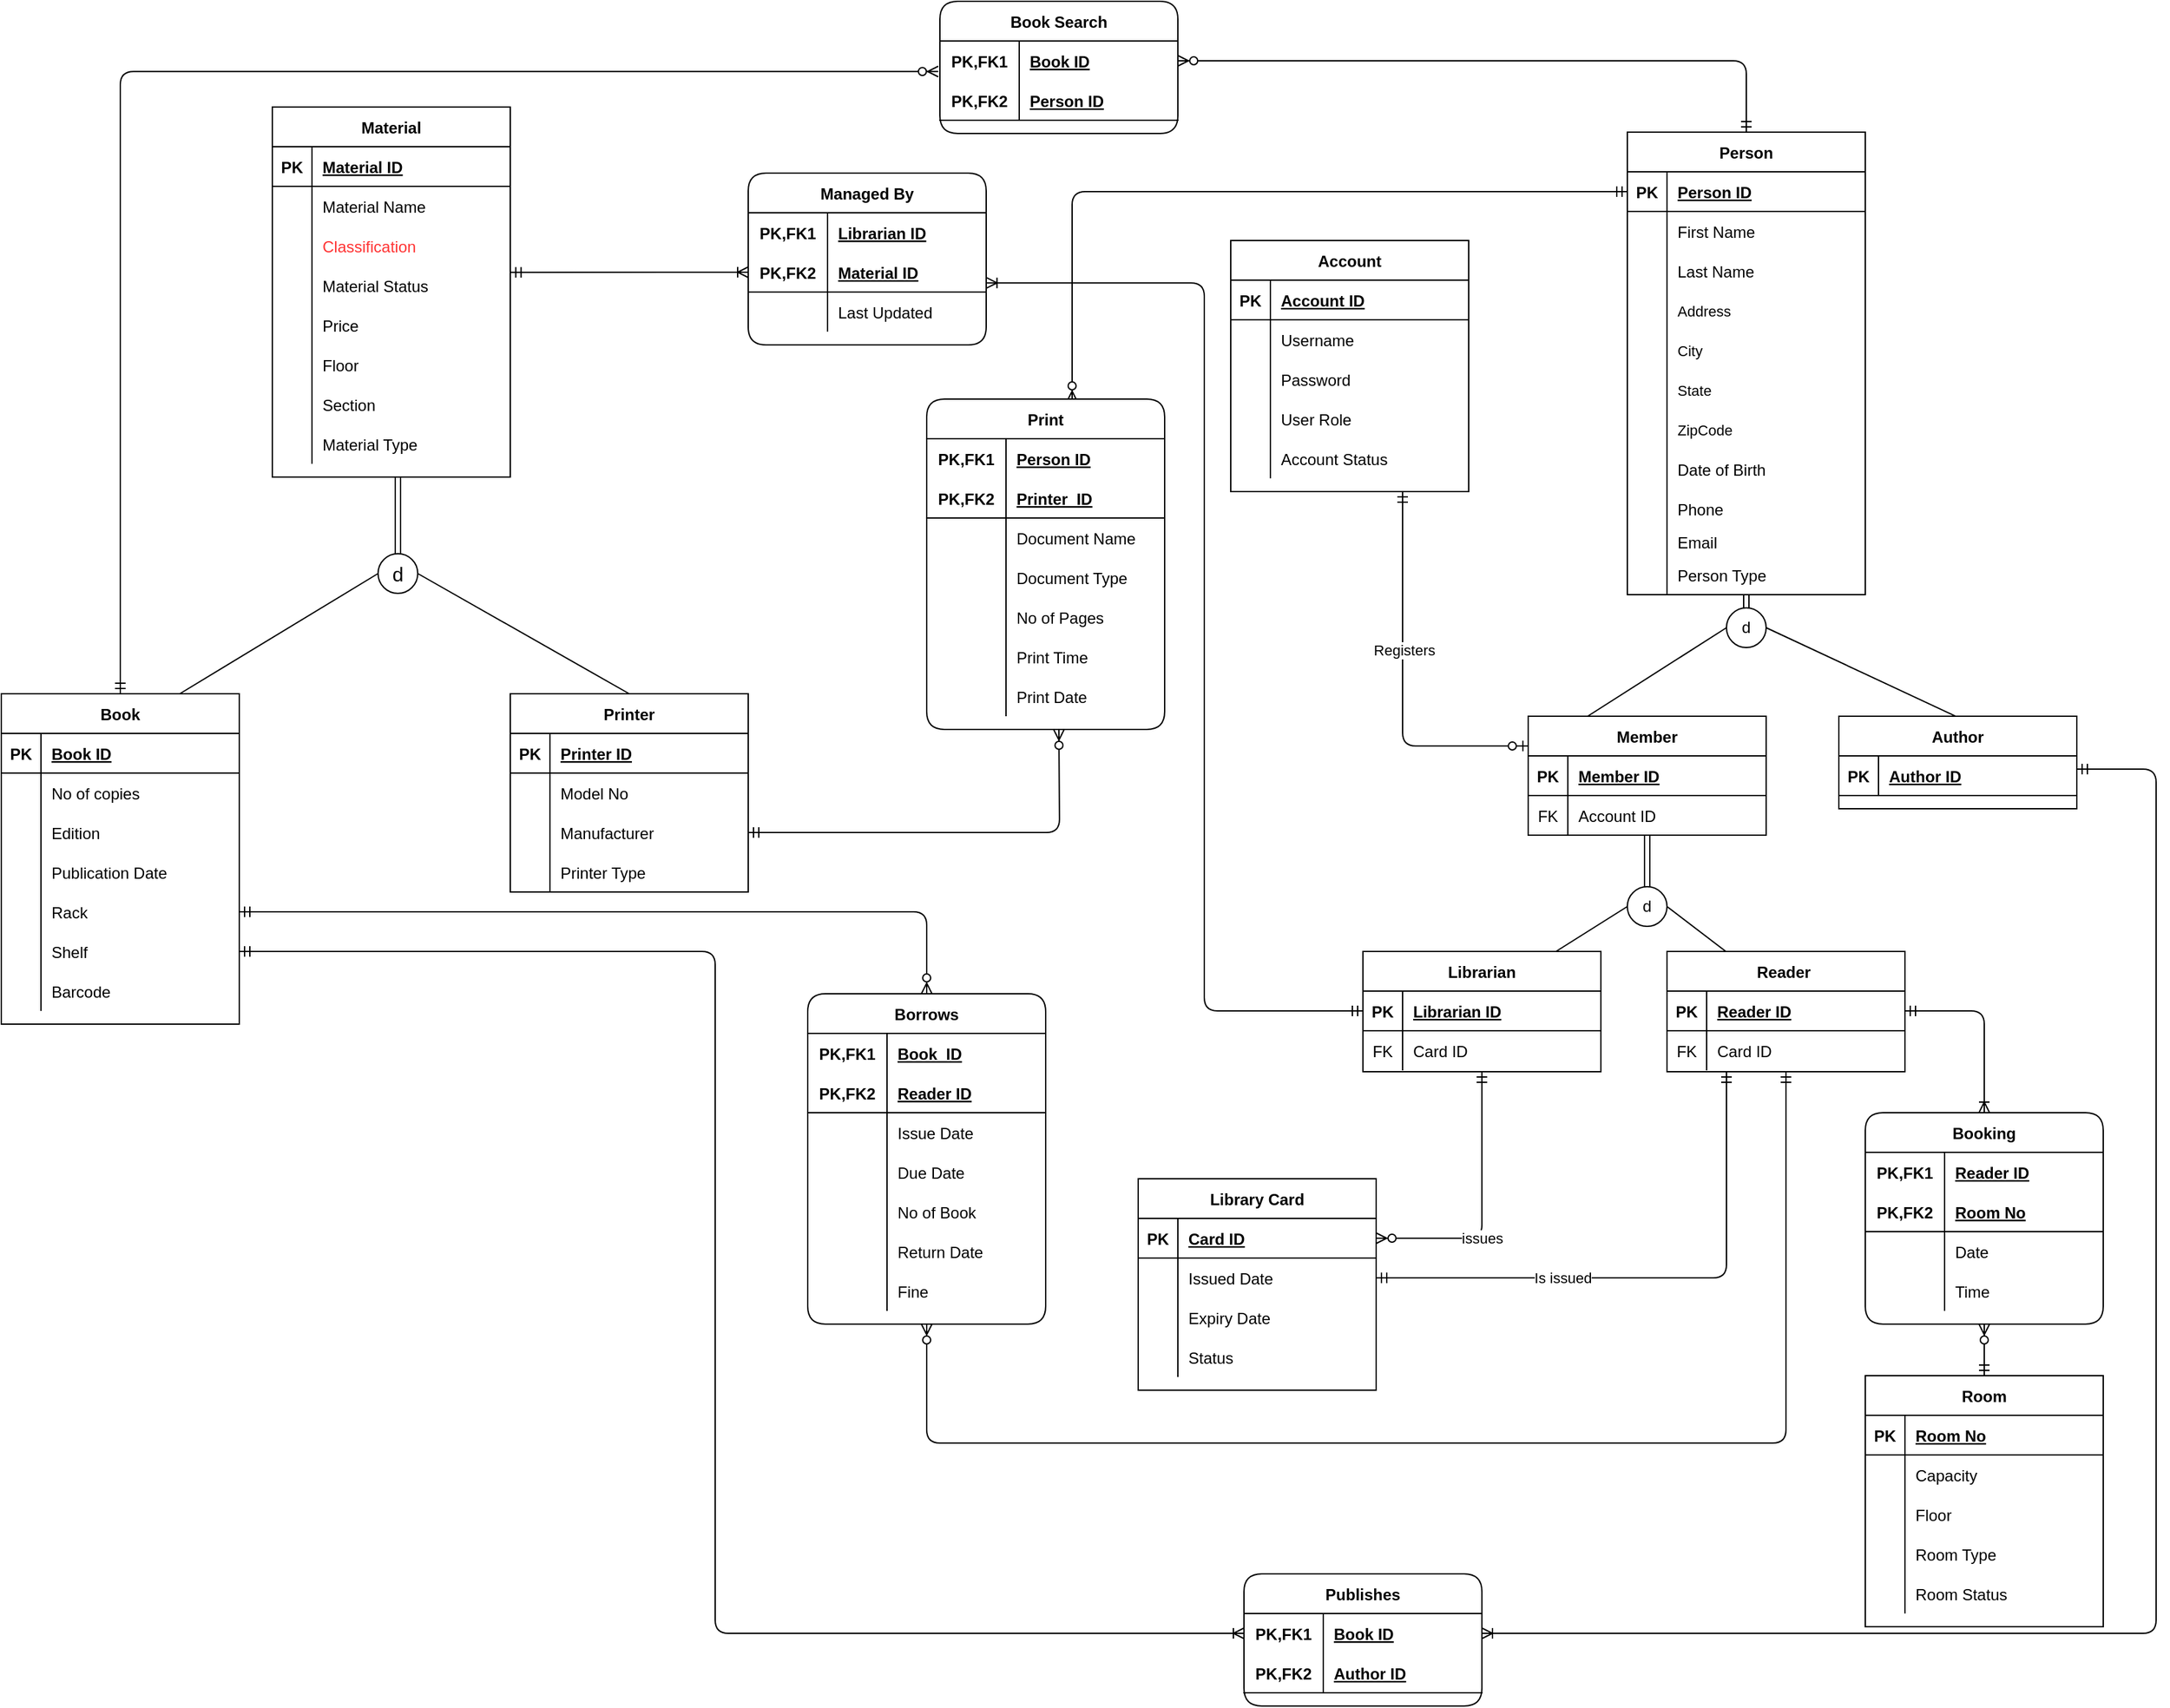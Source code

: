<mxfile version="15.4.0" type="device" pages="2"><diagram id="ZPkMcSel4E1R5Zfl7rpT" name="ERD"><mxGraphModel dx="2067" dy="706" grid="1" gridSize="10" guides="1" tooltips="1" connect="1" arrows="1" fold="1" page="1" pageScale="1" pageWidth="850" pageHeight="1100" math="0" shadow="0"><root><mxCell id="0"/><mxCell id="1" parent="0"/><mxCell id="vgP0Yi3NNl-aQfwPbrrA-1" value="" style="fontSize=12;html=1;endArrow=ERzeroToOne;startArrow=ERmandOne;strokeColor=default;rounded=1;edgeStyle=orthogonalEdgeStyle;strokeWidth=1;endFill=1;entryX=0;entryY=0.25;entryDx=0;entryDy=0;" parent="1" target="DSKlZoiI-xCux8fu63AH-22" edge="1"><mxGeometry width="100" height="100" relative="1" as="geometry"><mxPoint x="350" y="1291" as="sourcePoint"/><mxPoint x="445" y="1478.059" as="targetPoint"/><Array as="points"><mxPoint x="350" y="1484"/></Array></mxGeometry></mxCell><mxCell id="vgP0Yi3NNl-aQfwPbrrA-2" value="Registers" style="edgeLabel;html=1;align=center;verticalAlign=middle;resizable=0;points=[];" parent="vgP0Yi3NNl-aQfwPbrrA-1" vertex="1" connectable="0"><mxGeometry x="-0.164" y="1" relative="1" as="geometry"><mxPoint as="offset"/></mxGeometry></mxCell><mxCell id="vgP0Yi3NNl-aQfwPbrrA-3" value="&lt;font style=&quot;font-size: 15px&quot;&gt;d&lt;/font&gt;" style="ellipse;whiteSpace=wrap;html=1;aspect=fixed;" parent="1" vertex="1"><mxGeometry x="-425" y="1338" width="30" height="30" as="geometry"/></mxCell><mxCell id="vgP0Yi3NNl-aQfwPbrrA-5" value="" style="endArrow=none;html=1;exitX=0.75;exitY=0;exitDx=0;exitDy=0;entryX=0;entryY=0.5;entryDx=0;entryDy=0;" parent="1" source="vgP0Yi3NNl-aQfwPbrrA-98" target="vgP0Yi3NNl-aQfwPbrrA-3" edge="1"><mxGeometry width="50" height="50" relative="1" as="geometry"><mxPoint x="-530" y="1430" as="sourcePoint"/><mxPoint x="-395" y="1370" as="targetPoint"/></mxGeometry></mxCell><mxCell id="vgP0Yi3NNl-aQfwPbrrA-6" value="" style="endArrow=none;html=1;exitX=0.5;exitY=0;exitDx=0;exitDy=0;entryX=1;entryY=0.5;entryDx=0;entryDy=0;" parent="1" source="vgP0Yi3NNl-aQfwPbrrA-123" target="vgP0Yi3NNl-aQfwPbrrA-3" edge="1"><mxGeometry width="50" height="50" relative="1" as="geometry"><mxPoint x="-295" y="1430" as="sourcePoint"/><mxPoint x="-205" y="1575" as="targetPoint"/></mxGeometry></mxCell><mxCell id="vgP0Yi3NNl-aQfwPbrrA-7" value="d" style="ellipse;whiteSpace=wrap;html=1;aspect=fixed;" parent="1" vertex="1"><mxGeometry x="595" y="1379" width="30" height="30" as="geometry"/></mxCell><mxCell id="vgP0Yi3NNl-aQfwPbrrA-10" value="" style="endArrow=none;html=1;entryX=1;entryY=0.5;entryDx=0;entryDy=0;exitX=0.354;exitY=0.011;exitDx=0;exitDy=0;exitPerimeter=0;" parent="1" target="vgP0Yi3NNl-aQfwPbrrA-7" edge="1"><mxGeometry width="50" height="50" relative="1" as="geometry"><mxPoint x="769.56" y="1461.572" as="sourcePoint"/><mxPoint x="542.5" y="1384" as="targetPoint"/></mxGeometry></mxCell><mxCell id="vgP0Yi3NNl-aQfwPbrrA-11" value="" style="endArrow=none;html=1;entryX=0;entryY=0.5;entryDx=0;entryDy=0;exitX=0.25;exitY=0;exitDx=0;exitDy=0;" parent="1" source="DSKlZoiI-xCux8fu63AH-22" target="vgP0Yi3NNl-aQfwPbrrA-7" edge="1"><mxGeometry width="50" height="50" relative="1" as="geometry"><mxPoint x="490" y="1461" as="sourcePoint"/><mxPoint x="548" y="1391" as="targetPoint"/><Array as="points"/></mxGeometry></mxCell><mxCell id="vgP0Yi3NNl-aQfwPbrrA-13" value="" style="fontSize=12;html=1;endArrow=ERmandOne;startArrow=ERmandOne;edgeStyle=orthogonalEdgeStyle;entryX=1;entryY=0.5;entryDx=0;entryDy=0;exitX=0.25;exitY=1;exitDx=0;exitDy=0;" parent="1" source="vgP0Yi3NNl-aQfwPbrrA-234" target="vgP0Yi3NNl-aQfwPbrrA-137" edge="1"><mxGeometry width="100" height="100" relative="1" as="geometry"><mxPoint x="580" y="1711" as="sourcePoint"/><mxPoint x="310" y="1840.0" as="targetPoint"/></mxGeometry></mxCell><mxCell id="vgP0Yi3NNl-aQfwPbrrA-14" value="Is issued" style="edgeLabel;html=1;align=center;verticalAlign=middle;resizable=0;points=[];" parent="vgP0Yi3NNl-aQfwPbrrA-13" vertex="1" connectable="0"><mxGeometry x="0.329" relative="1" as="geometry"><mxPoint as="offset"/></mxGeometry></mxCell><mxCell id="vgP0Yi3NNl-aQfwPbrrA-19" value="" style="fontSize=12;html=1;endArrow=ERzeroToMany;startArrow=ERmandOne;strokeColor=#000000;strokeWidth=1;entryX=1;entryY=0.5;entryDx=0;entryDy=0;rounded=1;edgeStyle=orthogonalEdgeStyle;startFill=0;exitX=0.5;exitY=1;exitDx=0;exitDy=0;" parent="1" source="vgP0Yi3NNl-aQfwPbrrA-238" target="vgP0Yi3NNl-aQfwPbrrA-134" edge="1"><mxGeometry width="100" height="100" relative="1" as="geometry"><mxPoint x="470" y="1740" as="sourcePoint"/><mxPoint x="240" y="1801" as="targetPoint"/><Array as="points"><mxPoint x="410" y="1856"/></Array></mxGeometry></mxCell><mxCell id="vgP0Yi3NNl-aQfwPbrrA-20" value="issues" style="edgeLabel;html=1;align=center;verticalAlign=middle;resizable=0;points=[];" parent="vgP0Yi3NNl-aQfwPbrrA-19" vertex="1" connectable="0"><mxGeometry x="0.224" relative="1" as="geometry"><mxPoint as="offset"/></mxGeometry></mxCell><mxCell id="vgP0Yi3NNl-aQfwPbrrA-21" value="" style="edgeStyle=elbowEdgeStyle;fontSize=12;html=1;endArrow=ERoneToMany;startArrow=ERmandOne;entryX=1;entryY=0.5;entryDx=0;entryDy=0;strokeColor=#000000;exitX=1;exitY=0.333;exitDx=0;exitDy=0;exitPerimeter=0;" parent="1" source="vgP0Yi3NNl-aQfwPbrrA-227" target="zTtMeO-EAz7HieNUXhyG-34" edge="1"><mxGeometry width="100" height="100" relative="1" as="geometry"><mxPoint x="770" y="1531" as="sourcePoint"/><mxPoint x="370.0" y="2210" as="targetPoint"/><Array as="points"><mxPoint x="920" y="1850"/><mxPoint x="1040" y="1815"/></Array></mxGeometry></mxCell><mxCell id="vgP0Yi3NNl-aQfwPbrrA-22" value="" style="edgeStyle=elbowEdgeStyle;fontSize=12;html=1;endArrow=ERoneToMany;startArrow=ERmandOne;entryX=0;entryY=0.5;entryDx=0;entryDy=0;strokeColor=#000000;exitX=1;exitY=0.5;exitDx=0;exitDy=0;" parent="1" source="vgP0Yi3NNl-aQfwPbrrA-117" target="zTtMeO-EAz7HieNUXhyG-34" edge="1"><mxGeometry width="100" height="100" relative="1" as="geometry"><mxPoint x="-310" y="1800" as="sourcePoint"/><mxPoint x="190.0" y="2210" as="targetPoint"/><Array as="points"><mxPoint x="-170" y="2162"/></Array></mxGeometry></mxCell><mxCell id="vgP0Yi3NNl-aQfwPbrrA-23" value="" style="edgeStyle=orthogonalEdgeStyle;fontSize=12;html=1;endArrow=ERzeroToMany;startArrow=ERmandOne;strokeColor=#000000;exitX=0.5;exitY=0;exitDx=0;exitDy=0;entryX=0.5;entryY=1;entryDx=0;entryDy=0;" parent="1" source="vgP0Yi3NNl-aQfwPbrrA-146" target="vgP0Yi3NNl-aQfwPbrrA-188" edge="1"><mxGeometry width="100" height="100" relative="1" as="geometry"><mxPoint x="1070" y="1756" as="sourcePoint"/><mxPoint x="990" y="1756.0" as="targetPoint"/></mxGeometry></mxCell><mxCell id="vgP0Yi3NNl-aQfwPbrrA-24" value="" style="edgeStyle=orthogonalEdgeStyle;fontSize=12;html=1;endArrow=ERoneToMany;startArrow=ERmandOne;strokeColor=#000000;entryX=0.5;entryY=0;entryDx=0;entryDy=0;exitX=1;exitY=0.5;exitDx=0;exitDy=0;" parent="1" source="vgP0Yi3NNl-aQfwPbrrA-235" target="vgP0Yi3NNl-aQfwPbrrA-188" edge="1"><mxGeometry width="100" height="100" relative="1" as="geometry"><mxPoint x="667.5" y="1691.0" as="sourcePoint"/><mxPoint x="850" y="1756.0" as="targetPoint"/></mxGeometry></mxCell><mxCell id="vgP0Yi3NNl-aQfwPbrrA-25" value="" style="fontSize=12;html=1;endArrow=ERzeroToMany;startArrow=ERmandOne;strokeColor=#000000;exitX=1;exitY=0.5;exitDx=0;exitDy=0;edgeStyle=orthogonalEdgeStyle;" parent="1" source="vgP0Yi3NNl-aQfwPbrrA-127" edge="1"><mxGeometry width="100" height="100" relative="1" as="geometry"><mxPoint x="80" y="1490.0" as="sourcePoint"/><mxPoint x="90" y="1471" as="targetPoint"/></mxGeometry></mxCell><mxCell id="vgP0Yi3NNl-aQfwPbrrA-26" value="" style="edgeStyle=elbowEdgeStyle;fontSize=12;html=1;endArrow=ERzeroToMany;startArrow=ERmandOne;strokeColor=#000000;entryX=0.5;entryY=0;entryDx=0;entryDy=0;elbow=vertical;rounded=1;exitX=0;exitY=0.5;exitDx=0;exitDy=0;" parent="1" source="vgP0Yi3NNl-aQfwPbrrA-33" edge="1"><mxGeometry width="100" height="100" relative="1" as="geometry"><mxPoint x="510" y="1071" as="sourcePoint"/><mxPoint x="100" y="1223" as="targetPoint"/><Array as="points"><mxPoint x="310" y="1064"/></Array></mxGeometry></mxCell><mxCell id="vgP0Yi3NNl-aQfwPbrrA-27" value="d" style="ellipse;whiteSpace=wrap;html=1;aspect=fixed;" parent="1" vertex="1"><mxGeometry x="520" y="1590" width="30" height="30" as="geometry"/></mxCell><mxCell id="vgP0Yi3NNl-aQfwPbrrA-30" value="" style="endArrow=none;html=1;entryX=1;entryY=0.5;entryDx=0;entryDy=0;exitX=0.5;exitY=0;exitDx=0;exitDy=0;" parent="1" target="vgP0Yi3NNl-aQfwPbrrA-27" edge="1"><mxGeometry width="50" height="50" relative="1" as="geometry"><mxPoint x="632.5" y="1668" as="sourcePoint"/><mxPoint x="530" y="1615" as="targetPoint"/></mxGeometry></mxCell><mxCell id="vgP0Yi3NNl-aQfwPbrrA-31" value="" style="endArrow=none;html=1;exitX=0.5;exitY=0;exitDx=0;exitDy=0;entryX=0;entryY=0.5;entryDx=0;entryDy=0;" parent="1" target="vgP0Yi3NNl-aQfwPbrrA-27" edge="1"><mxGeometry width="50" height="50" relative="1" as="geometry"><mxPoint x="420" y="1668" as="sourcePoint"/><mxPoint x="535.5" y="1622" as="targetPoint"/><Array as="points"/></mxGeometry></mxCell><mxCell id="zTtMeO-EAz7HieNUXhyG-42" value="" style="edgeStyle=elbowEdgeStyle;shape=link;rounded=1;orthogonalLoop=1;jettySize=auto;html=1;startArrow=none;startFill=0;endArrow=none;endFill=0;" parent="1" source="vgP0Yi3NNl-aQfwPbrrA-32" target="vgP0Yi3NNl-aQfwPbrrA-7" edge="1"><mxGeometry relative="1" as="geometry"/></mxCell><mxCell id="vgP0Yi3NNl-aQfwPbrrA-32" value="Person" style="shape=table;startSize=30;container=1;collapsible=1;childLayout=tableLayout;fixedRows=1;rowLines=0;fontStyle=1;align=center;resizeLast=1;strokeColor=#000000;" parent="1" vertex="1"><mxGeometry x="520" y="1019" width="180" height="350" as="geometry"/></mxCell><mxCell id="vgP0Yi3NNl-aQfwPbrrA-33" value="" style="shape=partialRectangle;collapsible=0;dropTarget=0;pointerEvents=0;fillColor=none;top=0;left=0;bottom=1;right=0;points=[[0,0.5],[1,0.5]];portConstraint=eastwest;" parent="vgP0Yi3NNl-aQfwPbrrA-32" vertex="1"><mxGeometry y="30" width="180" height="30" as="geometry"/></mxCell><mxCell id="vgP0Yi3NNl-aQfwPbrrA-34" value="PK" style="shape=partialRectangle;connectable=0;fillColor=none;top=0;left=0;bottom=0;right=0;fontStyle=1;overflow=hidden;" parent="vgP0Yi3NNl-aQfwPbrrA-33" vertex="1"><mxGeometry width="30" height="30" as="geometry"><mxRectangle width="30" height="30" as="alternateBounds"/></mxGeometry></mxCell><mxCell id="vgP0Yi3NNl-aQfwPbrrA-35" value="Person ID" style="shape=partialRectangle;connectable=0;fillColor=none;top=0;left=0;bottom=0;right=0;align=left;spacingLeft=6;fontStyle=5;overflow=hidden;" parent="vgP0Yi3NNl-aQfwPbrrA-33" vertex="1"><mxGeometry x="30" width="150" height="30" as="geometry"><mxRectangle width="150" height="30" as="alternateBounds"/></mxGeometry></mxCell><mxCell id="vgP0Yi3NNl-aQfwPbrrA-36" value="" style="shape=partialRectangle;collapsible=0;dropTarget=0;pointerEvents=0;fillColor=none;top=0;left=0;bottom=0;right=0;points=[[0,0.5],[1,0.5]];portConstraint=eastwest;" parent="vgP0Yi3NNl-aQfwPbrrA-32" vertex="1"><mxGeometry y="60" width="180" height="30" as="geometry"/></mxCell><mxCell id="vgP0Yi3NNl-aQfwPbrrA-37" value="" style="shape=partialRectangle;connectable=0;fillColor=none;top=0;left=0;bottom=0;right=0;editable=1;overflow=hidden;" parent="vgP0Yi3NNl-aQfwPbrrA-36" vertex="1"><mxGeometry width="30" height="30" as="geometry"><mxRectangle width="30" height="30" as="alternateBounds"/></mxGeometry></mxCell><mxCell id="vgP0Yi3NNl-aQfwPbrrA-38" value="First Name" style="shape=partialRectangle;connectable=0;fillColor=none;top=0;left=0;bottom=0;right=0;align=left;spacingLeft=6;overflow=hidden;" parent="vgP0Yi3NNl-aQfwPbrrA-36" vertex="1"><mxGeometry x="30" width="150" height="30" as="geometry"><mxRectangle width="150" height="30" as="alternateBounds"/></mxGeometry></mxCell><mxCell id="DSKlZoiI-xCux8fu63AH-4" value="" style="shape=partialRectangle;collapsible=0;dropTarget=0;pointerEvents=0;fillColor=none;top=0;left=0;bottom=0;right=0;points=[[0,0.5],[1,0.5]];portConstraint=eastwest;" parent="vgP0Yi3NNl-aQfwPbrrA-32" vertex="1"><mxGeometry y="90" width="180" height="30" as="geometry"/></mxCell><mxCell id="DSKlZoiI-xCux8fu63AH-5" value="" style="shape=partialRectangle;connectable=0;fillColor=none;top=0;left=0;bottom=0;right=0;editable=1;overflow=hidden;" parent="DSKlZoiI-xCux8fu63AH-4" vertex="1"><mxGeometry width="30" height="30" as="geometry"><mxRectangle width="30" height="30" as="alternateBounds"/></mxGeometry></mxCell><mxCell id="DSKlZoiI-xCux8fu63AH-6" value="Last Name" style="shape=partialRectangle;connectable=0;fillColor=none;top=0;left=0;bottom=0;right=0;align=left;spacingLeft=6;overflow=hidden;" parent="DSKlZoiI-xCux8fu63AH-4" vertex="1"><mxGeometry x="30" width="150" height="30" as="geometry"><mxRectangle width="150" height="30" as="alternateBounds"/></mxGeometry></mxCell><mxCell id="vgP0Yi3NNl-aQfwPbrrA-39" value="" style="shape=partialRectangle;collapsible=0;dropTarget=0;pointerEvents=0;fillColor=none;top=0;left=0;bottom=0;right=0;points=[[0,0.5],[1,0.5]];portConstraint=eastwest;strokeColor=#000000;" parent="vgP0Yi3NNl-aQfwPbrrA-32" vertex="1"><mxGeometry y="120" width="180" height="30" as="geometry"/></mxCell><mxCell id="vgP0Yi3NNl-aQfwPbrrA-40" value="" style="shape=partialRectangle;connectable=0;fillColor=none;top=0;left=0;bottom=0;right=0;editable=1;overflow=hidden;" parent="vgP0Yi3NNl-aQfwPbrrA-39" vertex="1"><mxGeometry width="30" height="30" as="geometry"><mxRectangle width="30" height="30" as="alternateBounds"/></mxGeometry></mxCell><mxCell id="vgP0Yi3NNl-aQfwPbrrA-41" value="Address" style="shape=partialRectangle;connectable=0;fillColor=none;top=0;left=0;bottom=0;right=0;align=left;spacingLeft=6;overflow=hidden;fontSize=11;" parent="vgP0Yi3NNl-aQfwPbrrA-39" vertex="1"><mxGeometry x="30" width="150" height="30" as="geometry"><mxRectangle width="150" height="30" as="alternateBounds"/></mxGeometry></mxCell><mxCell id="zTtMeO-EAz7HieNUXhyG-44" value="" style="shape=partialRectangle;collapsible=0;dropTarget=0;pointerEvents=0;fillColor=none;top=0;left=0;bottom=0;right=0;points=[[0,0.5],[1,0.5]];portConstraint=eastwest;rounded=0;fontSize=11;strokeColor=default;" parent="vgP0Yi3NNl-aQfwPbrrA-32" vertex="1"><mxGeometry y="150" width="180" height="30" as="geometry"/></mxCell><mxCell id="zTtMeO-EAz7HieNUXhyG-45" value="" style="shape=partialRectangle;connectable=0;fillColor=none;top=0;left=0;bottom=0;right=0;editable=1;overflow=hidden;rounded=0;fontSize=11;strokeColor=default;" parent="zTtMeO-EAz7HieNUXhyG-44" vertex="1"><mxGeometry width="30" height="30" as="geometry"><mxRectangle width="30" height="30" as="alternateBounds"/></mxGeometry></mxCell><mxCell id="zTtMeO-EAz7HieNUXhyG-46" value="City" style="shape=partialRectangle;connectable=0;fillColor=none;top=0;left=0;bottom=0;right=0;align=left;spacingLeft=6;overflow=hidden;rounded=0;fontSize=11;strokeColor=default;" parent="zTtMeO-EAz7HieNUXhyG-44" vertex="1"><mxGeometry x="30" width="150" height="30" as="geometry"><mxRectangle width="150" height="30" as="alternateBounds"/></mxGeometry></mxCell><mxCell id="zTtMeO-EAz7HieNUXhyG-47" value="" style="shape=partialRectangle;collapsible=0;dropTarget=0;pointerEvents=0;fillColor=none;top=0;left=0;bottom=0;right=0;points=[[0,0.5],[1,0.5]];portConstraint=eastwest;rounded=0;fontSize=11;strokeColor=default;" parent="vgP0Yi3NNl-aQfwPbrrA-32" vertex="1"><mxGeometry y="180" width="180" height="30" as="geometry"/></mxCell><mxCell id="zTtMeO-EAz7HieNUXhyG-48" value="" style="shape=partialRectangle;connectable=0;fillColor=none;top=0;left=0;bottom=0;right=0;editable=1;overflow=hidden;rounded=0;fontSize=11;strokeColor=default;" parent="zTtMeO-EAz7HieNUXhyG-47" vertex="1"><mxGeometry width="30" height="30" as="geometry"><mxRectangle width="30" height="30" as="alternateBounds"/></mxGeometry></mxCell><mxCell id="zTtMeO-EAz7HieNUXhyG-49" value="State" style="shape=partialRectangle;connectable=0;fillColor=none;top=0;left=0;bottom=0;right=0;align=left;spacingLeft=6;overflow=hidden;rounded=0;fontSize=11;strokeColor=default;" parent="zTtMeO-EAz7HieNUXhyG-47" vertex="1"><mxGeometry x="30" width="150" height="30" as="geometry"><mxRectangle width="150" height="30" as="alternateBounds"/></mxGeometry></mxCell><mxCell id="zTtMeO-EAz7HieNUXhyG-50" value="" style="shape=partialRectangle;collapsible=0;dropTarget=0;pointerEvents=0;fillColor=none;top=0;left=0;bottom=0;right=0;points=[[0,0.5],[1,0.5]];portConstraint=eastwest;rounded=0;fontSize=11;strokeColor=default;" parent="vgP0Yi3NNl-aQfwPbrrA-32" vertex="1"><mxGeometry y="210" width="180" height="30" as="geometry"/></mxCell><mxCell id="zTtMeO-EAz7HieNUXhyG-51" value="" style="shape=partialRectangle;connectable=0;fillColor=none;top=0;left=0;bottom=0;right=0;editable=1;overflow=hidden;rounded=0;fontSize=11;strokeColor=default;" parent="zTtMeO-EAz7HieNUXhyG-50" vertex="1"><mxGeometry width="30" height="30" as="geometry"><mxRectangle width="30" height="30" as="alternateBounds"/></mxGeometry></mxCell><mxCell id="zTtMeO-EAz7HieNUXhyG-52" value="ZipCode" style="shape=partialRectangle;connectable=0;fillColor=none;top=0;left=0;bottom=0;right=0;align=left;spacingLeft=6;overflow=hidden;rounded=0;fontSize=11;strokeColor=default;" parent="zTtMeO-EAz7HieNUXhyG-50" vertex="1"><mxGeometry x="30" width="150" height="30" as="geometry"><mxRectangle width="150" height="30" as="alternateBounds"/></mxGeometry></mxCell><mxCell id="vgP0Yi3NNl-aQfwPbrrA-42" value="" style="shape=partialRectangle;collapsible=0;dropTarget=0;pointerEvents=0;fillColor=none;top=0;left=0;bottom=0;right=0;points=[[0,0.5],[1,0.5]];portConstraint=eastwest;strokeColor=#000000;" parent="vgP0Yi3NNl-aQfwPbrrA-32" vertex="1"><mxGeometry y="240" width="180" height="30" as="geometry"/></mxCell><mxCell id="vgP0Yi3NNl-aQfwPbrrA-43" value="" style="shape=partialRectangle;connectable=0;fillColor=none;top=0;left=0;bottom=0;right=0;editable=1;overflow=hidden;" parent="vgP0Yi3NNl-aQfwPbrrA-42" vertex="1"><mxGeometry width="30" height="30" as="geometry"><mxRectangle width="30" height="30" as="alternateBounds"/></mxGeometry></mxCell><mxCell id="vgP0Yi3NNl-aQfwPbrrA-44" value="Date of Birth" style="shape=partialRectangle;connectable=0;fillColor=none;top=0;left=0;bottom=0;right=0;align=left;spacingLeft=6;overflow=hidden;" parent="vgP0Yi3NNl-aQfwPbrrA-42" vertex="1"><mxGeometry x="30" width="150" height="30" as="geometry"><mxRectangle width="150" height="30" as="alternateBounds"/></mxGeometry></mxCell><mxCell id="vgP0Yi3NNl-aQfwPbrrA-45" value="" style="shape=partialRectangle;collapsible=0;dropTarget=0;pointerEvents=0;fillColor=none;top=0;left=0;bottom=0;right=0;points=[[0,0.5],[1,0.5]];portConstraint=eastwest;strokeColor=#000000;" parent="vgP0Yi3NNl-aQfwPbrrA-32" vertex="1"><mxGeometry y="270" width="180" height="30" as="geometry"/></mxCell><mxCell id="vgP0Yi3NNl-aQfwPbrrA-46" value="" style="shape=partialRectangle;connectable=0;fillColor=none;top=0;left=0;bottom=0;right=0;editable=1;overflow=hidden;" parent="vgP0Yi3NNl-aQfwPbrrA-45" vertex="1"><mxGeometry width="30" height="30" as="geometry"><mxRectangle width="30" height="30" as="alternateBounds"/></mxGeometry></mxCell><mxCell id="vgP0Yi3NNl-aQfwPbrrA-47" value="Phone" style="shape=partialRectangle;connectable=0;fillColor=none;top=0;left=0;bottom=0;right=0;align=left;spacingLeft=6;overflow=hidden;" parent="vgP0Yi3NNl-aQfwPbrrA-45" vertex="1"><mxGeometry x="30" width="150" height="30" as="geometry"><mxRectangle width="150" height="30" as="alternateBounds"/></mxGeometry></mxCell><mxCell id="vgP0Yi3NNl-aQfwPbrrA-48" value="" style="shape=partialRectangle;collapsible=0;dropTarget=0;pointerEvents=0;fillColor=none;top=0;left=0;bottom=0;right=0;points=[[0,0.5],[1,0.5]];portConstraint=eastwest;strokeColor=#000000;" parent="vgP0Yi3NNl-aQfwPbrrA-32" vertex="1"><mxGeometry y="300" width="180" height="20" as="geometry"/></mxCell><mxCell id="vgP0Yi3NNl-aQfwPbrrA-49" value="" style="shape=partialRectangle;connectable=0;fillColor=none;top=0;left=0;bottom=0;right=0;editable=1;overflow=hidden;" parent="vgP0Yi3NNl-aQfwPbrrA-48" vertex="1"><mxGeometry width="30" height="20" as="geometry"><mxRectangle width="30" height="20" as="alternateBounds"/></mxGeometry></mxCell><mxCell id="vgP0Yi3NNl-aQfwPbrrA-50" value="Email" style="shape=partialRectangle;connectable=0;fillColor=none;top=0;left=0;bottom=0;right=0;align=left;spacingLeft=6;overflow=hidden;" parent="vgP0Yi3NNl-aQfwPbrrA-48" vertex="1"><mxGeometry x="30" width="150" height="20" as="geometry"><mxRectangle width="150" height="20" as="alternateBounds"/></mxGeometry></mxCell><mxCell id="vgP0Yi3NNl-aQfwPbrrA-51" value="" style="shape=partialRectangle;collapsible=0;dropTarget=0;pointerEvents=0;fillColor=none;top=0;left=0;bottom=0;right=0;points=[[0,0.5],[1,0.5]];portConstraint=eastwest;strokeColor=#000000;" parent="vgP0Yi3NNl-aQfwPbrrA-32" vertex="1"><mxGeometry y="320" width="180" height="30" as="geometry"/></mxCell><mxCell id="vgP0Yi3NNl-aQfwPbrrA-52" value="" style="shape=partialRectangle;connectable=0;fillColor=none;top=0;left=0;bottom=0;right=0;editable=1;overflow=hidden;" parent="vgP0Yi3NNl-aQfwPbrrA-51" vertex="1"><mxGeometry width="30" height="30" as="geometry"><mxRectangle width="30" height="30" as="alternateBounds"/></mxGeometry></mxCell><mxCell id="vgP0Yi3NNl-aQfwPbrrA-53" value="Person Type" style="shape=partialRectangle;connectable=0;fillColor=none;top=0;left=0;bottom=0;right=0;align=left;spacingLeft=6;overflow=hidden;" parent="vgP0Yi3NNl-aQfwPbrrA-51" vertex="1"><mxGeometry x="30" width="150" height="30" as="geometry"><mxRectangle width="150" height="30" as="alternateBounds"/></mxGeometry></mxCell><mxCell id="vgP0Yi3NNl-aQfwPbrrA-54" value="Account" style="shape=table;startSize=30;container=1;collapsible=1;childLayout=tableLayout;fixedRows=1;rowLines=0;fontStyle=1;align=center;resizeLast=1;strokeColor=#000000;" parent="1" vertex="1"><mxGeometry x="220" y="1101" width="180" height="190" as="geometry"/></mxCell><mxCell id="vgP0Yi3NNl-aQfwPbrrA-55" value="" style="shape=partialRectangle;collapsible=0;dropTarget=0;pointerEvents=0;fillColor=none;top=0;left=0;bottom=1;right=0;points=[[0,0.5],[1,0.5]];portConstraint=eastwest;" parent="vgP0Yi3NNl-aQfwPbrrA-54" vertex="1"><mxGeometry y="30" width="180" height="30" as="geometry"/></mxCell><mxCell id="vgP0Yi3NNl-aQfwPbrrA-56" value="PK" style="shape=partialRectangle;connectable=0;fillColor=none;top=0;left=0;bottom=0;right=0;fontStyle=1;overflow=hidden;" parent="vgP0Yi3NNl-aQfwPbrrA-55" vertex="1"><mxGeometry width="30" height="30" as="geometry"/></mxCell><mxCell id="vgP0Yi3NNl-aQfwPbrrA-57" value="Account ID" style="shape=partialRectangle;connectable=0;fillColor=none;top=0;left=0;bottom=0;right=0;align=left;spacingLeft=6;fontStyle=5;overflow=hidden;" parent="vgP0Yi3NNl-aQfwPbrrA-55" vertex="1"><mxGeometry x="30" width="150" height="30" as="geometry"/></mxCell><mxCell id="vgP0Yi3NNl-aQfwPbrrA-58" value="" style="shape=partialRectangle;collapsible=0;dropTarget=0;pointerEvents=0;fillColor=none;top=0;left=0;bottom=0;right=0;points=[[0,0.5],[1,0.5]];portConstraint=eastwest;" parent="vgP0Yi3NNl-aQfwPbrrA-54" vertex="1"><mxGeometry y="60" width="180" height="30" as="geometry"/></mxCell><mxCell id="vgP0Yi3NNl-aQfwPbrrA-59" value="" style="shape=partialRectangle;connectable=0;fillColor=none;top=0;left=0;bottom=0;right=0;editable=1;overflow=hidden;" parent="vgP0Yi3NNl-aQfwPbrrA-58" vertex="1"><mxGeometry width="30" height="30" as="geometry"/></mxCell><mxCell id="vgP0Yi3NNl-aQfwPbrrA-60" value="Username" style="shape=partialRectangle;connectable=0;fillColor=none;top=0;left=0;bottom=0;right=0;align=left;spacingLeft=6;overflow=hidden;" parent="vgP0Yi3NNl-aQfwPbrrA-58" vertex="1"><mxGeometry x="30" width="150" height="30" as="geometry"/></mxCell><mxCell id="vgP0Yi3NNl-aQfwPbrrA-61" value="" style="shape=partialRectangle;collapsible=0;dropTarget=0;pointerEvents=0;fillColor=none;top=0;left=0;bottom=0;right=0;points=[[0,0.5],[1,0.5]];portConstraint=eastwest;" parent="vgP0Yi3NNl-aQfwPbrrA-54" vertex="1"><mxGeometry y="90" width="180" height="30" as="geometry"/></mxCell><mxCell id="vgP0Yi3NNl-aQfwPbrrA-62" value="" style="shape=partialRectangle;connectable=0;fillColor=none;top=0;left=0;bottom=0;right=0;editable=1;overflow=hidden;" parent="vgP0Yi3NNl-aQfwPbrrA-61" vertex="1"><mxGeometry width="30" height="30" as="geometry"/></mxCell><mxCell id="vgP0Yi3NNl-aQfwPbrrA-63" value="Password" style="shape=partialRectangle;connectable=0;fillColor=none;top=0;left=0;bottom=0;right=0;align=left;spacingLeft=6;overflow=hidden;" parent="vgP0Yi3NNl-aQfwPbrrA-61" vertex="1"><mxGeometry x="30" width="150" height="30" as="geometry"/></mxCell><mxCell id="vgP0Yi3NNl-aQfwPbrrA-64" value="" style="shape=partialRectangle;collapsible=0;dropTarget=0;pointerEvents=0;fillColor=none;top=0;left=0;bottom=0;right=0;points=[[0,0.5],[1,0.5]];portConstraint=eastwest;" parent="vgP0Yi3NNl-aQfwPbrrA-54" vertex="1"><mxGeometry y="120" width="180" height="30" as="geometry"/></mxCell><mxCell id="vgP0Yi3NNl-aQfwPbrrA-65" value="" style="shape=partialRectangle;connectable=0;fillColor=none;top=0;left=0;bottom=0;right=0;editable=1;overflow=hidden;" parent="vgP0Yi3NNl-aQfwPbrrA-64" vertex="1"><mxGeometry width="30" height="30" as="geometry"/></mxCell><mxCell id="vgP0Yi3NNl-aQfwPbrrA-66" value="User Role" style="shape=partialRectangle;connectable=0;fillColor=none;top=0;left=0;bottom=0;right=0;align=left;spacingLeft=6;overflow=hidden;" parent="vgP0Yi3NNl-aQfwPbrrA-64" vertex="1"><mxGeometry x="30" width="150" height="30" as="geometry"/></mxCell><mxCell id="vgP0Yi3NNl-aQfwPbrrA-67" value="" style="shape=partialRectangle;collapsible=0;dropTarget=0;pointerEvents=0;fillColor=none;top=0;left=0;bottom=0;right=0;points=[[0,0.5],[1,0.5]];portConstraint=eastwest;strokeColor=#000000;" parent="vgP0Yi3NNl-aQfwPbrrA-54" vertex="1"><mxGeometry y="150" width="180" height="30" as="geometry"/></mxCell><mxCell id="vgP0Yi3NNl-aQfwPbrrA-68" value="" style="shape=partialRectangle;connectable=0;fillColor=none;top=0;left=0;bottom=0;right=0;editable=1;overflow=hidden;" parent="vgP0Yi3NNl-aQfwPbrrA-67" vertex="1"><mxGeometry width="30" height="30" as="geometry"/></mxCell><mxCell id="vgP0Yi3NNl-aQfwPbrrA-69" value="Account Status" style="shape=partialRectangle;connectable=0;fillColor=none;top=0;left=0;bottom=0;right=0;align=left;spacingLeft=6;overflow=hidden;" parent="vgP0Yi3NNl-aQfwPbrrA-67" vertex="1"><mxGeometry x="30" width="150" height="30" as="geometry"/></mxCell><mxCell id="zTtMeO-EAz7HieNUXhyG-43" value="" style="edgeStyle=elbowEdgeStyle;shape=link;rounded=1;orthogonalLoop=1;jettySize=auto;html=1;startArrow=none;startFill=0;endArrow=none;endFill=0;" parent="1" source="vgP0Yi3NNl-aQfwPbrrA-70" target="vgP0Yi3NNl-aQfwPbrrA-3" edge="1"><mxGeometry relative="1" as="geometry"/></mxCell><mxCell id="vgP0Yi3NNl-aQfwPbrrA-70" value="Material" style="shape=table;startSize=30;container=1;collapsible=1;childLayout=tableLayout;fixedRows=1;rowLines=0;fontStyle=1;align=center;resizeLast=1;strokeColor=#000000;" parent="1" vertex="1"><mxGeometry x="-505" y="1000" width="180" height="280" as="geometry"/></mxCell><mxCell id="vgP0Yi3NNl-aQfwPbrrA-71" value="" style="shape=partialRectangle;collapsible=0;dropTarget=0;pointerEvents=0;fillColor=none;top=0;left=0;bottom=1;right=0;points=[[0,0.5],[1,0.5]];portConstraint=eastwest;" parent="vgP0Yi3NNl-aQfwPbrrA-70" vertex="1"><mxGeometry y="30" width="180" height="30" as="geometry"/></mxCell><mxCell id="vgP0Yi3NNl-aQfwPbrrA-72" value="PK" style="shape=partialRectangle;connectable=0;fillColor=none;top=0;left=0;bottom=0;right=0;fontStyle=1;overflow=hidden;" parent="vgP0Yi3NNl-aQfwPbrrA-71" vertex="1"><mxGeometry width="30" height="30" as="geometry"><mxRectangle width="30" height="30" as="alternateBounds"/></mxGeometry></mxCell><mxCell id="vgP0Yi3NNl-aQfwPbrrA-73" value="Material ID" style="shape=partialRectangle;connectable=0;fillColor=none;top=0;left=0;bottom=0;right=0;align=left;spacingLeft=6;fontStyle=5;overflow=hidden;" parent="vgP0Yi3NNl-aQfwPbrrA-71" vertex="1"><mxGeometry x="30" width="150" height="30" as="geometry"><mxRectangle width="150" height="30" as="alternateBounds"/></mxGeometry></mxCell><mxCell id="vgP0Yi3NNl-aQfwPbrrA-74" value="" style="shape=partialRectangle;collapsible=0;dropTarget=0;pointerEvents=0;fillColor=none;top=0;left=0;bottom=0;right=0;points=[[0,0.5],[1,0.5]];portConstraint=eastwest;" parent="vgP0Yi3NNl-aQfwPbrrA-70" vertex="1"><mxGeometry y="60" width="180" height="30" as="geometry"/></mxCell><mxCell id="vgP0Yi3NNl-aQfwPbrrA-75" value="" style="shape=partialRectangle;connectable=0;fillColor=none;top=0;left=0;bottom=0;right=0;editable=1;overflow=hidden;" parent="vgP0Yi3NNl-aQfwPbrrA-74" vertex="1"><mxGeometry width="30" height="30" as="geometry"><mxRectangle width="30" height="30" as="alternateBounds"/></mxGeometry></mxCell><mxCell id="vgP0Yi3NNl-aQfwPbrrA-76" value="Material Name" style="shape=partialRectangle;connectable=0;fillColor=none;top=0;left=0;bottom=0;right=0;align=left;spacingLeft=6;overflow=hidden;" parent="vgP0Yi3NNl-aQfwPbrrA-74" vertex="1"><mxGeometry x="30" width="150" height="30" as="geometry"><mxRectangle width="150" height="30" as="alternateBounds"/></mxGeometry></mxCell><mxCell id="vgP0Yi3NNl-aQfwPbrrA-77" value="" style="shape=partialRectangle;collapsible=0;dropTarget=0;pointerEvents=0;fillColor=none;top=0;left=0;bottom=0;right=0;points=[[0,0.5],[1,0.5]];portConstraint=eastwest;" parent="vgP0Yi3NNl-aQfwPbrrA-70" vertex="1"><mxGeometry y="90" width="180" height="30" as="geometry"/></mxCell><mxCell id="vgP0Yi3NNl-aQfwPbrrA-78" value="" style="shape=partialRectangle;connectable=0;fillColor=none;top=0;left=0;bottom=0;right=0;editable=1;overflow=hidden;" parent="vgP0Yi3NNl-aQfwPbrrA-77" vertex="1"><mxGeometry width="30" height="30" as="geometry"><mxRectangle width="30" height="30" as="alternateBounds"/></mxGeometry></mxCell><mxCell id="vgP0Yi3NNl-aQfwPbrrA-79" value="Classification" style="shape=partialRectangle;connectable=0;fillColor=none;top=0;left=0;bottom=0;right=0;align=left;spacingLeft=6;overflow=hidden;fontColor=#FF3333;" parent="vgP0Yi3NNl-aQfwPbrrA-77" vertex="1"><mxGeometry x="30" width="150" height="30" as="geometry"><mxRectangle width="150" height="30" as="alternateBounds"/></mxGeometry></mxCell><mxCell id="vgP0Yi3NNl-aQfwPbrrA-80" value="" style="shape=partialRectangle;collapsible=0;dropTarget=0;pointerEvents=0;fillColor=none;top=0;left=0;bottom=0;right=0;points=[[0,0.5],[1,0.5]];portConstraint=eastwest;" parent="vgP0Yi3NNl-aQfwPbrrA-70" vertex="1"><mxGeometry y="120" width="180" height="30" as="geometry"/></mxCell><mxCell id="vgP0Yi3NNl-aQfwPbrrA-81" value="" style="shape=partialRectangle;connectable=0;fillColor=none;top=0;left=0;bottom=0;right=0;editable=1;overflow=hidden;" parent="vgP0Yi3NNl-aQfwPbrrA-80" vertex="1"><mxGeometry width="30" height="30" as="geometry"><mxRectangle width="30" height="30" as="alternateBounds"/></mxGeometry></mxCell><mxCell id="vgP0Yi3NNl-aQfwPbrrA-82" value="Material Status" style="shape=partialRectangle;connectable=0;fillColor=none;top=0;left=0;bottom=0;right=0;align=left;spacingLeft=6;overflow=hidden;" parent="vgP0Yi3NNl-aQfwPbrrA-80" vertex="1"><mxGeometry x="30" width="150" height="30" as="geometry"><mxRectangle width="150" height="30" as="alternateBounds"/></mxGeometry></mxCell><mxCell id="vgP0Yi3NNl-aQfwPbrrA-83" value="" style="shape=partialRectangle;collapsible=0;dropTarget=0;pointerEvents=0;fillColor=none;top=0;left=0;bottom=0;right=0;points=[[0,0.5],[1,0.5]];portConstraint=eastwest;strokeColor=#000000;" parent="vgP0Yi3NNl-aQfwPbrrA-70" vertex="1"><mxGeometry y="150" width="180" height="30" as="geometry"/></mxCell><mxCell id="vgP0Yi3NNl-aQfwPbrrA-84" value="" style="shape=partialRectangle;connectable=0;fillColor=none;top=0;left=0;bottom=0;right=0;editable=1;overflow=hidden;" parent="vgP0Yi3NNl-aQfwPbrrA-83" vertex="1"><mxGeometry width="30" height="30" as="geometry"><mxRectangle width="30" height="30" as="alternateBounds"/></mxGeometry></mxCell><mxCell id="vgP0Yi3NNl-aQfwPbrrA-85" value="Price" style="shape=partialRectangle;connectable=0;fillColor=none;top=0;left=0;bottom=0;right=0;align=left;spacingLeft=6;overflow=hidden;" parent="vgP0Yi3NNl-aQfwPbrrA-83" vertex="1"><mxGeometry x="30" width="150" height="30" as="geometry"><mxRectangle width="150" height="30" as="alternateBounds"/></mxGeometry></mxCell><mxCell id="vgP0Yi3NNl-aQfwPbrrA-86" value="" style="shape=partialRectangle;collapsible=0;dropTarget=0;pointerEvents=0;fillColor=none;top=0;left=0;bottom=0;right=0;points=[[0,0.5],[1,0.5]];portConstraint=eastwest;" parent="vgP0Yi3NNl-aQfwPbrrA-70" vertex="1"><mxGeometry y="180" width="180" height="30" as="geometry"/></mxCell><mxCell id="vgP0Yi3NNl-aQfwPbrrA-87" value="" style="shape=partialRectangle;connectable=0;fillColor=none;top=0;left=0;bottom=0;right=0;editable=1;overflow=hidden;" parent="vgP0Yi3NNl-aQfwPbrrA-86" vertex="1"><mxGeometry width="30" height="30" as="geometry"><mxRectangle width="30" height="30" as="alternateBounds"/></mxGeometry></mxCell><mxCell id="vgP0Yi3NNl-aQfwPbrrA-88" value="Floor" style="shape=partialRectangle;connectable=0;fillColor=none;top=0;left=0;bottom=0;right=0;align=left;spacingLeft=6;overflow=hidden;" parent="vgP0Yi3NNl-aQfwPbrrA-86" vertex="1"><mxGeometry x="30" width="150" height="30" as="geometry"><mxRectangle width="150" height="30" as="alternateBounds"/></mxGeometry></mxCell><mxCell id="vgP0Yi3NNl-aQfwPbrrA-89" value="" style="shape=partialRectangle;collapsible=0;dropTarget=0;pointerEvents=0;fillColor=none;top=0;left=0;bottom=0;right=0;points=[[0,0.5],[1,0.5]];portConstraint=eastwest;strokeColor=#000000;" parent="vgP0Yi3NNl-aQfwPbrrA-70" vertex="1"><mxGeometry y="210" width="180" height="30" as="geometry"/></mxCell><mxCell id="vgP0Yi3NNl-aQfwPbrrA-90" value="" style="shape=partialRectangle;connectable=0;fillColor=none;top=0;left=0;bottom=0;right=0;editable=1;overflow=hidden;" parent="vgP0Yi3NNl-aQfwPbrrA-89" vertex="1"><mxGeometry width="30" height="30" as="geometry"><mxRectangle width="30" height="30" as="alternateBounds"/></mxGeometry></mxCell><mxCell id="vgP0Yi3NNl-aQfwPbrrA-91" value="Section" style="shape=partialRectangle;connectable=0;fillColor=none;top=0;left=0;bottom=0;right=0;align=left;spacingLeft=6;overflow=hidden;" parent="vgP0Yi3NNl-aQfwPbrrA-89" vertex="1"><mxGeometry x="30" width="150" height="30" as="geometry"><mxRectangle width="150" height="30" as="alternateBounds"/></mxGeometry></mxCell><mxCell id="vgP0Yi3NNl-aQfwPbrrA-95" value="" style="shape=partialRectangle;collapsible=0;dropTarget=0;pointerEvents=0;fillColor=none;top=0;left=0;bottom=0;right=0;points=[[0,0.5],[1,0.5]];portConstraint=eastwest;strokeColor=#000000;" parent="vgP0Yi3NNl-aQfwPbrrA-70" vertex="1"><mxGeometry y="240" width="180" height="30" as="geometry"/></mxCell><mxCell id="vgP0Yi3NNl-aQfwPbrrA-96" value="" style="shape=partialRectangle;connectable=0;fillColor=none;top=0;left=0;bottom=0;right=0;editable=1;overflow=hidden;" parent="vgP0Yi3NNl-aQfwPbrrA-95" vertex="1"><mxGeometry width="30" height="30" as="geometry"><mxRectangle width="30" height="30" as="alternateBounds"/></mxGeometry></mxCell><mxCell id="vgP0Yi3NNl-aQfwPbrrA-97" value="Material Type" style="shape=partialRectangle;connectable=0;fillColor=none;top=0;left=0;bottom=0;right=0;align=left;spacingLeft=6;overflow=hidden;" parent="vgP0Yi3NNl-aQfwPbrrA-95" vertex="1"><mxGeometry x="30" width="150" height="30" as="geometry"><mxRectangle width="150" height="30" as="alternateBounds"/></mxGeometry></mxCell><mxCell id="vgP0Yi3NNl-aQfwPbrrA-98" value="Book" style="shape=table;startSize=30;container=1;collapsible=1;childLayout=tableLayout;fixedRows=1;rowLines=0;fontStyle=1;align=center;resizeLast=1;strokeColor=#000000;" parent="1" vertex="1"><mxGeometry x="-710" y="1444" width="180" height="250" as="geometry"/></mxCell><mxCell id="vgP0Yi3NNl-aQfwPbrrA-99" value="" style="shape=partialRectangle;collapsible=0;dropTarget=0;pointerEvents=0;fillColor=none;top=0;left=0;bottom=1;right=0;points=[[0,0.5],[1,0.5]];portConstraint=eastwest;" parent="vgP0Yi3NNl-aQfwPbrrA-98" vertex="1"><mxGeometry y="30" width="180" height="30" as="geometry"/></mxCell><mxCell id="vgP0Yi3NNl-aQfwPbrrA-100" value="PK" style="shape=partialRectangle;connectable=0;fillColor=none;top=0;left=0;bottom=0;right=0;fontStyle=1;overflow=hidden;" parent="vgP0Yi3NNl-aQfwPbrrA-99" vertex="1"><mxGeometry width="30" height="30" as="geometry"><mxRectangle width="30" height="30" as="alternateBounds"/></mxGeometry></mxCell><mxCell id="vgP0Yi3NNl-aQfwPbrrA-101" value="Book ID" style="shape=partialRectangle;connectable=0;fillColor=none;top=0;left=0;bottom=0;right=0;align=left;spacingLeft=6;fontStyle=5;overflow=hidden;" parent="vgP0Yi3NNl-aQfwPbrrA-99" vertex="1"><mxGeometry x="30" width="150" height="30" as="geometry"><mxRectangle width="150" height="30" as="alternateBounds"/></mxGeometry></mxCell><mxCell id="vgP0Yi3NNl-aQfwPbrrA-105" value="" style="shape=partialRectangle;collapsible=0;dropTarget=0;pointerEvents=0;fillColor=none;top=0;left=0;bottom=0;right=0;points=[[0,0.5],[1,0.5]];portConstraint=eastwest;" parent="vgP0Yi3NNl-aQfwPbrrA-98" vertex="1"><mxGeometry y="60" width="180" height="30" as="geometry"/></mxCell><mxCell id="vgP0Yi3NNl-aQfwPbrrA-106" value="" style="shape=partialRectangle;connectable=0;fillColor=none;top=0;left=0;bottom=0;right=0;editable=1;overflow=hidden;" parent="vgP0Yi3NNl-aQfwPbrrA-105" vertex="1"><mxGeometry width="30" height="30" as="geometry"><mxRectangle width="30" height="30" as="alternateBounds"/></mxGeometry></mxCell><mxCell id="vgP0Yi3NNl-aQfwPbrrA-107" value="No of copies" style="shape=partialRectangle;connectable=0;fillColor=none;top=0;left=0;bottom=0;right=0;align=left;spacingLeft=6;overflow=hidden;" parent="vgP0Yi3NNl-aQfwPbrrA-105" vertex="1"><mxGeometry x="30" width="150" height="30" as="geometry"><mxRectangle width="150" height="30" as="alternateBounds"/></mxGeometry></mxCell><mxCell id="vgP0Yi3NNl-aQfwPbrrA-108" value="" style="shape=partialRectangle;collapsible=0;dropTarget=0;pointerEvents=0;fillColor=none;top=0;left=0;bottom=0;right=0;points=[[0,0.5],[1,0.5]];portConstraint=eastwest;" parent="vgP0Yi3NNl-aQfwPbrrA-98" vertex="1"><mxGeometry y="90" width="180" height="30" as="geometry"/></mxCell><mxCell id="vgP0Yi3NNl-aQfwPbrrA-109" value="" style="shape=partialRectangle;connectable=0;fillColor=none;top=0;left=0;bottom=0;right=0;editable=1;overflow=hidden;" parent="vgP0Yi3NNl-aQfwPbrrA-108" vertex="1"><mxGeometry width="30" height="30" as="geometry"><mxRectangle width="30" height="30" as="alternateBounds"/></mxGeometry></mxCell><mxCell id="vgP0Yi3NNl-aQfwPbrrA-110" value="Edition" style="shape=partialRectangle;connectable=0;fillColor=none;top=0;left=0;bottom=0;right=0;align=left;spacingLeft=6;overflow=hidden;" parent="vgP0Yi3NNl-aQfwPbrrA-108" vertex="1"><mxGeometry x="30" width="150" height="30" as="geometry"><mxRectangle width="150" height="30" as="alternateBounds"/></mxGeometry></mxCell><mxCell id="vgP0Yi3NNl-aQfwPbrrA-111" value="" style="shape=partialRectangle;collapsible=0;dropTarget=0;pointerEvents=0;fillColor=none;top=0;left=0;bottom=0;right=0;points=[[0,0.5],[1,0.5]];portConstraint=eastwest;strokeColor=#000000;" parent="vgP0Yi3NNl-aQfwPbrrA-98" vertex="1"><mxGeometry y="120" width="180" height="30" as="geometry"/></mxCell><mxCell id="vgP0Yi3NNl-aQfwPbrrA-112" value="" style="shape=partialRectangle;connectable=0;fillColor=none;top=0;left=0;bottom=0;right=0;editable=1;overflow=hidden;" parent="vgP0Yi3NNl-aQfwPbrrA-111" vertex="1"><mxGeometry width="30" height="30" as="geometry"><mxRectangle width="30" height="30" as="alternateBounds"/></mxGeometry></mxCell><mxCell id="vgP0Yi3NNl-aQfwPbrrA-113" value="Publication Date" style="shape=partialRectangle;connectable=0;fillColor=none;top=0;left=0;bottom=0;right=0;align=left;spacingLeft=6;overflow=hidden;" parent="vgP0Yi3NNl-aQfwPbrrA-111" vertex="1"><mxGeometry x="30" width="150" height="30" as="geometry"><mxRectangle width="150" height="30" as="alternateBounds"/></mxGeometry></mxCell><mxCell id="vgP0Yi3NNl-aQfwPbrrA-114" value="" style="shape=partialRectangle;collapsible=0;dropTarget=0;pointerEvents=0;fillColor=none;top=0;left=0;bottom=0;right=0;points=[[0,0.5],[1,0.5]];portConstraint=eastwest;strokeColor=#000000;" parent="vgP0Yi3NNl-aQfwPbrrA-98" vertex="1"><mxGeometry y="150" width="180" height="30" as="geometry"/></mxCell><mxCell id="vgP0Yi3NNl-aQfwPbrrA-115" value="" style="shape=partialRectangle;connectable=0;fillColor=none;top=0;left=0;bottom=0;right=0;editable=1;overflow=hidden;" parent="vgP0Yi3NNl-aQfwPbrrA-114" vertex="1"><mxGeometry width="30" height="30" as="geometry"><mxRectangle width="30" height="30" as="alternateBounds"/></mxGeometry></mxCell><mxCell id="vgP0Yi3NNl-aQfwPbrrA-116" value="Rack" style="shape=partialRectangle;connectable=0;fillColor=none;top=0;left=0;bottom=0;right=0;align=left;spacingLeft=6;overflow=hidden;" parent="vgP0Yi3NNl-aQfwPbrrA-114" vertex="1"><mxGeometry x="30" width="150" height="30" as="geometry"><mxRectangle width="150" height="30" as="alternateBounds"/></mxGeometry></mxCell><mxCell id="vgP0Yi3NNl-aQfwPbrrA-117" value="" style="shape=partialRectangle;collapsible=0;dropTarget=0;pointerEvents=0;fillColor=none;top=0;left=0;bottom=0;right=0;points=[[0,0.5],[1,0.5]];portConstraint=eastwest;strokeColor=#000000;" parent="vgP0Yi3NNl-aQfwPbrrA-98" vertex="1"><mxGeometry y="180" width="180" height="30" as="geometry"/></mxCell><mxCell id="vgP0Yi3NNl-aQfwPbrrA-118" value="" style="shape=partialRectangle;connectable=0;fillColor=none;top=0;left=0;bottom=0;right=0;editable=1;overflow=hidden;" parent="vgP0Yi3NNl-aQfwPbrrA-117" vertex="1"><mxGeometry width="30" height="30" as="geometry"><mxRectangle width="30" height="30" as="alternateBounds"/></mxGeometry></mxCell><mxCell id="vgP0Yi3NNl-aQfwPbrrA-119" value="Shelf" style="shape=partialRectangle;connectable=0;fillColor=none;top=0;left=0;bottom=0;right=0;align=left;spacingLeft=6;overflow=hidden;" parent="vgP0Yi3NNl-aQfwPbrrA-117" vertex="1"><mxGeometry x="30" width="150" height="30" as="geometry"><mxRectangle width="150" height="30" as="alternateBounds"/></mxGeometry></mxCell><mxCell id="vgP0Yi3NNl-aQfwPbrrA-120" value="" style="shape=partialRectangle;collapsible=0;dropTarget=0;pointerEvents=0;fillColor=none;top=0;left=0;bottom=0;right=0;points=[[0,0.5],[1,0.5]];portConstraint=eastwest;strokeColor=#000000;" parent="vgP0Yi3NNl-aQfwPbrrA-98" vertex="1"><mxGeometry y="210" width="180" height="30" as="geometry"/></mxCell><mxCell id="vgP0Yi3NNl-aQfwPbrrA-121" value="" style="shape=partialRectangle;connectable=0;fillColor=none;top=0;left=0;bottom=0;right=0;editable=1;overflow=hidden;" parent="vgP0Yi3NNl-aQfwPbrrA-120" vertex="1"><mxGeometry width="30" height="30" as="geometry"><mxRectangle width="30" height="30" as="alternateBounds"/></mxGeometry></mxCell><mxCell id="vgP0Yi3NNl-aQfwPbrrA-122" value="Barcode" style="shape=partialRectangle;connectable=0;fillColor=none;top=0;left=0;bottom=0;right=0;align=left;spacingLeft=6;overflow=hidden;" parent="vgP0Yi3NNl-aQfwPbrrA-120" vertex="1"><mxGeometry x="30" width="150" height="30" as="geometry"><mxRectangle width="150" height="30" as="alternateBounds"/></mxGeometry></mxCell><mxCell id="vgP0Yi3NNl-aQfwPbrrA-123" value="Printer" style="shape=table;startSize=30;container=1;collapsible=1;childLayout=tableLayout;fixedRows=1;rowLines=0;fontStyle=1;align=center;resizeLast=1;strokeColor=#000000;" parent="1" vertex="1"><mxGeometry x="-325" y="1444" width="180" height="150" as="geometry"/></mxCell><mxCell id="vgP0Yi3NNl-aQfwPbrrA-124" value="" style="shape=partialRectangle;collapsible=0;dropTarget=0;pointerEvents=0;fillColor=none;top=0;left=0;bottom=1;right=0;points=[[0,0.5],[1,0.5]];portConstraint=eastwest;" parent="vgP0Yi3NNl-aQfwPbrrA-123" vertex="1"><mxGeometry y="30" width="180" height="30" as="geometry"/></mxCell><mxCell id="vgP0Yi3NNl-aQfwPbrrA-125" value="PK" style="shape=partialRectangle;connectable=0;fillColor=none;top=0;left=0;bottom=0;right=0;fontStyle=1;overflow=hidden;" parent="vgP0Yi3NNl-aQfwPbrrA-124" vertex="1"><mxGeometry width="30" height="30" as="geometry"><mxRectangle width="30" height="30" as="alternateBounds"/></mxGeometry></mxCell><mxCell id="vgP0Yi3NNl-aQfwPbrrA-126" value="Printer ID" style="shape=partialRectangle;connectable=0;fillColor=none;top=0;left=0;bottom=0;right=0;align=left;spacingLeft=6;fontStyle=5;overflow=hidden;" parent="vgP0Yi3NNl-aQfwPbrrA-124" vertex="1"><mxGeometry x="30" width="150" height="30" as="geometry"><mxRectangle width="150" height="30" as="alternateBounds"/></mxGeometry></mxCell><mxCell id="DSKlZoiI-xCux8fu63AH-29" value="" style="shape=partialRectangle;collapsible=0;dropTarget=0;pointerEvents=0;fillColor=none;top=0;left=0;bottom=0;right=0;points=[[0,0.5],[1,0.5]];portConstraint=eastwest;" parent="vgP0Yi3NNl-aQfwPbrrA-123" vertex="1"><mxGeometry y="60" width="180" height="30" as="geometry"/></mxCell><mxCell id="DSKlZoiI-xCux8fu63AH-30" value="" style="shape=partialRectangle;connectable=0;fillColor=none;top=0;left=0;bottom=0;right=0;editable=1;overflow=hidden;" parent="DSKlZoiI-xCux8fu63AH-29" vertex="1"><mxGeometry width="30" height="30" as="geometry"><mxRectangle width="30" height="30" as="alternateBounds"/></mxGeometry></mxCell><mxCell id="DSKlZoiI-xCux8fu63AH-31" value="Model No" style="shape=partialRectangle;connectable=0;fillColor=none;top=0;left=0;bottom=0;right=0;align=left;spacingLeft=6;overflow=hidden;" parent="DSKlZoiI-xCux8fu63AH-29" vertex="1"><mxGeometry x="30" width="150" height="30" as="geometry"><mxRectangle width="150" height="30" as="alternateBounds"/></mxGeometry></mxCell><mxCell id="vgP0Yi3NNl-aQfwPbrrA-127" value="" style="shape=partialRectangle;collapsible=0;dropTarget=0;pointerEvents=0;fillColor=none;top=0;left=0;bottom=0;right=0;points=[[0,0.5],[1,0.5]];portConstraint=eastwest;" parent="vgP0Yi3NNl-aQfwPbrrA-123" vertex="1"><mxGeometry y="90" width="180" height="30" as="geometry"/></mxCell><mxCell id="vgP0Yi3NNl-aQfwPbrrA-128" value="" style="shape=partialRectangle;connectable=0;fillColor=none;top=0;left=0;bottom=0;right=0;editable=1;overflow=hidden;" parent="vgP0Yi3NNl-aQfwPbrrA-127" vertex="1"><mxGeometry width="30" height="30" as="geometry"><mxRectangle width="30" height="30" as="alternateBounds"/></mxGeometry></mxCell><mxCell id="vgP0Yi3NNl-aQfwPbrrA-129" value="Manufacturer" style="shape=partialRectangle;connectable=0;fillColor=none;top=0;left=0;bottom=0;right=0;align=left;spacingLeft=6;overflow=hidden;" parent="vgP0Yi3NNl-aQfwPbrrA-127" vertex="1"><mxGeometry x="30" width="150" height="30" as="geometry"><mxRectangle width="150" height="30" as="alternateBounds"/></mxGeometry></mxCell><mxCell id="vgP0Yi3NNl-aQfwPbrrA-130" value="" style="shape=partialRectangle;collapsible=0;dropTarget=0;pointerEvents=0;fillColor=none;top=0;left=0;bottom=0;right=0;points=[[0,0.5],[1,0.5]];portConstraint=eastwest;" parent="vgP0Yi3NNl-aQfwPbrrA-123" vertex="1"><mxGeometry y="120" width="180" height="30" as="geometry"/></mxCell><mxCell id="vgP0Yi3NNl-aQfwPbrrA-131" value="" style="shape=partialRectangle;connectable=0;fillColor=none;top=0;left=0;bottom=0;right=0;editable=1;overflow=hidden;" parent="vgP0Yi3NNl-aQfwPbrrA-130" vertex="1"><mxGeometry width="30" height="30" as="geometry"><mxRectangle width="30" height="30" as="alternateBounds"/></mxGeometry></mxCell><mxCell id="vgP0Yi3NNl-aQfwPbrrA-132" value="Printer Type" style="shape=partialRectangle;connectable=0;fillColor=none;top=0;left=0;bottom=0;right=0;align=left;spacingLeft=6;overflow=hidden;" parent="vgP0Yi3NNl-aQfwPbrrA-130" vertex="1"><mxGeometry x="30" width="150" height="30" as="geometry"><mxRectangle width="150" height="30" as="alternateBounds"/></mxGeometry></mxCell><mxCell id="vgP0Yi3NNl-aQfwPbrrA-133" value="Library Card" style="shape=table;startSize=30;container=1;collapsible=1;childLayout=tableLayout;fixedRows=1;rowLines=0;fontStyle=1;align=center;resizeLast=1;strokeColor=#000000;" parent="1" vertex="1"><mxGeometry x="150" y="1811" width="180" height="160" as="geometry"/></mxCell><mxCell id="vgP0Yi3NNl-aQfwPbrrA-134" value="" style="shape=partialRectangle;collapsible=0;dropTarget=0;pointerEvents=0;fillColor=none;top=0;left=0;bottom=1;right=0;points=[[0,0.5],[1,0.5]];portConstraint=eastwest;" parent="vgP0Yi3NNl-aQfwPbrrA-133" vertex="1"><mxGeometry y="30" width="180" height="30" as="geometry"/></mxCell><mxCell id="vgP0Yi3NNl-aQfwPbrrA-135" value="PK" style="shape=partialRectangle;connectable=0;fillColor=none;top=0;left=0;bottom=0;right=0;fontStyle=1;overflow=hidden;" parent="vgP0Yi3NNl-aQfwPbrrA-134" vertex="1"><mxGeometry width="30" height="30" as="geometry"><mxRectangle width="30" height="30" as="alternateBounds"/></mxGeometry></mxCell><mxCell id="vgP0Yi3NNl-aQfwPbrrA-136" value="Card ID" style="shape=partialRectangle;connectable=0;fillColor=none;top=0;left=0;bottom=0;right=0;align=left;spacingLeft=6;fontStyle=5;overflow=hidden;" parent="vgP0Yi3NNl-aQfwPbrrA-134" vertex="1"><mxGeometry x="30" width="150" height="30" as="geometry"><mxRectangle width="150" height="30" as="alternateBounds"/></mxGeometry></mxCell><mxCell id="vgP0Yi3NNl-aQfwPbrrA-137" value="" style="shape=partialRectangle;collapsible=0;dropTarget=0;pointerEvents=0;fillColor=none;top=0;left=0;bottom=0;right=0;points=[[0,0.5],[1,0.5]];portConstraint=eastwest;" parent="vgP0Yi3NNl-aQfwPbrrA-133" vertex="1"><mxGeometry y="60" width="180" height="30" as="geometry"/></mxCell><mxCell id="vgP0Yi3NNl-aQfwPbrrA-138" value="" style="shape=partialRectangle;connectable=0;fillColor=none;top=0;left=0;bottom=0;right=0;editable=1;overflow=hidden;" parent="vgP0Yi3NNl-aQfwPbrrA-137" vertex="1"><mxGeometry width="30" height="30" as="geometry"><mxRectangle width="30" height="30" as="alternateBounds"/></mxGeometry></mxCell><mxCell id="vgP0Yi3NNl-aQfwPbrrA-139" value="Issued Date" style="shape=partialRectangle;connectable=0;fillColor=none;top=0;left=0;bottom=0;right=0;align=left;spacingLeft=6;overflow=hidden;" parent="vgP0Yi3NNl-aQfwPbrrA-137" vertex="1"><mxGeometry x="30" width="150" height="30" as="geometry"><mxRectangle width="150" height="30" as="alternateBounds"/></mxGeometry></mxCell><mxCell id="vgP0Yi3NNl-aQfwPbrrA-140" value="" style="shape=partialRectangle;collapsible=0;dropTarget=0;pointerEvents=0;fillColor=none;top=0;left=0;bottom=0;right=0;points=[[0,0.5],[1,0.5]];portConstraint=eastwest;" parent="vgP0Yi3NNl-aQfwPbrrA-133" vertex="1"><mxGeometry y="90" width="180" height="30" as="geometry"/></mxCell><mxCell id="vgP0Yi3NNl-aQfwPbrrA-141" value="" style="shape=partialRectangle;connectable=0;fillColor=none;top=0;left=0;bottom=0;right=0;editable=1;overflow=hidden;" parent="vgP0Yi3NNl-aQfwPbrrA-140" vertex="1"><mxGeometry width="30" height="30" as="geometry"><mxRectangle width="30" height="30" as="alternateBounds"/></mxGeometry></mxCell><mxCell id="vgP0Yi3NNl-aQfwPbrrA-142" value="Expiry Date" style="shape=partialRectangle;connectable=0;fillColor=none;top=0;left=0;bottom=0;right=0;align=left;spacingLeft=6;overflow=hidden;" parent="vgP0Yi3NNl-aQfwPbrrA-140" vertex="1"><mxGeometry x="30" width="150" height="30" as="geometry"><mxRectangle width="150" height="30" as="alternateBounds"/></mxGeometry></mxCell><mxCell id="vgP0Yi3NNl-aQfwPbrrA-143" value="" style="shape=partialRectangle;collapsible=0;dropTarget=0;pointerEvents=0;fillColor=none;top=0;left=0;bottom=0;right=0;points=[[0,0.5],[1,0.5]];portConstraint=eastwest;" parent="vgP0Yi3NNl-aQfwPbrrA-133" vertex="1"><mxGeometry y="120" width="180" height="30" as="geometry"/></mxCell><mxCell id="vgP0Yi3NNl-aQfwPbrrA-144" value="" style="shape=partialRectangle;connectable=0;fillColor=none;top=0;left=0;bottom=0;right=0;editable=1;overflow=hidden;" parent="vgP0Yi3NNl-aQfwPbrrA-143" vertex="1"><mxGeometry width="30" height="30" as="geometry"><mxRectangle width="30" height="30" as="alternateBounds"/></mxGeometry></mxCell><mxCell id="vgP0Yi3NNl-aQfwPbrrA-145" value="Status" style="shape=partialRectangle;connectable=0;fillColor=none;top=0;left=0;bottom=0;right=0;align=left;spacingLeft=6;overflow=hidden;" parent="vgP0Yi3NNl-aQfwPbrrA-143" vertex="1"><mxGeometry x="30" width="150" height="30" as="geometry"><mxRectangle width="150" height="30" as="alternateBounds"/></mxGeometry></mxCell><mxCell id="vgP0Yi3NNl-aQfwPbrrA-146" value="Room" style="shape=table;startSize=30;container=1;collapsible=1;childLayout=tableLayout;fixedRows=1;rowLines=0;fontStyle=1;align=center;resizeLast=1;strokeColor=#000000;" parent="1" vertex="1"><mxGeometry x="700" y="1960" width="180" height="190" as="geometry"/></mxCell><mxCell id="vgP0Yi3NNl-aQfwPbrrA-147" value="" style="shape=partialRectangle;collapsible=0;dropTarget=0;pointerEvents=0;fillColor=none;top=0;left=0;bottom=1;right=0;points=[[0,0.5],[1,0.5]];portConstraint=eastwest;" parent="vgP0Yi3NNl-aQfwPbrrA-146" vertex="1"><mxGeometry y="30" width="180" height="30" as="geometry"/></mxCell><mxCell id="vgP0Yi3NNl-aQfwPbrrA-148" value="PK" style="shape=partialRectangle;connectable=0;fillColor=none;top=0;left=0;bottom=0;right=0;fontStyle=1;overflow=hidden;" parent="vgP0Yi3NNl-aQfwPbrrA-147" vertex="1"><mxGeometry width="30" height="30" as="geometry"><mxRectangle width="30" height="30" as="alternateBounds"/></mxGeometry></mxCell><mxCell id="vgP0Yi3NNl-aQfwPbrrA-149" value="Room No" style="shape=partialRectangle;connectable=0;fillColor=none;top=0;left=0;bottom=0;right=0;align=left;spacingLeft=6;fontStyle=5;overflow=hidden;" parent="vgP0Yi3NNl-aQfwPbrrA-147" vertex="1"><mxGeometry x="30" width="150" height="30" as="geometry"><mxRectangle width="150" height="30" as="alternateBounds"/></mxGeometry></mxCell><mxCell id="vgP0Yi3NNl-aQfwPbrrA-150" value="" style="shape=partialRectangle;collapsible=0;dropTarget=0;pointerEvents=0;fillColor=none;top=0;left=0;bottom=0;right=0;points=[[0,0.5],[1,0.5]];portConstraint=eastwest;" parent="vgP0Yi3NNl-aQfwPbrrA-146" vertex="1"><mxGeometry y="60" width="180" height="30" as="geometry"/></mxCell><mxCell id="vgP0Yi3NNl-aQfwPbrrA-151" value="" style="shape=partialRectangle;connectable=0;fillColor=none;top=0;left=0;bottom=0;right=0;editable=1;overflow=hidden;" parent="vgP0Yi3NNl-aQfwPbrrA-150" vertex="1"><mxGeometry width="30" height="30" as="geometry"><mxRectangle width="30" height="30" as="alternateBounds"/></mxGeometry></mxCell><mxCell id="vgP0Yi3NNl-aQfwPbrrA-152" value="Capacity" style="shape=partialRectangle;connectable=0;fillColor=none;top=0;left=0;bottom=0;right=0;align=left;spacingLeft=6;overflow=hidden;" parent="vgP0Yi3NNl-aQfwPbrrA-150" vertex="1"><mxGeometry x="30" width="150" height="30" as="geometry"><mxRectangle width="150" height="30" as="alternateBounds"/></mxGeometry></mxCell><mxCell id="vgP0Yi3NNl-aQfwPbrrA-153" value="" style="shape=partialRectangle;collapsible=0;dropTarget=0;pointerEvents=0;fillColor=none;top=0;left=0;bottom=0;right=0;points=[[0,0.5],[1,0.5]];portConstraint=eastwest;" parent="vgP0Yi3NNl-aQfwPbrrA-146" vertex="1"><mxGeometry y="90" width="180" height="30" as="geometry"/></mxCell><mxCell id="vgP0Yi3NNl-aQfwPbrrA-154" value="" style="shape=partialRectangle;connectable=0;fillColor=none;top=0;left=0;bottom=0;right=0;editable=1;overflow=hidden;" parent="vgP0Yi3NNl-aQfwPbrrA-153" vertex="1"><mxGeometry width="30" height="30" as="geometry"><mxRectangle width="30" height="30" as="alternateBounds"/></mxGeometry></mxCell><mxCell id="vgP0Yi3NNl-aQfwPbrrA-155" value="Floor" style="shape=partialRectangle;connectable=0;fillColor=none;top=0;left=0;bottom=0;right=0;align=left;spacingLeft=6;overflow=hidden;" parent="vgP0Yi3NNl-aQfwPbrrA-153" vertex="1"><mxGeometry x="30" width="150" height="30" as="geometry"><mxRectangle width="150" height="30" as="alternateBounds"/></mxGeometry></mxCell><mxCell id="vgP0Yi3NNl-aQfwPbrrA-156" value="" style="shape=partialRectangle;collapsible=0;dropTarget=0;pointerEvents=0;fillColor=none;top=0;left=0;bottom=0;right=0;points=[[0,0.5],[1,0.5]];portConstraint=eastwest;" parent="vgP0Yi3NNl-aQfwPbrrA-146" vertex="1"><mxGeometry y="120" width="180" height="30" as="geometry"/></mxCell><mxCell id="vgP0Yi3NNl-aQfwPbrrA-157" value="" style="shape=partialRectangle;connectable=0;fillColor=none;top=0;left=0;bottom=0;right=0;editable=1;overflow=hidden;" parent="vgP0Yi3NNl-aQfwPbrrA-156" vertex="1"><mxGeometry width="30" height="30" as="geometry"><mxRectangle width="30" height="30" as="alternateBounds"/></mxGeometry></mxCell><mxCell id="vgP0Yi3NNl-aQfwPbrrA-158" value="Room Type" style="shape=partialRectangle;connectable=0;fillColor=none;top=0;left=0;bottom=0;right=0;align=left;spacingLeft=6;overflow=hidden;" parent="vgP0Yi3NNl-aQfwPbrrA-156" vertex="1"><mxGeometry x="30" width="150" height="30" as="geometry"><mxRectangle width="150" height="30" as="alternateBounds"/></mxGeometry></mxCell><mxCell id="DSKlZoiI-xCux8fu63AH-32" value="" style="shape=partialRectangle;collapsible=0;dropTarget=0;pointerEvents=0;fillColor=none;top=0;left=0;bottom=0;right=0;points=[[0,0.5],[1,0.5]];portConstraint=eastwest;" parent="vgP0Yi3NNl-aQfwPbrrA-146" vertex="1"><mxGeometry y="150" width="180" height="30" as="geometry"/></mxCell><mxCell id="DSKlZoiI-xCux8fu63AH-33" value="" style="shape=partialRectangle;connectable=0;fillColor=none;top=0;left=0;bottom=0;right=0;editable=1;overflow=hidden;" parent="DSKlZoiI-xCux8fu63AH-32" vertex="1"><mxGeometry width="30" height="30" as="geometry"><mxRectangle width="30" height="30" as="alternateBounds"/></mxGeometry></mxCell><mxCell id="DSKlZoiI-xCux8fu63AH-34" value="Room Status" style="shape=partialRectangle;connectable=0;fillColor=none;top=0;left=0;bottom=0;right=0;align=left;spacingLeft=6;overflow=hidden;" parent="DSKlZoiI-xCux8fu63AH-32" vertex="1"><mxGeometry x="30" width="150" height="30" as="geometry"><mxRectangle width="150" height="30" as="alternateBounds"/></mxGeometry></mxCell><mxCell id="vgP0Yi3NNl-aQfwPbrrA-166" value="Print" style="shape=table;startSize=30;container=1;collapsible=1;childLayout=tableLayout;fixedRows=1;rowLines=0;fontStyle=1;align=center;resizeLast=1;strokeColor=#000000;rounded=1;" parent="1" vertex="1"><mxGeometry x="-10" y="1221" width="180" height="250" as="geometry"/></mxCell><mxCell id="vgP0Yi3NNl-aQfwPbrrA-167" value="" style="shape=partialRectangle;collapsible=0;dropTarget=0;pointerEvents=0;fillColor=none;top=0;left=0;bottom=0;right=0;points=[[0,0.5],[1,0.5]];portConstraint=eastwest;" parent="vgP0Yi3NNl-aQfwPbrrA-166" vertex="1"><mxGeometry y="30" width="180" height="30" as="geometry"/></mxCell><mxCell id="vgP0Yi3NNl-aQfwPbrrA-168" value="PK,FK1" style="shape=partialRectangle;connectable=0;fillColor=none;top=0;left=0;bottom=0;right=0;fontStyle=1;overflow=hidden;" parent="vgP0Yi3NNl-aQfwPbrrA-167" vertex="1"><mxGeometry width="60" height="30" as="geometry"/></mxCell><mxCell id="vgP0Yi3NNl-aQfwPbrrA-169" value="Person ID" style="shape=partialRectangle;connectable=0;fillColor=none;top=0;left=0;bottom=0;right=0;align=left;spacingLeft=6;fontStyle=5;overflow=hidden;" parent="vgP0Yi3NNl-aQfwPbrrA-167" vertex="1"><mxGeometry x="60" width="120" height="30" as="geometry"/></mxCell><mxCell id="vgP0Yi3NNl-aQfwPbrrA-170" value="" style="shape=partialRectangle;collapsible=0;dropTarget=0;pointerEvents=0;fillColor=none;top=0;left=0;bottom=1;right=0;points=[[0,0.5],[1,0.5]];portConstraint=eastwest;" parent="vgP0Yi3NNl-aQfwPbrrA-166" vertex="1"><mxGeometry y="60" width="180" height="30" as="geometry"/></mxCell><mxCell id="vgP0Yi3NNl-aQfwPbrrA-171" value="PK,FK2" style="shape=partialRectangle;connectable=0;fillColor=none;top=0;left=0;bottom=0;right=0;fontStyle=1;overflow=hidden;" parent="vgP0Yi3NNl-aQfwPbrrA-170" vertex="1"><mxGeometry width="60" height="30" as="geometry"/></mxCell><mxCell id="vgP0Yi3NNl-aQfwPbrrA-172" value="Printer_ID" style="shape=partialRectangle;connectable=0;fillColor=none;top=0;left=0;bottom=0;right=0;align=left;spacingLeft=6;fontStyle=5;overflow=hidden;" parent="vgP0Yi3NNl-aQfwPbrrA-170" vertex="1"><mxGeometry x="60" width="120" height="30" as="geometry"/></mxCell><mxCell id="vgP0Yi3NNl-aQfwPbrrA-173" value="" style="shape=partialRectangle;collapsible=0;dropTarget=0;pointerEvents=0;fillColor=none;top=0;left=0;bottom=0;right=0;points=[[0,0.5],[1,0.5]];portConstraint=eastwest;" parent="vgP0Yi3NNl-aQfwPbrrA-166" vertex="1"><mxGeometry y="90" width="180" height="30" as="geometry"/></mxCell><mxCell id="vgP0Yi3NNl-aQfwPbrrA-174" value="" style="shape=partialRectangle;connectable=0;fillColor=none;top=0;left=0;bottom=0;right=0;editable=1;overflow=hidden;" parent="vgP0Yi3NNl-aQfwPbrrA-173" vertex="1"><mxGeometry width="60" height="30" as="geometry"/></mxCell><mxCell id="vgP0Yi3NNl-aQfwPbrrA-175" value="Document Name" style="shape=partialRectangle;connectable=0;fillColor=none;top=0;left=0;bottom=0;right=0;align=left;spacingLeft=6;overflow=hidden;" parent="vgP0Yi3NNl-aQfwPbrrA-173" vertex="1"><mxGeometry x="60" width="120" height="30" as="geometry"/></mxCell><mxCell id="vgP0Yi3NNl-aQfwPbrrA-176" value="" style="shape=partialRectangle;collapsible=0;dropTarget=0;pointerEvents=0;fillColor=none;top=0;left=0;bottom=0;right=0;points=[[0,0.5],[1,0.5]];portConstraint=eastwest;strokeColor=#000000;" parent="vgP0Yi3NNl-aQfwPbrrA-166" vertex="1"><mxGeometry y="120" width="180" height="30" as="geometry"/></mxCell><mxCell id="vgP0Yi3NNl-aQfwPbrrA-177" value="" style="shape=partialRectangle;connectable=0;fillColor=none;top=0;left=0;bottom=0;right=0;editable=1;overflow=hidden;" parent="vgP0Yi3NNl-aQfwPbrrA-176" vertex="1"><mxGeometry width="60" height="30" as="geometry"/></mxCell><mxCell id="vgP0Yi3NNl-aQfwPbrrA-178" value="Document Type" style="shape=partialRectangle;connectable=0;fillColor=none;top=0;left=0;bottom=0;right=0;align=left;spacingLeft=6;overflow=hidden;" parent="vgP0Yi3NNl-aQfwPbrrA-176" vertex="1"><mxGeometry x="60" width="120" height="30" as="geometry"/></mxCell><mxCell id="vgP0Yi3NNl-aQfwPbrrA-179" value="" style="shape=partialRectangle;collapsible=0;dropTarget=0;pointerEvents=0;fillColor=none;top=0;left=0;bottom=0;right=0;points=[[0,0.5],[1,0.5]];portConstraint=eastwest;strokeColor=#000000;" parent="vgP0Yi3NNl-aQfwPbrrA-166" vertex="1"><mxGeometry y="150" width="180" height="30" as="geometry"/></mxCell><mxCell id="vgP0Yi3NNl-aQfwPbrrA-180" value="" style="shape=partialRectangle;connectable=0;fillColor=none;top=0;left=0;bottom=0;right=0;editable=1;overflow=hidden;" parent="vgP0Yi3NNl-aQfwPbrrA-179" vertex="1"><mxGeometry width="60" height="30" as="geometry"/></mxCell><mxCell id="vgP0Yi3NNl-aQfwPbrrA-181" value="No of Pages" style="shape=partialRectangle;connectable=0;fillColor=none;top=0;left=0;bottom=0;right=0;align=left;spacingLeft=6;overflow=hidden;" parent="vgP0Yi3NNl-aQfwPbrrA-179" vertex="1"><mxGeometry x="60" width="120" height="30" as="geometry"/></mxCell><mxCell id="vgP0Yi3NNl-aQfwPbrrA-182" value="" style="shape=partialRectangle;collapsible=0;dropTarget=0;pointerEvents=0;fillColor=none;top=0;left=0;bottom=0;right=0;points=[[0,0.5],[1,0.5]];portConstraint=eastwest;strokeColor=#000000;" parent="vgP0Yi3NNl-aQfwPbrrA-166" vertex="1"><mxGeometry y="180" width="180" height="30" as="geometry"/></mxCell><mxCell id="vgP0Yi3NNl-aQfwPbrrA-183" value="" style="shape=partialRectangle;connectable=0;fillColor=none;top=0;left=0;bottom=0;right=0;editable=1;overflow=hidden;" parent="vgP0Yi3NNl-aQfwPbrrA-182" vertex="1"><mxGeometry width="60" height="30" as="geometry"/></mxCell><mxCell id="vgP0Yi3NNl-aQfwPbrrA-184" value="Print Time" style="shape=partialRectangle;connectable=0;fillColor=none;top=0;left=0;bottom=0;right=0;align=left;spacingLeft=6;overflow=hidden;" parent="vgP0Yi3NNl-aQfwPbrrA-182" vertex="1"><mxGeometry x="60" width="120" height="30" as="geometry"/></mxCell><mxCell id="vgP0Yi3NNl-aQfwPbrrA-185" value="" style="shape=partialRectangle;collapsible=0;dropTarget=0;pointerEvents=0;fillColor=none;top=0;left=0;bottom=0;right=0;points=[[0,0.5],[1,0.5]];portConstraint=eastwest;" parent="vgP0Yi3NNl-aQfwPbrrA-166" vertex="1"><mxGeometry y="210" width="180" height="30" as="geometry"/></mxCell><mxCell id="vgP0Yi3NNl-aQfwPbrrA-186" value="" style="shape=partialRectangle;connectable=0;fillColor=none;top=0;left=0;bottom=0;right=0;editable=1;overflow=hidden;" parent="vgP0Yi3NNl-aQfwPbrrA-185" vertex="1"><mxGeometry width="60" height="30" as="geometry"/></mxCell><mxCell id="vgP0Yi3NNl-aQfwPbrrA-187" value="Print Date" style="shape=partialRectangle;connectable=0;fillColor=none;top=0;left=0;bottom=0;right=0;align=left;spacingLeft=6;overflow=hidden;" parent="vgP0Yi3NNl-aQfwPbrrA-185" vertex="1"><mxGeometry x="60" width="120" height="30" as="geometry"/></mxCell><mxCell id="vgP0Yi3NNl-aQfwPbrrA-188" value="Booking" style="shape=table;startSize=30;container=1;collapsible=1;childLayout=tableLayout;fixedRows=1;rowLines=0;fontStyle=1;align=center;resizeLast=1;strokeColor=#000000;rounded=1;" parent="1" vertex="1"><mxGeometry x="700" y="1761" width="180" height="160" as="geometry"/></mxCell><mxCell id="vgP0Yi3NNl-aQfwPbrrA-189" value="" style="shape=partialRectangle;collapsible=0;dropTarget=0;pointerEvents=0;fillColor=none;top=0;left=0;bottom=0;right=0;points=[[0,0.5],[1,0.5]];portConstraint=eastwest;" parent="vgP0Yi3NNl-aQfwPbrrA-188" vertex="1"><mxGeometry y="30" width="180" height="30" as="geometry"/></mxCell><mxCell id="vgP0Yi3NNl-aQfwPbrrA-190" value="PK,FK1" style="shape=partialRectangle;connectable=0;fillColor=none;top=0;left=0;bottom=0;right=0;fontStyle=1;overflow=hidden;" parent="vgP0Yi3NNl-aQfwPbrrA-189" vertex="1"><mxGeometry width="60" height="30" as="geometry"><mxRectangle width="60" height="30" as="alternateBounds"/></mxGeometry></mxCell><mxCell id="vgP0Yi3NNl-aQfwPbrrA-191" value="Reader ID" style="shape=partialRectangle;connectable=0;fillColor=none;top=0;left=0;bottom=0;right=0;align=left;spacingLeft=6;fontStyle=5;overflow=hidden;" parent="vgP0Yi3NNl-aQfwPbrrA-189" vertex="1"><mxGeometry x="60" width="120" height="30" as="geometry"><mxRectangle width="120" height="30" as="alternateBounds"/></mxGeometry></mxCell><mxCell id="vgP0Yi3NNl-aQfwPbrrA-192" value="" style="shape=partialRectangle;collapsible=0;dropTarget=0;pointerEvents=0;fillColor=none;top=0;left=0;bottom=1;right=0;points=[[0,0.5],[1,0.5]];portConstraint=eastwest;" parent="vgP0Yi3NNl-aQfwPbrrA-188" vertex="1"><mxGeometry y="60" width="180" height="30" as="geometry"/></mxCell><mxCell id="vgP0Yi3NNl-aQfwPbrrA-193" value="PK,FK2" style="shape=partialRectangle;connectable=0;fillColor=none;top=0;left=0;bottom=0;right=0;fontStyle=1;overflow=hidden;" parent="vgP0Yi3NNl-aQfwPbrrA-192" vertex="1"><mxGeometry width="60" height="30" as="geometry"><mxRectangle width="60" height="30" as="alternateBounds"/></mxGeometry></mxCell><mxCell id="vgP0Yi3NNl-aQfwPbrrA-194" value="Room No" style="shape=partialRectangle;connectable=0;fillColor=none;top=0;left=0;bottom=0;right=0;align=left;spacingLeft=6;fontStyle=5;overflow=hidden;" parent="vgP0Yi3NNl-aQfwPbrrA-192" vertex="1"><mxGeometry x="60" width="120" height="30" as="geometry"><mxRectangle width="120" height="30" as="alternateBounds"/></mxGeometry></mxCell><mxCell id="vgP0Yi3NNl-aQfwPbrrA-195" value="" style="shape=partialRectangle;collapsible=0;dropTarget=0;pointerEvents=0;fillColor=none;top=0;left=0;bottom=0;right=0;points=[[0,0.5],[1,0.5]];portConstraint=eastwest;" parent="vgP0Yi3NNl-aQfwPbrrA-188" vertex="1"><mxGeometry y="90" width="180" height="30" as="geometry"/></mxCell><mxCell id="vgP0Yi3NNl-aQfwPbrrA-196" value="" style="shape=partialRectangle;connectable=0;fillColor=none;top=0;left=0;bottom=0;right=0;editable=1;overflow=hidden;" parent="vgP0Yi3NNl-aQfwPbrrA-195" vertex="1"><mxGeometry width="60" height="30" as="geometry"><mxRectangle width="60" height="30" as="alternateBounds"/></mxGeometry></mxCell><mxCell id="vgP0Yi3NNl-aQfwPbrrA-197" value="Date" style="shape=partialRectangle;connectable=0;fillColor=none;top=0;left=0;bottom=0;right=0;align=left;spacingLeft=6;overflow=hidden;" parent="vgP0Yi3NNl-aQfwPbrrA-195" vertex="1"><mxGeometry x="60" width="120" height="30" as="geometry"><mxRectangle width="120" height="30" as="alternateBounds"/></mxGeometry></mxCell><mxCell id="vgP0Yi3NNl-aQfwPbrrA-198" value="" style="shape=partialRectangle;collapsible=0;dropTarget=0;pointerEvents=0;fillColor=none;top=0;left=0;bottom=0;right=0;points=[[0,0.5],[1,0.5]];portConstraint=eastwest;" parent="vgP0Yi3NNl-aQfwPbrrA-188" vertex="1"><mxGeometry y="120" width="180" height="30" as="geometry"/></mxCell><mxCell id="vgP0Yi3NNl-aQfwPbrrA-199" value="" style="shape=partialRectangle;connectable=0;fillColor=none;top=0;left=0;bottom=0;right=0;editable=1;overflow=hidden;" parent="vgP0Yi3NNl-aQfwPbrrA-198" vertex="1"><mxGeometry width="60" height="30" as="geometry"><mxRectangle width="60" height="30" as="alternateBounds"/></mxGeometry></mxCell><mxCell id="vgP0Yi3NNl-aQfwPbrrA-200" value="Time" style="shape=partialRectangle;connectable=0;fillColor=none;top=0;left=0;bottom=0;right=0;align=left;spacingLeft=6;overflow=hidden;" parent="vgP0Yi3NNl-aQfwPbrrA-198" vertex="1"><mxGeometry x="60" width="120" height="30" as="geometry"><mxRectangle width="120" height="30" as="alternateBounds"/></mxGeometry></mxCell><mxCell id="vgP0Yi3NNl-aQfwPbrrA-202" value="Borrows" style="shape=table;startSize=30;container=1;collapsible=1;childLayout=tableLayout;fixedRows=1;rowLines=0;fontStyle=1;align=center;resizeLast=1;rounded=1;" parent="1" vertex="1"><mxGeometry x="-100" y="1671" width="180" height="250" as="geometry"/></mxCell><mxCell id="vgP0Yi3NNl-aQfwPbrrA-203" value="" style="shape=partialRectangle;collapsible=0;dropTarget=0;pointerEvents=0;fillColor=none;top=0;left=0;bottom=0;right=0;points=[[0,0.5],[1,0.5]];portConstraint=eastwest;" parent="vgP0Yi3NNl-aQfwPbrrA-202" vertex="1"><mxGeometry y="30" width="180" height="30" as="geometry"/></mxCell><mxCell id="vgP0Yi3NNl-aQfwPbrrA-204" value="PK,FK1" style="shape=partialRectangle;connectable=0;fillColor=none;top=0;left=0;bottom=0;right=0;fontStyle=1;overflow=hidden;" parent="vgP0Yi3NNl-aQfwPbrrA-203" vertex="1"><mxGeometry width="60" height="30" as="geometry"/></mxCell><mxCell id="vgP0Yi3NNl-aQfwPbrrA-205" value="Book  ID" style="shape=partialRectangle;connectable=0;fillColor=none;top=0;left=0;bottom=0;right=0;align=left;spacingLeft=6;fontStyle=5;overflow=hidden;" parent="vgP0Yi3NNl-aQfwPbrrA-203" vertex="1"><mxGeometry x="60" width="120" height="30" as="geometry"/></mxCell><mxCell id="vgP0Yi3NNl-aQfwPbrrA-206" value="" style="shape=partialRectangle;collapsible=0;dropTarget=0;pointerEvents=0;fillColor=none;top=0;left=0;bottom=1;right=0;points=[[0,0.5],[1,0.5]];portConstraint=eastwest;" parent="vgP0Yi3NNl-aQfwPbrrA-202" vertex="1"><mxGeometry y="60" width="180" height="30" as="geometry"/></mxCell><mxCell id="vgP0Yi3NNl-aQfwPbrrA-207" value="PK,FK2" style="shape=partialRectangle;connectable=0;fillColor=none;top=0;left=0;bottom=0;right=0;fontStyle=1;overflow=hidden;" parent="vgP0Yi3NNl-aQfwPbrrA-206" vertex="1"><mxGeometry width="60" height="30" as="geometry"/></mxCell><mxCell id="vgP0Yi3NNl-aQfwPbrrA-208" value="Reader ID" style="shape=partialRectangle;connectable=0;fillColor=none;top=0;left=0;bottom=0;right=0;align=left;spacingLeft=6;fontStyle=5;overflow=hidden;" parent="vgP0Yi3NNl-aQfwPbrrA-206" vertex="1"><mxGeometry x="60" width="120" height="30" as="geometry"/></mxCell><mxCell id="vgP0Yi3NNl-aQfwPbrrA-209" value="" style="shape=partialRectangle;collapsible=0;dropTarget=0;pointerEvents=0;fillColor=none;top=0;left=0;bottom=0;right=0;points=[[0,0.5],[1,0.5]];portConstraint=eastwest;" parent="vgP0Yi3NNl-aQfwPbrrA-202" vertex="1"><mxGeometry y="90" width="180" height="30" as="geometry"/></mxCell><mxCell id="vgP0Yi3NNl-aQfwPbrrA-210" value="" style="shape=partialRectangle;connectable=0;fillColor=none;top=0;left=0;bottom=0;right=0;editable=1;overflow=hidden;" parent="vgP0Yi3NNl-aQfwPbrrA-209" vertex="1"><mxGeometry width="60" height="30" as="geometry"/></mxCell><mxCell id="vgP0Yi3NNl-aQfwPbrrA-211" value="Issue Date" style="shape=partialRectangle;connectable=0;fillColor=none;top=0;left=0;bottom=0;right=0;align=left;spacingLeft=6;overflow=hidden;" parent="vgP0Yi3NNl-aQfwPbrrA-209" vertex="1"><mxGeometry x="60" width="120" height="30" as="geometry"/></mxCell><mxCell id="vgP0Yi3NNl-aQfwPbrrA-212" value="" style="shape=partialRectangle;collapsible=0;dropTarget=0;pointerEvents=0;fillColor=none;top=0;left=0;bottom=0;right=0;points=[[0,0.5],[1,0.5]];portConstraint=eastwest;" parent="vgP0Yi3NNl-aQfwPbrrA-202" vertex="1"><mxGeometry y="120" width="180" height="30" as="geometry"/></mxCell><mxCell id="vgP0Yi3NNl-aQfwPbrrA-213" value="" style="shape=partialRectangle;connectable=0;fillColor=none;top=0;left=0;bottom=0;right=0;editable=1;overflow=hidden;" parent="vgP0Yi3NNl-aQfwPbrrA-212" vertex="1"><mxGeometry width="60" height="30" as="geometry"/></mxCell><mxCell id="vgP0Yi3NNl-aQfwPbrrA-214" value="Due Date" style="shape=partialRectangle;connectable=0;fillColor=none;top=0;left=0;bottom=0;right=0;align=left;spacingLeft=6;overflow=hidden;" parent="vgP0Yi3NNl-aQfwPbrrA-212" vertex="1"><mxGeometry x="60" width="120" height="30" as="geometry"/></mxCell><mxCell id="vgP0Yi3NNl-aQfwPbrrA-215" value="" style="shape=partialRectangle;collapsible=0;dropTarget=0;pointerEvents=0;fillColor=none;top=0;left=0;bottom=0;right=0;points=[[0,0.5],[1,0.5]];portConstraint=eastwest;rounded=1;" parent="vgP0Yi3NNl-aQfwPbrrA-202" vertex="1"><mxGeometry y="150" width="180" height="30" as="geometry"/></mxCell><mxCell id="vgP0Yi3NNl-aQfwPbrrA-216" value="" style="shape=partialRectangle;connectable=0;fillColor=none;top=0;left=0;bottom=0;right=0;editable=1;overflow=hidden;" parent="vgP0Yi3NNl-aQfwPbrrA-215" vertex="1"><mxGeometry width="60" height="30" as="geometry"/></mxCell><mxCell id="vgP0Yi3NNl-aQfwPbrrA-217" value="No of Book" style="shape=partialRectangle;connectable=0;fillColor=none;top=0;left=0;bottom=0;right=0;align=left;spacingLeft=6;overflow=hidden;" parent="vgP0Yi3NNl-aQfwPbrrA-215" vertex="1"><mxGeometry x="60" width="120" height="30" as="geometry"/></mxCell><mxCell id="vgP0Yi3NNl-aQfwPbrrA-218" value="" style="shape=partialRectangle;collapsible=0;dropTarget=0;pointerEvents=0;fillColor=none;top=0;left=0;bottom=0;right=0;points=[[0,0.5],[1,0.5]];portConstraint=eastwest;rounded=1;" parent="vgP0Yi3NNl-aQfwPbrrA-202" vertex="1"><mxGeometry y="180" width="180" height="30" as="geometry"/></mxCell><mxCell id="vgP0Yi3NNl-aQfwPbrrA-219" value="" style="shape=partialRectangle;connectable=0;fillColor=none;top=0;left=0;bottom=0;right=0;editable=1;overflow=hidden;" parent="vgP0Yi3NNl-aQfwPbrrA-218" vertex="1"><mxGeometry width="60" height="30" as="geometry"/></mxCell><mxCell id="vgP0Yi3NNl-aQfwPbrrA-220" value="Return Date" style="shape=partialRectangle;connectable=0;fillColor=none;top=0;left=0;bottom=0;right=0;align=left;spacingLeft=6;overflow=hidden;" parent="vgP0Yi3NNl-aQfwPbrrA-218" vertex="1"><mxGeometry x="60" width="120" height="30" as="geometry"/></mxCell><mxCell id="vgP0Yi3NNl-aQfwPbrrA-221" value="" style="shape=partialRectangle;collapsible=0;dropTarget=0;pointerEvents=0;fillColor=none;top=0;left=0;bottom=0;right=0;points=[[0,0.5],[1,0.5]];portConstraint=eastwest;" parent="vgP0Yi3NNl-aQfwPbrrA-202" vertex="1"><mxGeometry y="210" width="180" height="30" as="geometry"/></mxCell><mxCell id="vgP0Yi3NNl-aQfwPbrrA-222" value="" style="shape=partialRectangle;connectable=0;fillColor=none;top=0;left=0;bottom=0;right=0;editable=1;overflow=hidden;" parent="vgP0Yi3NNl-aQfwPbrrA-221" vertex="1"><mxGeometry width="60" height="30" as="geometry"/></mxCell><mxCell id="vgP0Yi3NNl-aQfwPbrrA-223" value="Fine" style="shape=partialRectangle;connectable=0;fillColor=none;top=0;left=0;bottom=0;right=0;align=left;spacingLeft=6;overflow=hidden;" parent="vgP0Yi3NNl-aQfwPbrrA-221" vertex="1"><mxGeometry x="60" width="120" height="30" as="geometry"/></mxCell><mxCell id="vgP0Yi3NNl-aQfwPbrrA-224" value="" style="fontSize=12;html=1;endArrow=ERzeroToMany;startArrow=ERmandOne;edgeStyle=orthogonalEdgeStyle;entryX=0.5;entryY=0;entryDx=0;entryDy=0;endFill=1;startFill=0;exitX=1;exitY=0.5;exitDx=0;exitDy=0;" parent="1" source="vgP0Yi3NNl-aQfwPbrrA-114" target="vgP0Yi3NNl-aQfwPbrrA-202" edge="1"><mxGeometry width="100" height="100" relative="1" as="geometry"><mxPoint x="-320" y="1621" as="sourcePoint"/><mxPoint x="-220" y="1521" as="targetPoint"/></mxGeometry></mxCell><mxCell id="vgP0Yi3NNl-aQfwPbrrA-225" value="" style="edgeStyle=orthogonalEdgeStyle;fontSize=12;html=1;endArrow=ERzeroToMany;startArrow=ERmandOne;endFill=1;exitX=0.5;exitY=1;exitDx=0;exitDy=0;startFill=0;" parent="1" source="vgP0Yi3NNl-aQfwPbrrA-234" edge="1"><mxGeometry width="100" height="100" relative="1" as="geometry"><mxPoint x="633" y="1711" as="sourcePoint"/><mxPoint x="-10" y="1921" as="targetPoint"/><Array as="points"><mxPoint x="640" y="2011"/><mxPoint x="-10" y="2011"/></Array></mxGeometry></mxCell><mxCell id="vgP0Yi3NNl-aQfwPbrrA-226" value="Author" style="shape=table;startSize=30;container=1;collapsible=1;childLayout=tableLayout;fixedRows=1;rowLines=0;fontStyle=1;align=center;resizeLast=1;rounded=0;strokeColor=#000000;" parent="1" vertex="1"><mxGeometry x="680" y="1461" width="180" height="70" as="geometry"/></mxCell><mxCell id="vgP0Yi3NNl-aQfwPbrrA-227" value="" style="shape=partialRectangle;collapsible=0;dropTarget=0;pointerEvents=0;fillColor=none;top=0;left=0;bottom=1;right=0;points=[[0,0.5],[1,0.5]];portConstraint=eastwest;" parent="vgP0Yi3NNl-aQfwPbrrA-226" vertex="1"><mxGeometry y="30" width="180" height="30" as="geometry"/></mxCell><mxCell id="vgP0Yi3NNl-aQfwPbrrA-228" value="PK" style="shape=partialRectangle;connectable=0;fillColor=none;top=0;left=0;bottom=0;right=0;fontStyle=1;overflow=hidden;" parent="vgP0Yi3NNl-aQfwPbrrA-227" vertex="1"><mxGeometry width="30" height="30" as="geometry"><mxRectangle width="30" height="30" as="alternateBounds"/></mxGeometry></mxCell><mxCell id="vgP0Yi3NNl-aQfwPbrrA-229" value="Author ID" style="shape=partialRectangle;connectable=0;fillColor=none;top=0;left=0;bottom=0;right=0;align=left;spacingLeft=6;fontStyle=5;overflow=hidden;" parent="vgP0Yi3NNl-aQfwPbrrA-227" vertex="1"><mxGeometry x="30" width="150" height="30" as="geometry"><mxRectangle width="150" height="30" as="alternateBounds"/></mxGeometry></mxCell><mxCell id="zTtMeO-EAz7HieNUXhyG-41" value="" style="edgeStyle=elbowEdgeStyle;rounded=1;orthogonalLoop=1;jettySize=auto;html=1;startArrow=none;startFill=0;endArrow=none;endFill=0;shape=link;exitX=0.5;exitY=1;exitDx=0;exitDy=0;" parent="1" source="DSKlZoiI-xCux8fu63AH-22" edge="1"><mxGeometry relative="1" as="geometry"><mxPoint x="535" y="1550" as="sourcePoint"/><mxPoint x="535" y="1590" as="targetPoint"/><Array as="points"/></mxGeometry></mxCell><mxCell id="vgP0Yi3NNl-aQfwPbrrA-234" value="Reader " style="shape=table;startSize=30;container=1;collapsible=1;childLayout=tableLayout;fixedRows=1;rowLines=0;fontStyle=1;align=center;resizeLast=1;rounded=0;strokeColor=#000000;" parent="1" vertex="1"><mxGeometry x="550" y="1639" width="180" height="91" as="geometry"/></mxCell><mxCell id="vgP0Yi3NNl-aQfwPbrrA-235" value="" style="shape=partialRectangle;collapsible=0;dropTarget=0;pointerEvents=0;fillColor=none;top=0;left=0;bottom=1;right=0;points=[[0,0.5],[1,0.5]];portConstraint=eastwest;" parent="vgP0Yi3NNl-aQfwPbrrA-234" vertex="1"><mxGeometry y="30" width="180" height="30" as="geometry"/></mxCell><mxCell id="vgP0Yi3NNl-aQfwPbrrA-236" value="PK" style="shape=partialRectangle;connectable=0;fillColor=none;top=0;left=0;bottom=0;right=0;fontStyle=1;overflow=hidden;" parent="vgP0Yi3NNl-aQfwPbrrA-235" vertex="1"><mxGeometry width="30" height="30" as="geometry"><mxRectangle width="30" height="30" as="alternateBounds"/></mxGeometry></mxCell><mxCell id="vgP0Yi3NNl-aQfwPbrrA-237" value="Reader ID" style="shape=partialRectangle;connectable=0;fillColor=none;top=0;left=0;bottom=0;right=0;align=left;spacingLeft=6;fontStyle=5;overflow=hidden;" parent="vgP0Yi3NNl-aQfwPbrrA-235" vertex="1"><mxGeometry x="30" width="150" height="30" as="geometry"><mxRectangle width="150" height="30" as="alternateBounds"/></mxGeometry></mxCell><mxCell id="DSKlZoiI-xCux8fu63AH-16" value="" style="shape=partialRectangle;collapsible=0;dropTarget=0;pointerEvents=0;fillColor=none;top=0;left=0;bottom=0;right=0;points=[[0,0.5],[1,0.5]];portConstraint=eastwest;" parent="vgP0Yi3NNl-aQfwPbrrA-234" vertex="1"><mxGeometry y="60" width="180" height="30" as="geometry"/></mxCell><mxCell id="DSKlZoiI-xCux8fu63AH-17" value="FK" style="shape=partialRectangle;connectable=0;fillColor=none;top=0;left=0;bottom=0;right=0;fontStyle=0;overflow=hidden;" parent="DSKlZoiI-xCux8fu63AH-16" vertex="1"><mxGeometry width="30" height="30" as="geometry"><mxRectangle width="30" height="30" as="alternateBounds"/></mxGeometry></mxCell><mxCell id="DSKlZoiI-xCux8fu63AH-18" value="Card ID" style="shape=partialRectangle;connectable=0;fillColor=none;top=0;left=0;bottom=0;right=0;align=left;spacingLeft=6;fontStyle=0;overflow=hidden;" parent="DSKlZoiI-xCux8fu63AH-16" vertex="1"><mxGeometry x="30" width="150" height="30" as="geometry"><mxRectangle width="150" height="30" as="alternateBounds"/></mxGeometry></mxCell><mxCell id="vgP0Yi3NNl-aQfwPbrrA-238" value="Librarian" style="shape=table;startSize=30;container=1;collapsible=1;childLayout=tableLayout;fixedRows=1;rowLines=0;fontStyle=1;align=center;resizeLast=1;rounded=0;strokeColor=#000000;" parent="1" vertex="1"><mxGeometry x="320" y="1639" width="180" height="91" as="geometry"/></mxCell><mxCell id="vgP0Yi3NNl-aQfwPbrrA-239" value="" style="shape=partialRectangle;collapsible=0;dropTarget=0;pointerEvents=0;fillColor=none;top=0;left=0;bottom=1;right=0;points=[[0,0.5],[1,0.5]];portConstraint=eastwest;" parent="vgP0Yi3NNl-aQfwPbrrA-238" vertex="1"><mxGeometry y="30" width="180" height="30" as="geometry"/></mxCell><mxCell id="vgP0Yi3NNl-aQfwPbrrA-240" value="PK" style="shape=partialRectangle;connectable=0;fillColor=none;top=0;left=0;bottom=0;right=0;fontStyle=1;overflow=hidden;" parent="vgP0Yi3NNl-aQfwPbrrA-239" vertex="1"><mxGeometry width="30" height="30" as="geometry"><mxRectangle width="30" height="30" as="alternateBounds"/></mxGeometry></mxCell><mxCell id="vgP0Yi3NNl-aQfwPbrrA-241" value="Librarian ID" style="shape=partialRectangle;connectable=0;fillColor=none;top=0;left=0;bottom=0;right=0;align=left;spacingLeft=6;fontStyle=5;overflow=hidden;" parent="vgP0Yi3NNl-aQfwPbrrA-239" vertex="1"><mxGeometry x="30" width="150" height="30" as="geometry"><mxRectangle width="150" height="30" as="alternateBounds"/></mxGeometry></mxCell><mxCell id="DSKlZoiI-xCux8fu63AH-10" value="" style="shape=partialRectangle;collapsible=0;dropTarget=0;pointerEvents=0;fillColor=none;top=0;left=0;bottom=0;right=0;points=[[0,0.5],[1,0.5]];portConstraint=eastwest;" parent="vgP0Yi3NNl-aQfwPbrrA-238" vertex="1"><mxGeometry y="60" width="180" height="30" as="geometry"/></mxCell><mxCell id="DSKlZoiI-xCux8fu63AH-11" value="FK" style="shape=partialRectangle;connectable=0;fillColor=none;top=0;left=0;bottom=0;right=0;fontStyle=0;overflow=hidden;" parent="DSKlZoiI-xCux8fu63AH-10" vertex="1"><mxGeometry width="30" height="30" as="geometry"><mxRectangle width="30" height="30" as="alternateBounds"/></mxGeometry></mxCell><mxCell id="DSKlZoiI-xCux8fu63AH-12" value="Card ID" style="shape=partialRectangle;connectable=0;fillColor=none;top=0;left=0;bottom=0;right=0;align=left;spacingLeft=6;fontStyle=0;overflow=hidden;" parent="DSKlZoiI-xCux8fu63AH-10" vertex="1"><mxGeometry x="30" width="150" height="30" as="geometry"><mxRectangle width="150" height="30" as="alternateBounds"/></mxGeometry></mxCell><mxCell id="zTtMeO-EAz7HieNUXhyG-8" value="" style="edgeStyle=elbowEdgeStyle;fontSize=12;html=1;endArrow=ERzeroToMany;startArrow=ERmandOne;rounded=1;entryX=-0.007;entryY=0.771;entryDx=0;entryDy=0;exitX=0.5;exitY=0;exitDx=0;exitDy=0;entryPerimeter=0;" parent="1" source="vgP0Yi3NNl-aQfwPbrrA-98" target="zTtMeO-EAz7HieNUXhyG-10" edge="1"><mxGeometry width="100" height="100" relative="1" as="geometry"><mxPoint x="-630" y="1333" as="sourcePoint"/><mxPoint x="-210" y="968" as="targetPoint"/><Array as="points"><mxPoint x="-620" y="1153"/></Array></mxGeometry></mxCell><mxCell id="zTtMeO-EAz7HieNUXhyG-9" value="Book Search" style="shape=table;startSize=30;container=1;collapsible=1;childLayout=tableLayout;fixedRows=1;rowLines=0;fontStyle=1;align=center;resizeLast=1;strokeColor=#000000;rounded=1;" parent="1" vertex="1"><mxGeometry y="920" width="180" height="100" as="geometry"/></mxCell><mxCell id="zTtMeO-EAz7HieNUXhyG-10" value="" style="shape=partialRectangle;collapsible=0;dropTarget=0;pointerEvents=0;fillColor=none;top=0;left=0;bottom=0;right=0;points=[[0,0.5],[1,0.5]];portConstraint=eastwest;" parent="zTtMeO-EAz7HieNUXhyG-9" vertex="1"><mxGeometry y="30" width="180" height="30" as="geometry"/></mxCell><mxCell id="zTtMeO-EAz7HieNUXhyG-11" value="PK,FK1" style="shape=partialRectangle;connectable=0;fillColor=none;top=0;left=0;bottom=0;right=0;fontStyle=1;overflow=hidden;" parent="zTtMeO-EAz7HieNUXhyG-10" vertex="1"><mxGeometry width="60" height="30" as="geometry"><mxRectangle width="60" height="30" as="alternateBounds"/></mxGeometry></mxCell><mxCell id="zTtMeO-EAz7HieNUXhyG-12" value="Book ID" style="shape=partialRectangle;connectable=0;fillColor=none;top=0;left=0;bottom=0;right=0;align=left;spacingLeft=6;fontStyle=5;overflow=hidden;" parent="zTtMeO-EAz7HieNUXhyG-10" vertex="1"><mxGeometry x="60" width="120" height="30" as="geometry"><mxRectangle width="120" height="30" as="alternateBounds"/></mxGeometry></mxCell><mxCell id="zTtMeO-EAz7HieNUXhyG-13" value="" style="shape=partialRectangle;collapsible=0;dropTarget=0;pointerEvents=0;fillColor=none;top=0;left=0;bottom=1;right=0;points=[[0,0.5],[1,0.5]];portConstraint=eastwest;" parent="zTtMeO-EAz7HieNUXhyG-9" vertex="1"><mxGeometry y="60" width="180" height="30" as="geometry"/></mxCell><mxCell id="zTtMeO-EAz7HieNUXhyG-14" value="PK,FK2" style="shape=partialRectangle;connectable=0;fillColor=none;top=0;left=0;bottom=0;right=0;fontStyle=1;overflow=hidden;" parent="zTtMeO-EAz7HieNUXhyG-13" vertex="1"><mxGeometry width="60" height="30" as="geometry"><mxRectangle width="60" height="30" as="alternateBounds"/></mxGeometry></mxCell><mxCell id="zTtMeO-EAz7HieNUXhyG-15" value="Person ID" style="shape=partialRectangle;connectable=0;fillColor=none;top=0;left=0;bottom=0;right=0;align=left;spacingLeft=6;fontStyle=5;overflow=hidden;" parent="zTtMeO-EAz7HieNUXhyG-13" vertex="1"><mxGeometry x="60" width="120" height="30" as="geometry"><mxRectangle width="120" height="30" as="alternateBounds"/></mxGeometry></mxCell><mxCell id="zTtMeO-EAz7HieNUXhyG-31" value="" style="edgeStyle=elbowEdgeStyle;fontSize=12;html=1;endArrow=ERzeroToMany;startArrow=ERmandOne;rounded=1;exitX=0.5;exitY=0;exitDx=0;exitDy=0;entryX=1;entryY=0.5;entryDx=0;entryDy=0;" parent="1" source="vgP0Yi3NNl-aQfwPbrrA-32" target="zTtMeO-EAz7HieNUXhyG-10" edge="1"><mxGeometry width="100" height="100" relative="1" as="geometry"><mxPoint x="460" y="1270" as="sourcePoint"/><mxPoint x="560" y="1170" as="targetPoint"/><Array as="points"><mxPoint x="610" y="1030"/></Array></mxGeometry></mxCell><mxCell id="zTtMeO-EAz7HieNUXhyG-33" value="Publishes" style="shape=table;startSize=30;container=1;collapsible=1;childLayout=tableLayout;fixedRows=1;rowLines=0;fontStyle=1;align=center;resizeLast=1;strokeColor=#000000;rounded=1;" parent="1" vertex="1"><mxGeometry x="230" y="2110" width="180" height="100" as="geometry"/></mxCell><mxCell id="zTtMeO-EAz7HieNUXhyG-34" value="" style="shape=partialRectangle;collapsible=0;dropTarget=0;pointerEvents=0;fillColor=none;top=0;left=0;bottom=0;right=0;points=[[0,0.5],[1,0.5]];portConstraint=eastwest;" parent="zTtMeO-EAz7HieNUXhyG-33" vertex="1"><mxGeometry y="30" width="180" height="30" as="geometry"/></mxCell><mxCell id="zTtMeO-EAz7HieNUXhyG-35" value="PK,FK1" style="shape=partialRectangle;connectable=0;fillColor=none;top=0;left=0;bottom=0;right=0;fontStyle=1;overflow=hidden;" parent="zTtMeO-EAz7HieNUXhyG-34" vertex="1"><mxGeometry width="60" height="30" as="geometry"><mxRectangle width="60" height="30" as="alternateBounds"/></mxGeometry></mxCell><mxCell id="zTtMeO-EAz7HieNUXhyG-36" value="Book ID" style="shape=partialRectangle;connectable=0;fillColor=none;top=0;left=0;bottom=0;right=0;align=left;spacingLeft=6;fontStyle=5;overflow=hidden;" parent="zTtMeO-EAz7HieNUXhyG-34" vertex="1"><mxGeometry x="60" width="120" height="30" as="geometry"><mxRectangle width="120" height="30" as="alternateBounds"/></mxGeometry></mxCell><mxCell id="zTtMeO-EAz7HieNUXhyG-37" value="" style="shape=partialRectangle;collapsible=0;dropTarget=0;pointerEvents=0;fillColor=none;top=0;left=0;bottom=1;right=0;points=[[0,0.5],[1,0.5]];portConstraint=eastwest;" parent="zTtMeO-EAz7HieNUXhyG-33" vertex="1"><mxGeometry y="60" width="180" height="30" as="geometry"/></mxCell><mxCell id="zTtMeO-EAz7HieNUXhyG-38" value="PK,FK2" style="shape=partialRectangle;connectable=0;fillColor=none;top=0;left=0;bottom=0;right=0;fontStyle=1;overflow=hidden;" parent="zTtMeO-EAz7HieNUXhyG-37" vertex="1"><mxGeometry width="60" height="30" as="geometry"><mxRectangle width="60" height="30" as="alternateBounds"/></mxGeometry></mxCell><mxCell id="zTtMeO-EAz7HieNUXhyG-39" value="Author ID" style="shape=partialRectangle;connectable=0;fillColor=none;top=0;left=0;bottom=0;right=0;align=left;spacingLeft=6;fontStyle=5;overflow=hidden;" parent="zTtMeO-EAz7HieNUXhyG-37" vertex="1"><mxGeometry x="60" width="120" height="30" as="geometry"><mxRectangle width="120" height="30" as="alternateBounds"/></mxGeometry></mxCell><mxCell id="hfx40pXCr7jzpPwOuIDs-18" value="Managed By" style="shape=table;startSize=30;container=1;collapsible=1;childLayout=tableLayout;fixedRows=1;rowLines=0;fontStyle=1;align=center;resizeLast=1;rounded=1;" parent="1" vertex="1"><mxGeometry x="-145" y="1050" width="180" height="130" as="geometry"/></mxCell><mxCell id="hfx40pXCr7jzpPwOuIDs-19" value="" style="shape=partialRectangle;collapsible=0;dropTarget=0;pointerEvents=0;fillColor=none;top=0;left=0;bottom=0;right=0;points=[[0,0.5],[1,0.5]];portConstraint=eastwest;" parent="hfx40pXCr7jzpPwOuIDs-18" vertex="1"><mxGeometry y="30" width="180" height="30" as="geometry"/></mxCell><mxCell id="hfx40pXCr7jzpPwOuIDs-20" value="PK,FK1" style="shape=partialRectangle;connectable=0;fillColor=none;top=0;left=0;bottom=0;right=0;fontStyle=1;overflow=hidden;" parent="hfx40pXCr7jzpPwOuIDs-19" vertex="1"><mxGeometry width="60" height="30" as="geometry"/></mxCell><mxCell id="hfx40pXCr7jzpPwOuIDs-21" value="Librarian ID" style="shape=partialRectangle;connectable=0;fillColor=none;top=0;left=0;bottom=0;right=0;align=left;spacingLeft=6;fontStyle=5;overflow=hidden;" parent="hfx40pXCr7jzpPwOuIDs-19" vertex="1"><mxGeometry x="60" width="120" height="30" as="geometry"/></mxCell><mxCell id="hfx40pXCr7jzpPwOuIDs-22" value="" style="shape=partialRectangle;collapsible=0;dropTarget=0;pointerEvents=0;fillColor=none;top=0;left=0;bottom=1;right=0;points=[[0,0.5],[1,0.5]];portConstraint=eastwest;" parent="hfx40pXCr7jzpPwOuIDs-18" vertex="1"><mxGeometry y="60" width="180" height="30" as="geometry"/></mxCell><mxCell id="hfx40pXCr7jzpPwOuIDs-23" value="PK,FK2" style="shape=partialRectangle;connectable=0;fillColor=none;top=0;left=0;bottom=0;right=0;fontStyle=1;overflow=hidden;" parent="hfx40pXCr7jzpPwOuIDs-22" vertex="1"><mxGeometry width="60" height="30" as="geometry"/></mxCell><mxCell id="hfx40pXCr7jzpPwOuIDs-24" value="Material ID" style="shape=partialRectangle;connectable=0;fillColor=none;top=0;left=0;bottom=0;right=0;align=left;spacingLeft=6;fontStyle=5;overflow=hidden;" parent="hfx40pXCr7jzpPwOuIDs-22" vertex="1"><mxGeometry x="60" width="120" height="30" as="geometry"/></mxCell><mxCell id="hfx40pXCr7jzpPwOuIDs-25" value="" style="shape=partialRectangle;collapsible=0;dropTarget=0;pointerEvents=0;fillColor=none;top=0;left=0;bottom=0;right=0;points=[[0,0.5],[1,0.5]];portConstraint=eastwest;" parent="hfx40pXCr7jzpPwOuIDs-18" vertex="1"><mxGeometry y="90" width="180" height="30" as="geometry"/></mxCell><mxCell id="hfx40pXCr7jzpPwOuIDs-26" value="" style="shape=partialRectangle;connectable=0;fillColor=none;top=0;left=0;bottom=0;right=0;editable=1;overflow=hidden;" parent="hfx40pXCr7jzpPwOuIDs-25" vertex="1"><mxGeometry width="60" height="30" as="geometry"/></mxCell><mxCell id="hfx40pXCr7jzpPwOuIDs-27" value="Last Updated" style="shape=partialRectangle;connectable=0;fillColor=none;top=0;left=0;bottom=0;right=0;align=left;spacingLeft=6;overflow=hidden;" parent="hfx40pXCr7jzpPwOuIDs-25" vertex="1"><mxGeometry x="60" width="120" height="30" as="geometry"/></mxCell><mxCell id="hfx40pXCr7jzpPwOuIDs-31" value="" style="fontSize=12;html=1;endArrow=ERoneToMany;startArrow=ERmandOne;entryX=0;entryY=0.5;entryDx=0;entryDy=0;exitX=1.001;exitY=0.17;exitDx=0;exitDy=0;exitPerimeter=0;endFill=0;" parent="1" source="vgP0Yi3NNl-aQfwPbrrA-80" target="hfx40pXCr7jzpPwOuIDs-22" edge="1"><mxGeometry width="100" height="100" relative="1" as="geometry"><mxPoint x="-270" y="1260" as="sourcePoint"/><mxPoint x="-170" y="1160" as="targetPoint"/></mxGeometry></mxCell><mxCell id="hfx40pXCr7jzpPwOuIDs-32" value="" style="edgeStyle=orthogonalEdgeStyle;fontSize=12;html=1;endArrow=ERoneToMany;startArrow=ERmandOne;entryX=1.001;entryY=0.769;entryDx=0;entryDy=0;entryPerimeter=0;exitX=0;exitY=0.5;exitDx=0;exitDy=0;endFill=0;" parent="1" source="vgP0Yi3NNl-aQfwPbrrA-239" target="hfx40pXCr7jzpPwOuIDs-22" edge="1"><mxGeometry width="100" height="100" relative="1" as="geometry"><mxPoint x="280" y="1430" as="sourcePoint"/><mxPoint x="380" y="1330" as="targetPoint"/><Array as="points"><mxPoint x="200" y="1684"/><mxPoint x="200" y="1133"/></Array></mxGeometry></mxCell><mxCell id="DSKlZoiI-xCux8fu63AH-22" value="Member" style="shape=table;startSize=30;container=1;collapsible=1;childLayout=tableLayout;fixedRows=1;rowLines=0;fontStyle=1;align=center;resizeLast=1;rounded=0;strokeColor=#000000;" parent="1" vertex="1"><mxGeometry x="445" y="1461" width="180" height="90" as="geometry"/></mxCell><mxCell id="DSKlZoiI-xCux8fu63AH-23" value="" style="shape=partialRectangle;collapsible=0;dropTarget=0;pointerEvents=0;fillColor=none;top=0;left=0;bottom=1;right=0;points=[[0,0.5],[1,0.5]];portConstraint=eastwest;" parent="DSKlZoiI-xCux8fu63AH-22" vertex="1"><mxGeometry y="30" width="180" height="30" as="geometry"/></mxCell><mxCell id="DSKlZoiI-xCux8fu63AH-24" value="PK" style="shape=partialRectangle;connectable=0;fillColor=none;top=0;left=0;bottom=0;right=0;fontStyle=1;overflow=hidden;" parent="DSKlZoiI-xCux8fu63AH-23" vertex="1"><mxGeometry width="30" height="30" as="geometry"><mxRectangle width="30" height="30" as="alternateBounds"/></mxGeometry></mxCell><mxCell id="DSKlZoiI-xCux8fu63AH-25" value="Member ID" style="shape=partialRectangle;connectable=0;fillColor=none;top=0;left=0;bottom=0;right=0;align=left;spacingLeft=6;fontStyle=5;overflow=hidden;" parent="DSKlZoiI-xCux8fu63AH-23" vertex="1"><mxGeometry x="30" width="150" height="30" as="geometry"><mxRectangle width="150" height="30" as="alternateBounds"/></mxGeometry></mxCell><mxCell id="DSKlZoiI-xCux8fu63AH-26" value="" style="shape=partialRectangle;collapsible=0;dropTarget=0;pointerEvents=0;fillColor=none;top=0;left=0;bottom=0;right=0;points=[[0,0.5],[1,0.5]];portConstraint=eastwest;" parent="DSKlZoiI-xCux8fu63AH-22" vertex="1"><mxGeometry y="60" width="180" height="30" as="geometry"/></mxCell><mxCell id="DSKlZoiI-xCux8fu63AH-27" value="FK" style="shape=partialRectangle;connectable=0;fillColor=none;top=0;left=0;bottom=0;right=0;fontStyle=0;overflow=hidden;" parent="DSKlZoiI-xCux8fu63AH-26" vertex="1"><mxGeometry width="30" height="30" as="geometry"><mxRectangle width="30" height="30" as="alternateBounds"/></mxGeometry></mxCell><mxCell id="DSKlZoiI-xCux8fu63AH-28" value="Account ID" style="shape=partialRectangle;connectable=0;fillColor=none;top=0;left=0;bottom=0;right=0;align=left;spacingLeft=6;fontStyle=0;overflow=hidden;" parent="DSKlZoiI-xCux8fu63AH-26" vertex="1"><mxGeometry x="30" width="150" height="30" as="geometry"><mxRectangle width="150" height="30" as="alternateBounds"/></mxGeometry></mxCell></root></mxGraphModel></diagram><diagram id="WtxuY2owyo7VdZfdo1Bg" name="Final_Schema"><mxGraphModel dx="3404" dy="988" grid="1" gridSize="10" guides="1" tooltips="1" connect="1" arrows="1" fold="1" page="1" pageScale="1" pageWidth="850" pageHeight="1100" math="0" shadow="0"><root><mxCell id="5NsRUx2oHIYtiKjwBUQ7-0"/><mxCell id="5NsRUx2oHIYtiKjwBUQ7-1" parent="5NsRUx2oHIYtiKjwBUQ7-0"/><mxCell id="5NsRUx2oHIYtiKjwBUQ7-2" style="edgeStyle=orthogonalEdgeStyle;rounded=0;orthogonalLoop=1;jettySize=auto;html=1;entryX=0.578;entryY=1.025;entryDx=0;entryDy=0;entryPerimeter=0;exitX=0.5;exitY=1;exitDx=0;exitDy=0;strokeColor=#7EA6E0;" parent="5NsRUx2oHIYtiKjwBUQ7-1" source="5NsRUx2oHIYtiKjwBUQ7-9" target="5NsRUx2oHIYtiKjwBUQ7-10" edge="1"><mxGeometry relative="1" as="geometry"/></mxCell><mxCell id="5NsRUx2oHIYtiKjwBUQ7-3" style="edgeStyle=orthogonalEdgeStyle;rounded=0;orthogonalLoop=1;jettySize=auto;html=1;entryX=0.5;entryY=1;entryDx=0;entryDy=0;strokeColor=#7EA6E0;exitX=0.5;exitY=1;exitDx=0;exitDy=0;" parent="5NsRUx2oHIYtiKjwBUQ7-1" source="5NsRUx2oHIYtiKjwBUQ7-9" target="5NsRUx2oHIYtiKjwBUQ7-11" edge="1"><mxGeometry relative="1" as="geometry"/></mxCell><mxCell id="5NsRUx2oHIYtiKjwBUQ7-4" style="edgeStyle=orthogonalEdgeStyle;rounded=0;orthogonalLoop=1;jettySize=auto;html=1;entryX=0.5;entryY=1;entryDx=0;entryDy=0;strokeColor=#7EA6E0;exitX=0.5;exitY=1;exitDx=0;exitDy=0;" parent="5NsRUx2oHIYtiKjwBUQ7-1" source="5NsRUx2oHIYtiKjwBUQ7-9" target="5NsRUx2oHIYtiKjwBUQ7-12" edge="1"><mxGeometry relative="1" as="geometry"/></mxCell><mxCell id="5NsRUx2oHIYtiKjwBUQ7-5" style="edgeStyle=orthogonalEdgeStyle;rounded=0;orthogonalLoop=1;jettySize=auto;html=1;entryX=0.5;entryY=1;entryDx=0;entryDy=0;strokeColor=#7EA6E0;exitX=0.5;exitY=1;exitDx=0;exitDy=0;" parent="5NsRUx2oHIYtiKjwBUQ7-1" source="5NsRUx2oHIYtiKjwBUQ7-9" target="5NsRUx2oHIYtiKjwBUQ7-13" edge="1"><mxGeometry relative="1" as="geometry"/></mxCell><mxCell id="5NsRUx2oHIYtiKjwBUQ7-6" style="edgeStyle=orthogonalEdgeStyle;rounded=0;orthogonalLoop=1;jettySize=auto;html=1;entryX=0.5;entryY=1;entryDx=0;entryDy=0;strokeColor=#7EA6E0;exitX=0.5;exitY=1;exitDx=0;exitDy=0;" parent="5NsRUx2oHIYtiKjwBUQ7-1" source="5NsRUx2oHIYtiKjwBUQ7-9" target="5NsRUx2oHIYtiKjwBUQ7-14" edge="1"><mxGeometry relative="1" as="geometry"/></mxCell><mxCell id="5NsRUx2oHIYtiKjwBUQ7-7" style="edgeStyle=orthogonalEdgeStyle;rounded=0;orthogonalLoop=1;jettySize=auto;html=1;entryX=0.5;entryY=1;entryDx=0;entryDy=0;strokeColor=#7EA6E0;exitX=0.5;exitY=1;exitDx=0;exitDy=0;" parent="5NsRUx2oHIYtiKjwBUQ7-1" source="5NsRUx2oHIYtiKjwBUQ7-9" target="5NsRUx2oHIYtiKjwBUQ7-15" edge="1"><mxGeometry relative="1" as="geometry"/></mxCell><mxCell id="5NsRUx2oHIYtiKjwBUQ7-8" style="edgeStyle=orthogonalEdgeStyle;rounded=0;orthogonalLoop=1;jettySize=auto;html=1;entryX=0.5;entryY=1;entryDx=0;entryDy=0;strokeColor=#7EA6E0;exitX=0.5;exitY=1;exitDx=0;exitDy=0;" parent="5NsRUx2oHIYtiKjwBUQ7-1" source="5NsRUx2oHIYtiKjwBUQ7-9" target="5NsRUx2oHIYtiKjwBUQ7-17" edge="1"><mxGeometry relative="1" as="geometry"/></mxCell><mxCell id="5NsRUx2oHIYtiKjwBUQ7-9" value="Material ID" style="rounded=0;whiteSpace=wrap;html=1;fontStyle=5" parent="5NsRUx2oHIYtiKjwBUQ7-1" vertex="1"><mxGeometry x="-800" y="90" width="80" height="40" as="geometry"/></mxCell><mxCell id="5NsRUx2oHIYtiKjwBUQ7-10" value="Material Name" style="rounded=0;whiteSpace=wrap;html=1;" parent="5NsRUx2oHIYtiKjwBUQ7-1" vertex="1"><mxGeometry x="-720" y="90" width="90" height="40" as="geometry"/></mxCell><mxCell id="5NsRUx2oHIYtiKjwBUQ7-11" value="Classification" style="rounded=0;whiteSpace=wrap;html=1;" parent="5NsRUx2oHIYtiKjwBUQ7-1" vertex="1"><mxGeometry x="-630" y="90" width="90" height="40" as="geometry"/></mxCell><mxCell id="5NsRUx2oHIYtiKjwBUQ7-12" value="Material Status" style="rounded=0;whiteSpace=wrap;html=1;" parent="5NsRUx2oHIYtiKjwBUQ7-1" vertex="1"><mxGeometry x="-540" y="90" width="90" height="40" as="geometry"/></mxCell><mxCell id="5NsRUx2oHIYtiKjwBUQ7-13" value="Price" style="rounded=0;whiteSpace=wrap;html=1;" parent="5NsRUx2oHIYtiKjwBUQ7-1" vertex="1"><mxGeometry x="-450" y="90" width="60" height="40" as="geometry"/></mxCell><mxCell id="5NsRUx2oHIYtiKjwBUQ7-14" value="Floor" style="rounded=0;whiteSpace=wrap;html=1;" parent="5NsRUx2oHIYtiKjwBUQ7-1" vertex="1"><mxGeometry x="-390" y="90" width="50" height="40" as="geometry"/></mxCell><mxCell id="5NsRUx2oHIYtiKjwBUQ7-15" value="Material Type" style="rounded=0;whiteSpace=wrap;html=1;" parent="5NsRUx2oHIYtiKjwBUQ7-1" vertex="1"><mxGeometry x="-290" y="90" width="90" height="40" as="geometry"/></mxCell><mxCell id="5NsRUx2oHIYtiKjwBUQ7-16" value="MATERIAL" style="text;html=1;strokeColor=none;fillColor=none;align=center;verticalAlign=middle;whiteSpace=wrap;rounded=0;fontStyle=1;fontSize=13;" parent="5NsRUx2oHIYtiKjwBUQ7-1" vertex="1"><mxGeometry x="-800" y="70" width="70" height="20" as="geometry"/></mxCell><mxCell id="5NsRUx2oHIYtiKjwBUQ7-17" value="Section" style="rounded=0;whiteSpace=wrap;html=1;" parent="5NsRUx2oHIYtiKjwBUQ7-1" vertex="1"><mxGeometry x="-340" y="90" width="50" height="40" as="geometry"/></mxCell><mxCell id="YjWktNIT9AqkBY3RkOaA-0" style="edgeStyle=orthogonalEdgeStyle;rounded=0;orthogonalLoop=1;jettySize=auto;html=1;entryX=0.5;entryY=1;entryDx=0;entryDy=0;strokeColor=#7EA6E0;exitX=0.5;exitY=1;exitDx=0;exitDy=0;" parent="5NsRUx2oHIYtiKjwBUQ7-1" source="YjWktNIT9AqkBY3RkOaA-3" target="YjWktNIT9AqkBY3RkOaA-5" edge="1"><mxGeometry relative="1" as="geometry"/></mxCell><mxCell id="YjWktNIT9AqkBY3RkOaA-1" style="edgeStyle=orthogonalEdgeStyle;rounded=0;orthogonalLoop=1;jettySize=auto;html=1;entryX=0.5;entryY=1;entryDx=0;entryDy=0;strokeColor=#7EA6E0;exitX=0.5;exitY=1;exitDx=0;exitDy=0;" parent="5NsRUx2oHIYtiKjwBUQ7-1" source="YjWktNIT9AqkBY3RkOaA-3" target="YjWktNIT9AqkBY3RkOaA-4" edge="1"><mxGeometry relative="1" as="geometry"/></mxCell><mxCell id="YjWktNIT9AqkBY3RkOaA-2" style="edgeStyle=orthogonalEdgeStyle;rounded=0;orthogonalLoop=1;jettySize=auto;html=1;entryX=0.5;entryY=1;entryDx=0;entryDy=0;strokeColor=#7EA6E0;" parent="5NsRUx2oHIYtiKjwBUQ7-1" source="YjWktNIT9AqkBY3RkOaA-3" target="YjWktNIT9AqkBY3RkOaA-6" edge="1"><mxGeometry relative="1" as="geometry"><Array as="points"><mxPoint x="-765" y="382.47"/><mxPoint x="-690" y="382.47"/></Array></mxGeometry></mxCell><mxCell id="YjWktNIT9AqkBY3RkOaA-3" value="&lt;span style=&quot;font-weight: 700 ; text-align: left&quot;&gt;&lt;u&gt;Printer ID&lt;/u&gt;&lt;/span&gt;" style="rounded=0;whiteSpace=wrap;html=1;" parent="5NsRUx2oHIYtiKjwBUQ7-1" vertex="1"><mxGeometry x="-800" y="317.44" width="70" height="45.03" as="geometry"/></mxCell><mxCell id="YjWktNIT9AqkBY3RkOaA-4" value="&lt;span style=&quot;text-align: left&quot;&gt;Printer Type&lt;/span&gt;" style="rounded=0;whiteSpace=wrap;html=1;" parent="5NsRUx2oHIYtiKjwBUQ7-1" vertex="1"><mxGeometry x="-560" y="317.44" width="80" height="45.03" as="geometry"/></mxCell><mxCell id="YjWktNIT9AqkBY3RkOaA-5" value="&lt;span style=&quot;&quot;&gt;Manufacturer&lt;/span&gt;" style="rounded=0;whiteSpace=wrap;html=1;align=center;" parent="5NsRUx2oHIYtiKjwBUQ7-1" vertex="1"><mxGeometry x="-655" y="317.44" width="95" height="45.03" as="geometry"/></mxCell><mxCell id="YjWktNIT9AqkBY3RkOaA-6" value="&lt;span style=&quot;text-align: left;&quot;&gt;&lt;span&gt;Model No&lt;/span&gt;&lt;/span&gt;" style="rounded=0;whiteSpace=wrap;html=1;fontStyle=0" parent="5NsRUx2oHIYtiKjwBUQ7-1" vertex="1"><mxGeometry x="-730" y="317.44" width="80" height="45.03" as="geometry"/></mxCell><mxCell id="YjWktNIT9AqkBY3RkOaA-7" value="PRINTER" style="text;html=1;strokeColor=none;fillColor=none;align=center;verticalAlign=middle;whiteSpace=wrap;rounded=0;fontSize=13;fontStyle=1" parent="5NsRUx2oHIYtiKjwBUQ7-1" vertex="1"><mxGeometry x="-820" y="291.22" width="60" height="24.97" as="geometry"/></mxCell><mxCell id="YjWktNIT9AqkBY3RkOaA-8" style="edgeStyle=orthogonalEdgeStyle;rounded=0;orthogonalLoop=1;jettySize=auto;html=1;entryX=0.5;entryY=1;entryDx=0;entryDy=0;strokeColor=#7EA6E0;exitX=0.5;exitY=1;exitDx=0;exitDy=0;" parent="5NsRUx2oHIYtiKjwBUQ7-1" source="YjWktNIT9AqkBY3RkOaA-14" target="YjWktNIT9AqkBY3RkOaA-16" edge="1"><mxGeometry relative="1" as="geometry"/></mxCell><mxCell id="YjWktNIT9AqkBY3RkOaA-9" style="edgeStyle=orthogonalEdgeStyle;rounded=0;orthogonalLoop=1;jettySize=auto;html=1;entryX=0.5;entryY=1;entryDx=0;entryDy=0;strokeColor=#7EA6E0;exitX=0.5;exitY=1;exitDx=0;exitDy=0;" parent="5NsRUx2oHIYtiKjwBUQ7-1" source="YjWktNIT9AqkBY3RkOaA-14" target="YjWktNIT9AqkBY3RkOaA-17" edge="1"><mxGeometry relative="1" as="geometry"/></mxCell><mxCell id="YjWktNIT9AqkBY3RkOaA-10" style="edgeStyle=orthogonalEdgeStyle;rounded=0;orthogonalLoop=1;jettySize=auto;html=1;entryX=0.5;entryY=1;entryDx=0;entryDy=0;strokeColor=#7EA6E0;exitX=0.5;exitY=1;exitDx=0;exitDy=0;" parent="5NsRUx2oHIYtiKjwBUQ7-1" source="YjWktNIT9AqkBY3RkOaA-14" target="YjWktNIT9AqkBY3RkOaA-18" edge="1"><mxGeometry relative="1" as="geometry"/></mxCell><mxCell id="YjWktNIT9AqkBY3RkOaA-11" style="edgeStyle=orthogonalEdgeStyle;rounded=0;orthogonalLoop=1;jettySize=auto;html=1;entryX=0.5;entryY=1;entryDx=0;entryDy=0;strokeColor=#7EA6E0;exitX=0.5;exitY=1;exitDx=0;exitDy=0;" parent="5NsRUx2oHIYtiKjwBUQ7-1" source="YjWktNIT9AqkBY3RkOaA-14" target="YjWktNIT9AqkBY3RkOaA-19" edge="1"><mxGeometry relative="1" as="geometry"/></mxCell><mxCell id="YjWktNIT9AqkBY3RkOaA-12" style="edgeStyle=orthogonalEdgeStyle;rounded=0;orthogonalLoop=1;jettySize=auto;html=1;entryX=0.5;entryY=1;entryDx=0;entryDy=0;strokeColor=#7EA6E0;exitX=0.5;exitY=1;exitDx=0;exitDy=0;" parent="5NsRUx2oHIYtiKjwBUQ7-1" source="YjWktNIT9AqkBY3RkOaA-14" target="YjWktNIT9AqkBY3RkOaA-21" edge="1"><mxGeometry relative="1" as="geometry"/></mxCell><mxCell id="YjWktNIT9AqkBY3RkOaA-13" style="edgeStyle=orthogonalEdgeStyle;rounded=0;orthogonalLoop=1;jettySize=auto;html=1;entryX=0.5;entryY=1;entryDx=0;entryDy=0;strokeColor=#7EA6E0;exitX=0.5;exitY=1;exitDx=0;exitDy=0;" parent="5NsRUx2oHIYtiKjwBUQ7-1" source="YjWktNIT9AqkBY3RkOaA-14" target="YjWktNIT9AqkBY3RkOaA-20" edge="1"><mxGeometry relative="1" as="geometry"/></mxCell><mxCell id="YjWktNIT9AqkBY3RkOaA-62" style="edgeStyle=orthogonalEdgeStyle;rounded=0;orthogonalLoop=1;jettySize=auto;html=1;entryX=0;entryY=0.5;entryDx=0;entryDy=0;startArrow=none;startFill=0;endArrow=classic;endFill=1;curved=1;exitX=0;exitY=0.5;exitDx=0;exitDy=0;" parent="5NsRUx2oHIYtiKjwBUQ7-1" source="YjWktNIT9AqkBY3RkOaA-14" target="5NsRUx2oHIYtiKjwBUQ7-9" edge="1"><mxGeometry relative="1" as="geometry"><Array as="points"><mxPoint x="-850" y="478"/><mxPoint x="-850" y="110"/></Array></mxGeometry></mxCell><mxCell id="YjWktNIT9AqkBY3RkOaA-69" style="edgeStyle=orthogonalEdgeStyle;curved=1;rounded=0;orthogonalLoop=1;jettySize=auto;html=1;entryX=0;entryY=0.5;entryDx=0;entryDy=0;startArrow=none;startFill=0;endArrow=classic;endFill=1;exitX=0.75;exitY=0;exitDx=0;exitDy=0;" parent="5NsRUx2oHIYtiKjwBUQ7-1" source="YjWktNIT9AqkBY3RkOaA-14" target="YjWktNIT9AqkBY3RkOaA-66" edge="1"><mxGeometry relative="1" as="geometry"/></mxCell><mxCell id="YjWktNIT9AqkBY3RkOaA-83" style="edgeStyle=orthogonalEdgeStyle;curved=1;rounded=0;orthogonalLoop=1;jettySize=auto;html=1;startArrow=none;startFill=0;endArrow=classic;endFill=1;exitX=0.75;exitY=0;exitDx=0;exitDy=0;entryX=0;entryY=0.5;entryDx=0;entryDy=0;" parent="5NsRUx2oHIYtiKjwBUQ7-1" source="YjWktNIT9AqkBY3RkOaA-14" target="YjWktNIT9AqkBY3RkOaA-81" edge="1"><mxGeometry relative="1" as="geometry"><Array as="points"><mxPoint x="-520" y="430"/></Array></mxGeometry></mxCell><mxCell id="YjWktNIT9AqkBY3RkOaA-14" value="&lt;meta charset=&quot;utf-8&quot;&gt;&lt;span style=&quot;color: rgb(0, 0, 0); font-family: helvetica; font-size: 12px; font-style: normal; font-weight: 700; letter-spacing: normal; text-align: left; text-indent: 0px; text-transform: none; word-spacing: 0px; background-color: rgb(248, 249, 250); text-decoration: underline; display: inline; float: none;&quot;&gt;Book ID&lt;/span&gt;" style="rounded=0;whiteSpace=wrap;html=1;" parent="5NsRUx2oHIYtiKjwBUQ7-1" vertex="1"><mxGeometry x="-580" y="457.47" width="80" height="40" as="geometry"/></mxCell><mxCell id="YjWktNIT9AqkBY3RkOaA-15" value="BOOK" style="text;html=1;strokeColor=none;fillColor=none;align=center;verticalAlign=middle;whiteSpace=wrap;rounded=0;fontSize=13;fontStyle=1" parent="5NsRUx2oHIYtiKjwBUQ7-1" vertex="1"><mxGeometry x="-580" y="437.47" width="50" height="20" as="geometry"/></mxCell><mxCell id="YjWktNIT9AqkBY3RkOaA-16" value="&lt;span style=&quot;text-align: left&quot;&gt;No of copies&lt;/span&gt;" style="rounded=0;whiteSpace=wrap;html=1;" parent="5NsRUx2oHIYtiKjwBUQ7-1" vertex="1"><mxGeometry x="-500" y="457.47" width="80" height="40" as="geometry"/></mxCell><mxCell id="YjWktNIT9AqkBY3RkOaA-17" value="&lt;span style=&quot;text-align: left&quot;&gt;Edition&lt;/span&gt;" style="rounded=0;whiteSpace=wrap;html=1;" parent="5NsRUx2oHIYtiKjwBUQ7-1" vertex="1"><mxGeometry x="-420" y="457.47" width="60" height="40" as="geometry"/></mxCell><mxCell id="YjWktNIT9AqkBY3RkOaA-18" value="&lt;span style=&quot;text-align: left&quot;&gt;Publication Date&lt;/span&gt;" style="rounded=0;whiteSpace=wrap;html=1;" parent="5NsRUx2oHIYtiKjwBUQ7-1" vertex="1"><mxGeometry x="-360" y="457.47" width="100" height="40" as="geometry"/></mxCell><mxCell id="YjWktNIT9AqkBY3RkOaA-19" value="&lt;span style=&quot;text-align: left&quot;&gt;Rack&lt;/span&gt;" style="rounded=0;whiteSpace=wrap;html=1;" parent="5NsRUx2oHIYtiKjwBUQ7-1" vertex="1"><mxGeometry x="-260" y="457.47" width="50" height="40" as="geometry"/></mxCell><mxCell id="YjWktNIT9AqkBY3RkOaA-20" value="&lt;span style=&quot;text-align: left&quot;&gt;Barcode&lt;/span&gt;" style="rounded=0;whiteSpace=wrap;html=1;" parent="5NsRUx2oHIYtiKjwBUQ7-1" vertex="1"><mxGeometry x="-150" y="457.47" width="60" height="40" as="geometry"/></mxCell><mxCell id="YjWktNIT9AqkBY3RkOaA-21" value="&lt;span style=&quot;text-align: left&quot;&gt;Shelf&lt;/span&gt;" style="rounded=0;whiteSpace=wrap;html=1;" parent="5NsRUx2oHIYtiKjwBUQ7-1" vertex="1"><mxGeometry x="-210" y="457.47" width="60" height="40" as="geometry"/></mxCell><mxCell id="YjWktNIT9AqkBY3RkOaA-22" style="edgeStyle=orthogonalEdgeStyle;rounded=0;orthogonalLoop=1;jettySize=auto;html=1;entryX=0.5;entryY=1;entryDx=0;entryDy=0;strokeColor=#7EA6E0;exitX=0.5;exitY=1;exitDx=0;exitDy=0;" parent="5NsRUx2oHIYtiKjwBUQ7-1" source="YjWktNIT9AqkBY3RkOaA-32" target="YjWktNIT9AqkBY3RkOaA-33" edge="1"><mxGeometry relative="1" as="geometry"/></mxCell><mxCell id="YjWktNIT9AqkBY3RkOaA-23" style="edgeStyle=orthogonalEdgeStyle;rounded=0;orthogonalLoop=1;jettySize=auto;html=1;entryX=0.5;entryY=1;entryDx=0;entryDy=0;strokeColor=#7EA6E0;exitX=0.5;exitY=1;exitDx=0;exitDy=0;" parent="5NsRUx2oHIYtiKjwBUQ7-1" source="YjWktNIT9AqkBY3RkOaA-32" target="YjWktNIT9AqkBY3RkOaA-34" edge="1"><mxGeometry relative="1" as="geometry"/></mxCell><mxCell id="YjWktNIT9AqkBY3RkOaA-24" style="edgeStyle=orthogonalEdgeStyle;rounded=0;orthogonalLoop=1;jettySize=auto;html=1;entryX=0.5;entryY=1;entryDx=0;entryDy=0;strokeColor=#7EA6E0;exitX=0.5;exitY=1;exitDx=0;exitDy=0;" parent="5NsRUx2oHIYtiKjwBUQ7-1" source="YjWktNIT9AqkBY3RkOaA-32" target="YjWktNIT9AqkBY3RkOaA-35" edge="1"><mxGeometry relative="1" as="geometry"/></mxCell><mxCell id="YjWktNIT9AqkBY3RkOaA-25" style="edgeStyle=orthogonalEdgeStyle;rounded=0;orthogonalLoop=1;jettySize=auto;html=1;entryX=0.5;entryY=1;entryDx=0;entryDy=0;strokeColor=#7EA6E0;exitX=0.5;exitY=1;exitDx=0;exitDy=0;" parent="5NsRUx2oHIYtiKjwBUQ7-1" source="YjWktNIT9AqkBY3RkOaA-32" target="YjWktNIT9AqkBY3RkOaA-36" edge="1"><mxGeometry relative="1" as="geometry"/></mxCell><mxCell id="YjWktNIT9AqkBY3RkOaA-26" style="edgeStyle=orthogonalEdgeStyle;rounded=0;orthogonalLoop=1;jettySize=auto;html=1;entryX=0.5;entryY=1;entryDx=0;entryDy=0;strokeColor=#7EA6E0;exitX=0.5;exitY=1;exitDx=0;exitDy=0;" parent="5NsRUx2oHIYtiKjwBUQ7-1" source="YjWktNIT9AqkBY3RkOaA-32" target="YjWktNIT9AqkBY3RkOaA-37" edge="1"><mxGeometry relative="1" as="geometry"/></mxCell><mxCell id="YjWktNIT9AqkBY3RkOaA-27" style="edgeStyle=orthogonalEdgeStyle;rounded=0;orthogonalLoop=1;jettySize=auto;html=1;entryX=0.5;entryY=1;entryDx=0;entryDy=0;strokeColor=#7EA6E0;exitX=0.5;exitY=1;exitDx=0;exitDy=0;" parent="5NsRUx2oHIYtiKjwBUQ7-1" source="YjWktNIT9AqkBY3RkOaA-32" target="YjWktNIT9AqkBY3RkOaA-38" edge="1"><mxGeometry relative="1" as="geometry"/></mxCell><mxCell id="YjWktNIT9AqkBY3RkOaA-28" style="edgeStyle=orthogonalEdgeStyle;rounded=0;orthogonalLoop=1;jettySize=auto;html=1;entryX=0.5;entryY=1;entryDx=0;entryDy=0;strokeColor=#7EA6E0;exitX=0.5;exitY=1;exitDx=0;exitDy=0;" parent="5NsRUx2oHIYtiKjwBUQ7-1" source="YjWktNIT9AqkBY3RkOaA-32" target="YjWktNIT9AqkBY3RkOaA-39" edge="1"><mxGeometry relative="1" as="geometry"/></mxCell><mxCell id="YjWktNIT9AqkBY3RkOaA-29" style="edgeStyle=orthogonalEdgeStyle;rounded=0;orthogonalLoop=1;jettySize=auto;html=1;entryX=0.5;entryY=1;entryDx=0;entryDy=0;strokeColor=#7EA6E0;exitX=0.5;exitY=1;exitDx=0;exitDy=0;" parent="5NsRUx2oHIYtiKjwBUQ7-1" source="YjWktNIT9AqkBY3RkOaA-32" target="YjWktNIT9AqkBY3RkOaA-40" edge="1"><mxGeometry relative="1" as="geometry"/></mxCell><mxCell id="YjWktNIT9AqkBY3RkOaA-30" style="edgeStyle=orthogonalEdgeStyle;rounded=0;orthogonalLoop=1;jettySize=auto;html=1;entryX=0.5;entryY=1;entryDx=0;entryDy=0;strokeColor=#7EA6E0;exitX=0.5;exitY=1;exitDx=0;exitDy=0;" parent="5NsRUx2oHIYtiKjwBUQ7-1" source="YjWktNIT9AqkBY3RkOaA-32" target="YjWktNIT9AqkBY3RkOaA-41" edge="1"><mxGeometry relative="1" as="geometry"/></mxCell><mxCell id="YjWktNIT9AqkBY3RkOaA-31" style="edgeStyle=orthogonalEdgeStyle;rounded=0;orthogonalLoop=1;jettySize=auto;html=1;entryX=0.5;entryY=1;entryDx=0;entryDy=0;strokeColor=#7EA6E0;exitX=0.5;exitY=1;exitDx=0;exitDy=0;" parent="5NsRUx2oHIYtiKjwBUQ7-1" source="YjWktNIT9AqkBY3RkOaA-32" target="YjWktNIT9AqkBY3RkOaA-42" edge="1"><mxGeometry relative="1" as="geometry"><Array as="points"><mxPoint x="125" y="190"/><mxPoint x="250" y="190"/></Array></mxGeometry></mxCell><mxCell id="YjWktNIT9AqkBY3RkOaA-32" value="&lt;u&gt;Person ID&lt;/u&gt;" style="rounded=0;whiteSpace=wrap;html=1;fontStyle=1" parent="5NsRUx2oHIYtiKjwBUQ7-1" vertex="1"><mxGeometry x="85" y="130" width="80" height="40" as="geometry"/></mxCell><mxCell id="YjWktNIT9AqkBY3RkOaA-33" value="First Name" style="rounded=0;whiteSpace=wrap;html=1;" parent="5NsRUx2oHIYtiKjwBUQ7-1" vertex="1"><mxGeometry x="165" y="130" width="50" height="40" as="geometry"/></mxCell><mxCell id="YjWktNIT9AqkBY3RkOaA-34" value="Address" style="rounded=0;whiteSpace=wrap;html=1;" parent="5NsRUx2oHIYtiKjwBUQ7-1" vertex="1"><mxGeometry x="280" y="130" width="60" height="40" as="geometry"/></mxCell><mxCell id="YjWktNIT9AqkBY3RkOaA-35" value="City" style="rounded=0;whiteSpace=wrap;html=1;" parent="5NsRUx2oHIYtiKjwBUQ7-1" vertex="1"><mxGeometry x="340" y="130" width="50" height="40" as="geometry"/></mxCell><mxCell id="YjWktNIT9AqkBY3RkOaA-36" value="State" style="rounded=0;whiteSpace=wrap;html=1;" parent="5NsRUx2oHIYtiKjwBUQ7-1" vertex="1"><mxGeometry x="390" y="130" width="60" height="40" as="geometry"/></mxCell><mxCell id="YjWktNIT9AqkBY3RkOaA-37" value="Postal Code" style="rounded=0;whiteSpace=wrap;html=1;" parent="5NsRUx2oHIYtiKjwBUQ7-1" vertex="1"><mxGeometry x="450" y="130" width="70" height="40" as="geometry"/></mxCell><mxCell id="YjWktNIT9AqkBY3RkOaA-38" value="Date of Birth" style="rounded=0;whiteSpace=wrap;html=1;" parent="5NsRUx2oHIYtiKjwBUQ7-1" vertex="1"><mxGeometry x="520" y="130" width="90" height="40" as="geometry"/></mxCell><mxCell id="YjWktNIT9AqkBY3RkOaA-39" value="Phone" style="rounded=0;whiteSpace=wrap;html=1;" parent="5NsRUx2oHIYtiKjwBUQ7-1" vertex="1"><mxGeometry x="610" y="130" width="60" height="40" as="geometry"/></mxCell><mxCell id="YjWktNIT9AqkBY3RkOaA-40" value="Email" style="rounded=0;whiteSpace=wrap;html=1;" parent="5NsRUx2oHIYtiKjwBUQ7-1" vertex="1"><mxGeometry x="670" y="130" width="60" height="40" as="geometry"/></mxCell><mxCell id="YjWktNIT9AqkBY3RkOaA-41" value="Person Type" style="rounded=0;whiteSpace=wrap;html=1;" parent="5NsRUx2oHIYtiKjwBUQ7-1" vertex="1"><mxGeometry x="730" y="130" width="80" height="40" as="geometry"/></mxCell><mxCell id="YjWktNIT9AqkBY3RkOaA-42" value="Last Name" style="rounded=0;whiteSpace=wrap;html=1;" parent="5NsRUx2oHIYtiKjwBUQ7-1" vertex="1"><mxGeometry x="215" y="130" width="70" height="40" as="geometry"/></mxCell><mxCell id="YjWktNIT9AqkBY3RkOaA-65" style="edgeStyle=orthogonalEdgeStyle;curved=1;rounded=0;orthogonalLoop=1;jettySize=auto;html=1;entryX=0;entryY=0.5;entryDx=0;entryDy=0;startArrow=none;startFill=0;endArrow=classic;endFill=1;exitX=0.75;exitY=0;exitDx=0;exitDy=0;" parent="5NsRUx2oHIYtiKjwBUQ7-1" target="YjWktNIT9AqkBY3RkOaA-32" edge="1"><mxGeometry relative="1" as="geometry"><mxPoint x="-451.875" y="226.23" as="sourcePoint"/><Array as="points"><mxPoint x="-452" y="150"/></Array></mxGeometry></mxCell><mxCell id="YjWktNIT9AqkBY3RkOaA-45" value="Document Name" style="rounded=0;whiteSpace=wrap;html=1;" parent="5NsRUx2oHIYtiKjwBUQ7-1" vertex="1"><mxGeometry x="-432.5" y="226.23" width="100" height="43.77" as="geometry"/></mxCell><mxCell id="YjWktNIT9AqkBY3RkOaA-46" value="Document Type" style="rounded=0;whiteSpace=wrap;html=1;" parent="5NsRUx2oHIYtiKjwBUQ7-1" vertex="1"><mxGeometry x="-332.5" y="226.23" width="90" height="43.77" as="geometry"/></mxCell><mxCell id="YjWktNIT9AqkBY3RkOaA-47" value="No of Pages" style="rounded=0;whiteSpace=wrap;html=1;" parent="5NsRUx2oHIYtiKjwBUQ7-1" vertex="1"><mxGeometry x="-242.5" y="226.23" width="80" height="43.77" as="geometry"/></mxCell><mxCell id="YjWktNIT9AqkBY3RkOaA-48" value="Print Time" style="rounded=0;whiteSpace=wrap;html=1;" parent="5NsRUx2oHIYtiKjwBUQ7-1" vertex="1"><mxGeometry x="-162.5" y="226.23" width="70" height="43.77" as="geometry"/></mxCell><mxCell id="YjWktNIT9AqkBY3RkOaA-49" value="Print Date" style="rounded=0;whiteSpace=wrap;html=1;" parent="5NsRUx2oHIYtiKjwBUQ7-1" vertex="1"><mxGeometry x="-92.5" y="226.23" width="70" height="43.77" as="geometry"/></mxCell><mxCell id="YjWktNIT9AqkBY3RkOaA-58" value="Print" style="text;html=1;align=center;verticalAlign=middle;resizable=0;points=[];autosize=1;strokeColor=none;fillColor=none;fontSize=12;fontStyle=1" parent="5NsRUx2oHIYtiKjwBUQ7-1" vertex="1"><mxGeometry x="-575" y="206.23" width="40" height="20" as="geometry"/></mxCell><mxCell id="YjWktNIT9AqkBY3RkOaA-59" style="edgeStyle=orthogonalEdgeStyle;curved=1;rounded=0;orthogonalLoop=1;jettySize=auto;html=1;entryX=0;entryY=0.5;entryDx=0;entryDy=0;exitX=0;exitY=0.5;exitDx=0;exitDy=0;startArrow=classic;startFill=1;endArrow=none;endFill=0;" parent="5NsRUx2oHIYtiKjwBUQ7-1" source="5NsRUx2oHIYtiKjwBUQ7-9" target="YjWktNIT9AqkBY3RkOaA-3" edge="1"><mxGeometry relative="1" as="geometry"><mxPoint x="-830" y="160" as="sourcePoint"/><mxPoint x="-842.5" y="358.698" as="targetPoint"/><Array as="points"><mxPoint x="-840" y="110"/><mxPoint x="-840" y="340"/></Array></mxGeometry></mxCell><mxCell id="TUD7ESApAA9MG3LuoZYg-1" style="edgeStyle=orthogonalEdgeStyle;rounded=0;orthogonalLoop=1;jettySize=auto;html=1;fontSize=13;fontColor=#7EA6E0;startArrow=classic;startFill=1;endArrow=none;endFill=0;strokeColor=#000000;curved=1;" parent="5NsRUx2oHIYtiKjwBUQ7-1" source="YjWktNIT9AqkBY3RkOaA-63" edge="1"><mxGeometry relative="1" as="geometry"><mxPoint x="-755" y="317" as="targetPoint"/><Array as="points"><mxPoint x="-755" y="248"/><mxPoint x="-755" y="317"/></Array></mxGeometry></mxCell><mxCell id="YjWktNIT9AqkBY3RkOaA-63" value="&lt;u&gt;Printer ID&lt;/u&gt;" style="rounded=0;whiteSpace=wrap;html=1;fontStyle=1" parent="5NsRUx2oHIYtiKjwBUQ7-1" vertex="1"><mxGeometry x="-572.5" y="226.46" width="70" height="43.54" as="geometry"/></mxCell><mxCell id="YjWktNIT9AqkBY3RkOaA-66" value="Book ID" style="rounded=0;whiteSpace=wrap;html=1;fontStyle=5" parent="5NsRUx2oHIYtiKjwBUQ7-1" vertex="1"><mxGeometry x="-170" y="336.19" width="75" height="40" as="geometry"/></mxCell><mxCell id="YjWktNIT9AqkBY3RkOaA-70" style="edgeStyle=orthogonalEdgeStyle;rounded=0;orthogonalLoop=1;jettySize=auto;html=1;entryX=0;entryY=0.5;entryDx=0;entryDy=0;startArrow=none;startFill=0;endArrow=classic;endFill=1;curved=1;" parent="5NsRUx2oHIYtiKjwBUQ7-1" source="YjWktNIT9AqkBY3RkOaA-67" target="YjWktNIT9AqkBY3RkOaA-32" edge="1"><mxGeometry relative="1" as="geometry"/></mxCell><mxCell id="YjWktNIT9AqkBY3RkOaA-67" value="Person ID" style="rounded=0;whiteSpace=wrap;html=1;fontStyle=5" parent="5NsRUx2oHIYtiKjwBUQ7-1" vertex="1"><mxGeometry x="-95" y="336.19" width="72.5" height="40" as="geometry"/></mxCell><mxCell id="YjWktNIT9AqkBY3RkOaA-68" value="Book Search" style="text;html=1;align=center;verticalAlign=middle;resizable=0;points=[];autosize=1;strokeColor=none;fillColor=none;fontStyle=1" parent="5NsRUx2oHIYtiKjwBUQ7-1" vertex="1"><mxGeometry x="-107.5" y="316.19" width="90" height="20" as="geometry"/></mxCell><mxCell id="YjWktNIT9AqkBY3RkOaA-76" style="edgeStyle=orthogonalEdgeStyle;curved=1;rounded=0;orthogonalLoop=1;jettySize=auto;html=1;entryX=0.25;entryY=1;entryDx=0;entryDy=0;startArrow=none;startFill=0;endArrow=classic;endFill=1;exitX=0;exitY=0.5;exitDx=0;exitDy=0;" parent="5NsRUx2oHIYtiKjwBUQ7-1" source="YjWktNIT9AqkBY3RkOaA-71" target="YjWktNIT9AqkBY3RkOaA-32" edge="1"><mxGeometry relative="1" as="geometry"/></mxCell><mxCell id="YjWktNIT9AqkBY3RkOaA-71" value="Author ID" style="rounded=0;whiteSpace=wrap;html=1;fontStyle=5" parent="5NsRUx2oHIYtiKjwBUQ7-1" vertex="1"><mxGeometry x="165" y="286.23" width="80" height="40" as="geometry"/></mxCell><mxCell id="YjWktNIT9AqkBY3RkOaA-77" style="edgeStyle=orthogonalEdgeStyle;curved=1;rounded=0;orthogonalLoop=1;jettySize=auto;html=1;entryX=0.25;entryY=1;entryDx=0;entryDy=0;startArrow=none;startFill=0;endArrow=classic;endFill=1;exitX=0.75;exitY=0;exitDx=0;exitDy=0;" parent="5NsRUx2oHIYtiKjwBUQ7-1" source="YjWktNIT9AqkBY3RkOaA-72" target="YjWktNIT9AqkBY3RkOaA-32" edge="1"><mxGeometry relative="1" as="geometry"><Array as="points"><mxPoint x="343" y="240"/><mxPoint x="105" y="240"/></Array></mxGeometry></mxCell><mxCell id="YjWktNIT9AqkBY3RkOaA-72" value="Member ID" style="rounded=0;whiteSpace=wrap;html=1;fontStyle=5" parent="5NsRUx2oHIYtiKjwBUQ7-1" vertex="1"><mxGeometry x="285" y="286.23" width="80" height="40" as="geometry"/></mxCell><mxCell id="YjWktNIT9AqkBY3RkOaA-73" value="AUTHOR" style="text;html=1;align=center;verticalAlign=middle;resizable=0;points=[];autosize=1;strokeColor=none;fillColor=none;fontStyle=1;fontSize=13;" parent="5NsRUx2oHIYtiKjwBUQ7-1" vertex="1"><mxGeometry x="145" y="266.23" width="70" height="20" as="geometry"/></mxCell><mxCell id="YjWktNIT9AqkBY3RkOaA-74" value="MEMBER" style="text;html=1;align=center;verticalAlign=middle;resizable=0;points=[];autosize=1;strokeColor=none;fillColor=none;fontStyle=1;fontSize=13;" parent="5NsRUx2oHIYtiKjwBUQ7-1" vertex="1"><mxGeometry x="265.07" y="266.23" width="70" height="20" as="geometry"/></mxCell><mxCell id="YjWktNIT9AqkBY3RkOaA-124" style="edgeStyle=orthogonalEdgeStyle;curved=1;rounded=0;orthogonalLoop=1;jettySize=auto;html=1;entryX=0;entryY=0.5;entryDx=0;entryDy=0;startArrow=none;startFill=0;endArrow=classic;endFill=1;" parent="5NsRUx2oHIYtiKjwBUQ7-1" source="YjWktNIT9AqkBY3RkOaA-75" target="YjWktNIT9AqkBY3RkOaA-123" edge="1"><mxGeometry relative="1" as="geometry"/></mxCell><mxCell id="YjWktNIT9AqkBY3RkOaA-75" value="&lt;span style=&quot;border-bottom: 1px dotted&quot;&gt;Account ID&lt;/span&gt;" style="rectangle;whiteSpace=wrap;html=1;align=center;" parent="5NsRUx2oHIYtiKjwBUQ7-1" vertex="1"><mxGeometry x="365" y="286.23" width="100" height="40" as="geometry"/></mxCell><mxCell id="YjWktNIT9AqkBY3RkOaA-85" style="edgeStyle=orthogonalEdgeStyle;curved=1;rounded=0;orthogonalLoop=1;jettySize=auto;html=1;entryX=0.25;entryY=1;entryDx=0;entryDy=0;startArrow=none;startFill=0;endArrow=classic;endFill=1;" parent="5NsRUx2oHIYtiKjwBUQ7-1" source="YjWktNIT9AqkBY3RkOaA-80" target="YjWktNIT9AqkBY3RkOaA-71" edge="1"><mxGeometry relative="1" as="geometry"/></mxCell><mxCell id="YjWktNIT9AqkBY3RkOaA-80" value="&lt;span&gt;Author ID&lt;/span&gt;" style="rounded=0;whiteSpace=wrap;html=1;fontStyle=5" parent="5NsRUx2oHIYtiKjwBUQ7-1" vertex="1"><mxGeometry x="65" y="410" width="77.5" height="40" as="geometry"/></mxCell><mxCell id="YjWktNIT9AqkBY3RkOaA-81" value="&lt;b&gt;&lt;u&gt;Book ID&lt;/u&gt;&lt;/b&gt;" style="rounded=0;whiteSpace=wrap;html=1;" parent="5NsRUx2oHIYtiKjwBUQ7-1" vertex="1"><mxGeometry x="-17.5" y="410" width="82.5" height="40" as="geometry"/></mxCell><mxCell id="YjWktNIT9AqkBY3RkOaA-82" value="Publishes" style="text;html=1;align=center;verticalAlign=middle;resizable=0;points=[];autosize=1;strokeColor=none;fillColor=none;fontStyle=1" parent="5NsRUx2oHIYtiKjwBUQ7-1" vertex="1"><mxGeometry x="-22.5" y="390" width="70" height="20" as="geometry"/></mxCell><mxCell id="YjWktNIT9AqkBY3RkOaA-92" style="edgeStyle=orthogonalEdgeStyle;curved=1;rounded=0;orthogonalLoop=1;jettySize=auto;html=1;entryX=0;entryY=0.5;entryDx=0;entryDy=0;startArrow=none;startFill=0;endArrow=classic;endFill=1;exitX=0;exitY=0.5;exitDx=0;exitDy=0;" parent="5NsRUx2oHIYtiKjwBUQ7-1" source="YjWktNIT9AqkBY3RkOaA-86" target="YjWktNIT9AqkBY3RkOaA-72" edge="1"><mxGeometry relative="1" as="geometry"/></mxCell><mxCell id="YjWktNIT9AqkBY3RkOaA-86" value="Librarian ID" style="rounded=0;whiteSpace=wrap;html=1;fontStyle=5" parent="5NsRUx2oHIYtiKjwBUQ7-1" vertex="1"><mxGeometry x="280.07" y="397.54" width="80" height="40" as="geometry"/></mxCell><mxCell id="YjWktNIT9AqkBY3RkOaA-93" style="edgeStyle=orthogonalEdgeStyle;curved=1;rounded=0;orthogonalLoop=1;jettySize=auto;html=1;entryX=0.5;entryY=1;entryDx=0;entryDy=0;startArrow=none;startFill=0;endArrow=classic;endFill=1;exitX=0.5;exitY=0;exitDx=0;exitDy=0;" parent="5NsRUx2oHIYtiKjwBUQ7-1" source="YjWktNIT9AqkBY3RkOaA-87" target="YjWktNIT9AqkBY3RkOaA-72" edge="1"><mxGeometry relative="1" as="geometry"><mxPoint x="580" y="397" as="sourcePoint"/><Array as="points"><mxPoint x="565" y="351"/><mxPoint x="325" y="351"/></Array></mxGeometry></mxCell><mxCell id="YjWktNIT9AqkBY3RkOaA-87" value="Reader ID" style="rounded=0;whiteSpace=wrap;html=1;fontStyle=5" parent="5NsRUx2oHIYtiKjwBUQ7-1" vertex="1"><mxGeometry x="530" y="397.54" width="70" height="40" as="geometry"/></mxCell><mxCell id="YjWktNIT9AqkBY3RkOaA-88" value="READER" style="text;html=1;align=center;verticalAlign=middle;resizable=0;points=[];autosize=1;strokeColor=none;fillColor=none;fontStyle=1;fontSize=13;" parent="5NsRUx2oHIYtiKjwBUQ7-1" vertex="1"><mxGeometry x="457.57" y="377.54" width="70" height="20" as="geometry"/></mxCell><mxCell id="YjWktNIT9AqkBY3RkOaA-89" value="LIBRARIAN" style="text;html=1;align=center;verticalAlign=middle;resizable=0;points=[];autosize=1;strokeColor=none;fillColor=none;fontStyle=1;fontSize=13;" parent="5NsRUx2oHIYtiKjwBUQ7-1" vertex="1"><mxGeometry x="265.07" y="377.54" width="90" height="20" as="geometry"/></mxCell><mxCell id="YjWktNIT9AqkBY3RkOaA-117" style="edgeStyle=orthogonalEdgeStyle;curved=1;rounded=0;orthogonalLoop=1;jettySize=auto;html=1;entryX=0.75;entryY=0;entryDx=0;entryDy=0;startArrow=none;startFill=0;endArrow=classic;endFill=1;exitX=0.5;exitY=1;exitDx=0;exitDy=0;" parent="5NsRUx2oHIYtiKjwBUQ7-1" source="YjWktNIT9AqkBY3RkOaA-91" target="YjWktNIT9AqkBY3RkOaA-112" edge="1"><mxGeometry relative="1" as="geometry"><Array as="points"><mxPoint x="499" y="536"/><mxPoint x="215" y="536"/></Array></mxGeometry></mxCell><mxCell id="YjWktNIT9AqkBY3RkOaA-91" value="&lt;span style=&quot;border-bottom: 1px dotted&quot;&gt;Card ID&lt;/span&gt;" style="rectangle;whiteSpace=wrap;html=1;align=center;" parent="5NsRUx2oHIYtiKjwBUQ7-1" vertex="1"><mxGeometry x="467.57" y="397.54" width="62.43" height="40" as="geometry"/></mxCell><mxCell id="YjWktNIT9AqkBY3RkOaA-94" value="Managed By" style="text;html=1;strokeColor=none;fillColor=none;align=center;verticalAlign=middle;whiteSpace=wrap;rounded=0;fontStyle=1" parent="5NsRUx2oHIYtiKjwBUQ7-1" vertex="1"><mxGeometry x="-332.5" y="550" width="80" height="24.97" as="geometry"/></mxCell><mxCell id="YjWktNIT9AqkBY3RkOaA-100" style="edgeStyle=orthogonalEdgeStyle;curved=1;rounded=0;orthogonalLoop=1;jettySize=auto;html=1;entryX=0.5;entryY=1;entryDx=0;entryDy=0;startArrow=none;startFill=0;endArrow=classic;endFill=1;exitX=0.5;exitY=0;exitDx=0;exitDy=0;" parent="5NsRUx2oHIYtiKjwBUQ7-1" source="YjWktNIT9AqkBY3RkOaA-97" target="YjWktNIT9AqkBY3RkOaA-86" edge="1"><mxGeometry relative="1" as="geometry"><Array as="points"><mxPoint x="-202" y="520"/><mxPoint x="320" y="520"/></Array></mxGeometry></mxCell><mxCell id="YjWktNIT9AqkBY3RkOaA-97" value="&lt;span style=&quot;font-weight: 700 ; text-align: left&quot;&gt;&lt;u&gt;Librarian ID&lt;/u&gt;&lt;/span&gt;" style="rounded=0;whiteSpace=wrap;html=1;" parent="5NsRUx2oHIYtiKjwBUQ7-1" vertex="1"><mxGeometry x="-242.5" y="574.97" width="80" height="45.03" as="geometry"/></mxCell><mxCell id="YjWktNIT9AqkBY3RkOaA-98" value="&lt;span style=&quot;text-align: left&quot;&gt;Last Updated&lt;/span&gt;" style="rounded=0;whiteSpace=wrap;html=1;" parent="5NsRUx2oHIYtiKjwBUQ7-1" vertex="1"><mxGeometry x="-162.5" y="574.97" width="100" height="45.03" as="geometry"/></mxCell><mxCell id="YjWktNIT9AqkBY3RkOaA-101" style="edgeStyle=orthogonalEdgeStyle;curved=1;rounded=0;orthogonalLoop=1;jettySize=auto;html=1;startArrow=none;startFill=0;endArrow=classic;endFill=1;entryX=0;entryY=0.5;entryDx=0;entryDy=0;exitX=0;exitY=0.75;exitDx=0;exitDy=0;" parent="5NsRUx2oHIYtiKjwBUQ7-1" source="YjWktNIT9AqkBY3RkOaA-99" target="5NsRUx2oHIYtiKjwBUQ7-9" edge="1"><mxGeometry relative="1" as="geometry"><mxPoint x="-800" y="110" as="targetPoint"/><Array as="points"><mxPoint x="-900" y="609"/><mxPoint x="-900" y="110"/></Array></mxGeometry></mxCell><mxCell id="YjWktNIT9AqkBY3RkOaA-99" value="&lt;div style=&quot;text-align: left&quot;&gt;&lt;span&gt;Material ID&lt;/span&gt;&lt;/div&gt;" style="rounded=0;whiteSpace=wrap;html=1;fontStyle=5" parent="5NsRUx2oHIYtiKjwBUQ7-1" vertex="1"><mxGeometry x="-332.5" y="574.97" width="90" height="45.03" as="geometry"/></mxCell><mxCell id="YjWktNIT9AqkBY3RkOaA-109" style="edgeStyle=orthogonalEdgeStyle;rounded=0;orthogonalLoop=1;jettySize=auto;html=1;entryX=0.5;entryY=1;entryDx=0;entryDy=0;strokeColor=#7EA6E0;exitX=0.5;exitY=1;exitDx=0;exitDy=0;" parent="5NsRUx2oHIYtiKjwBUQ7-1" source="YjWktNIT9AqkBY3RkOaA-112" target="YjWktNIT9AqkBY3RkOaA-113" edge="1"><mxGeometry relative="1" as="geometry"/></mxCell><mxCell id="YjWktNIT9AqkBY3RkOaA-110" style="edgeStyle=orthogonalEdgeStyle;rounded=0;orthogonalLoop=1;jettySize=auto;html=1;entryX=0.5;entryY=1;entryDx=0;entryDy=0;strokeColor=#7EA6E0;exitX=0.5;exitY=1;exitDx=0;exitDy=0;" parent="5NsRUx2oHIYtiKjwBUQ7-1" source="YjWktNIT9AqkBY3RkOaA-112" target="YjWktNIT9AqkBY3RkOaA-114" edge="1"><mxGeometry relative="1" as="geometry"/></mxCell><mxCell id="YjWktNIT9AqkBY3RkOaA-111" style="edgeStyle=orthogonalEdgeStyle;rounded=0;orthogonalLoop=1;jettySize=auto;html=1;entryX=0.5;entryY=1;entryDx=0;entryDy=0;strokeColor=#7EA6E0;exitX=0.5;exitY=1;exitDx=0;exitDy=0;" parent="5NsRUx2oHIYtiKjwBUQ7-1" source="YjWktNIT9AqkBY3RkOaA-112" target="YjWktNIT9AqkBY3RkOaA-115" edge="1"><mxGeometry relative="1" as="geometry"/></mxCell><mxCell id="YjWktNIT9AqkBY3RkOaA-112" value="Card ID" style="rounded=0;whiteSpace=wrap;html=1;fontStyle=5" parent="5NsRUx2oHIYtiKjwBUQ7-1" vertex="1"><mxGeometry x="170.07" y="560.03" width="60" height="40" as="geometry"/></mxCell><mxCell id="YjWktNIT9AqkBY3RkOaA-113" value="Issued Date" style="rounded=0;whiteSpace=wrap;html=1;" parent="5NsRUx2oHIYtiKjwBUQ7-1" vertex="1"><mxGeometry x="230.07" y="560.03" width="70" height="40" as="geometry"/></mxCell><mxCell id="YjWktNIT9AqkBY3RkOaA-114" value="Expiry Date" style="rounded=0;whiteSpace=wrap;html=1;" parent="5NsRUx2oHIYtiKjwBUQ7-1" vertex="1"><mxGeometry x="300.07" y="560.03" width="80" height="40" as="geometry"/></mxCell><mxCell id="YjWktNIT9AqkBY3RkOaA-115" value="Status" style="rounded=0;whiteSpace=wrap;html=1;" parent="5NsRUx2oHIYtiKjwBUQ7-1" vertex="1"><mxGeometry x="380.07" y="560.03" width="50" height="40" as="geometry"/></mxCell><mxCell id="YjWktNIT9AqkBY3RkOaA-116" value="LIBRARY CARD" style="text;html=1;align=center;verticalAlign=middle;resizable=0;points=[];autosize=1;strokeColor=none;fillColor=none;fontSize=13;fontStyle=1" parent="5NsRUx2oHIYtiKjwBUQ7-1" vertex="1"><mxGeometry x="105" y="540.03" width="110" height="20" as="geometry"/></mxCell><mxCell id="YjWktNIT9AqkBY3RkOaA-118" value="ACCOUNT" style="text;html=1;strokeColor=none;fillColor=none;align=center;verticalAlign=middle;whiteSpace=wrap;rounded=0;" parent="5NsRUx2oHIYtiKjwBUQ7-1" vertex="1"><mxGeometry x="730" y="226.23" width="60" height="30" as="geometry"/></mxCell><mxCell id="YjWktNIT9AqkBY3RkOaA-119" value="&lt;span style=&quot;text-align: left&quot;&gt;Account Status&lt;/span&gt;" style="rounded=0;whiteSpace=wrap;html=1;" parent="5NsRUx2oHIYtiKjwBUQ7-1" vertex="1"><mxGeometry x="740" y="226.23" width="90" height="40" as="geometry"/></mxCell><mxCell id="YjWktNIT9AqkBY3RkOaA-120" value="&lt;span style=&quot;text-align: left&quot;&gt;User Role&lt;/span&gt;" style="rounded=0;whiteSpace=wrap;html=1;" parent="5NsRUx2oHIYtiKjwBUQ7-1" vertex="1"><mxGeometry x="670" y="226.23" width="70" height="40" as="geometry"/></mxCell><mxCell id="YjWktNIT9AqkBY3RkOaA-121" value="&lt;span style=&quot;text-align: left&quot;&gt;Password&lt;/span&gt;" style="rounded=0;whiteSpace=wrap;html=1;" parent="5NsRUx2oHIYtiKjwBUQ7-1" vertex="1"><mxGeometry x="600" y="226.23" width="70" height="40" as="geometry"/></mxCell><mxCell id="YjWktNIT9AqkBY3RkOaA-122" value="&lt;span style=&quot;text-align: left&quot;&gt;Username&lt;/span&gt;" style="rounded=0;whiteSpace=wrap;html=1;" parent="5NsRUx2oHIYtiKjwBUQ7-1" vertex="1"><mxGeometry x="530" y="226.23" width="70" height="40" as="geometry"/></mxCell><mxCell id="oowSNcLj2mDFc3YyQPx0-6" style="edgeStyle=orthogonalEdgeStyle;rounded=0;orthogonalLoop=1;jettySize=auto;html=1;entryX=0.5;entryY=1;entryDx=0;entryDy=0;fontSize=12;fontColor=#7EA6E0;startArrow=none;startFill=0;endArrow=classic;endFill=1;strokeColor=#7EA6E0;exitX=0.5;exitY=1;exitDx=0;exitDy=0;" parent="5NsRUx2oHIYtiKjwBUQ7-1" source="YjWktNIT9AqkBY3RkOaA-123" target="YjWktNIT9AqkBY3RkOaA-122" edge="1"><mxGeometry relative="1" as="geometry"/></mxCell><mxCell id="oowSNcLj2mDFc3YyQPx0-7" style="edgeStyle=orthogonalEdgeStyle;rounded=0;orthogonalLoop=1;jettySize=auto;html=1;entryX=0.5;entryY=1;entryDx=0;entryDy=0;fontSize=12;fontColor=#7EA6E0;startArrow=none;startFill=0;endArrow=classic;endFill=1;strokeColor=#7EA6E0;exitX=0.5;exitY=1;exitDx=0;exitDy=0;" parent="5NsRUx2oHIYtiKjwBUQ7-1" source="YjWktNIT9AqkBY3RkOaA-123" target="YjWktNIT9AqkBY3RkOaA-121" edge="1"><mxGeometry relative="1" as="geometry"/></mxCell><mxCell id="oowSNcLj2mDFc3YyQPx0-8" style="edgeStyle=orthogonalEdgeStyle;rounded=0;orthogonalLoop=1;jettySize=auto;html=1;entryX=0.5;entryY=1;entryDx=0;entryDy=0;fontSize=12;fontColor=#7EA6E0;startArrow=none;startFill=0;endArrow=classic;endFill=1;strokeColor=#7EA6E0;exitX=0.5;exitY=1;exitDx=0;exitDy=0;" parent="5NsRUx2oHIYtiKjwBUQ7-1" source="YjWktNIT9AqkBY3RkOaA-123" target="YjWktNIT9AqkBY3RkOaA-120" edge="1"><mxGeometry relative="1" as="geometry"/></mxCell><mxCell id="oowSNcLj2mDFc3YyQPx0-9" style="edgeStyle=orthogonalEdgeStyle;rounded=0;orthogonalLoop=1;jettySize=auto;html=1;entryX=0.5;entryY=1;entryDx=0;entryDy=0;fontSize=12;fontColor=#7EA6E0;startArrow=none;startFill=0;endArrow=classic;endFill=1;strokeColor=#7EA6E0;exitX=0.5;exitY=1;exitDx=0;exitDy=0;" parent="5NsRUx2oHIYtiKjwBUQ7-1" source="YjWktNIT9AqkBY3RkOaA-123" target="YjWktNIT9AqkBY3RkOaA-119" edge="1"><mxGeometry relative="1" as="geometry"/></mxCell><mxCell id="YjWktNIT9AqkBY3RkOaA-123" value="&lt;span style=&quot;text-align: left;&quot;&gt;Account ID&lt;/span&gt;" style="rounded=0;whiteSpace=wrap;html=1;fontStyle=5" parent="5NsRUx2oHIYtiKjwBUQ7-1" vertex="1"><mxGeometry x="450" y="226.23" width="80" height="40" as="geometry"/></mxCell><mxCell id="YjWktNIT9AqkBY3RkOaA-141" style="edgeStyle=orthogonalEdgeStyle;curved=1;rounded=0;orthogonalLoop=1;jettySize=auto;html=1;entryX=0.25;entryY=1;entryDx=0;entryDy=0;startArrow=none;startFill=0;endArrow=classic;endFill=1;exitX=0;exitY=0.25;exitDx=0;exitDy=0;" parent="5NsRUx2oHIYtiKjwBUQ7-1" source="YjWktNIT9AqkBY3RkOaA-125" target="YjWktNIT9AqkBY3RkOaA-14" edge="1"><mxGeometry relative="1" as="geometry"/></mxCell><mxCell id="YjWktNIT9AqkBY3RkOaA-125" value="&lt;u&gt;&lt;b&gt;Book ID&lt;/b&gt;&lt;/u&gt;" style="rounded=0;whiteSpace=wrap;html=1;" parent="5NsRUx2oHIYtiKjwBUQ7-1" vertex="1"><mxGeometry x="-510" y="750" width="75" height="50" as="geometry"/></mxCell><mxCell id="YjWktNIT9AqkBY3RkOaA-143" style="edgeStyle=orthogonalEdgeStyle;curved=1;rounded=0;orthogonalLoop=1;jettySize=auto;html=1;startArrow=none;startFill=0;endArrow=classic;endFill=1;entryX=0.5;entryY=1;entryDx=0;entryDy=0;" parent="5NsRUx2oHIYtiKjwBUQ7-1" source="YjWktNIT9AqkBY3RkOaA-126" target="YjWktNIT9AqkBY3RkOaA-87" edge="1"><mxGeometry relative="1" as="geometry"><mxPoint x="530" y="500" as="targetPoint"/><Array as="points"><mxPoint x="-400" y="670"/><mxPoint x="565" y="670"/></Array></mxGeometry></mxCell><mxCell id="YjWktNIT9AqkBY3RkOaA-126" value="&lt;u&gt;&lt;b&gt;Reader ID&lt;/b&gt;&lt;/u&gt;" style="rounded=0;whiteSpace=wrap;html=1;" parent="5NsRUx2oHIYtiKjwBUQ7-1" vertex="1"><mxGeometry x="-435" y="750" width="70" height="50" as="geometry"/></mxCell><mxCell id="YjWktNIT9AqkBY3RkOaA-127" value="Issue Date" style="rounded=0;whiteSpace=wrap;html=1;" parent="5NsRUx2oHIYtiKjwBUQ7-1" vertex="1"><mxGeometry x="-365" y="750" width="70" height="50" as="geometry"/></mxCell><mxCell id="YjWktNIT9AqkBY3RkOaA-128" value="Due Date" style="rounded=0;whiteSpace=wrap;html=1;" parent="5NsRUx2oHIYtiKjwBUQ7-1" vertex="1"><mxGeometry x="-295" y="750" width="60" height="50" as="geometry"/></mxCell><mxCell id="YjWktNIT9AqkBY3RkOaA-129" value="NO of Book" style="rounded=0;whiteSpace=wrap;html=1;" parent="5NsRUx2oHIYtiKjwBUQ7-1" vertex="1"><mxGeometry x="-235" y="750" width="70" height="50" as="geometry"/></mxCell><mxCell id="YjWktNIT9AqkBY3RkOaA-130" value="Fine" style="rounded=0;whiteSpace=wrap;html=1;" parent="5NsRUx2oHIYtiKjwBUQ7-1" vertex="1"><mxGeometry x="-90" y="750" width="40" height="50" as="geometry"/></mxCell><mxCell id="YjWktNIT9AqkBY3RkOaA-131" value="Return Date" style="rounded=0;whiteSpace=wrap;html=1;" parent="5NsRUx2oHIYtiKjwBUQ7-1" vertex="1"><mxGeometry x="-165" y="750" width="75" height="50" as="geometry"/></mxCell><mxCell id="YjWktNIT9AqkBY3RkOaA-138" value="Borrows" style="text;html=1;align=center;verticalAlign=middle;resizable=0;points=[];autosize=1;strokeColor=none;fillColor=none;fontStyle=1" parent="5NsRUx2oHIYtiKjwBUQ7-1" vertex="1"><mxGeometry x="-510" y="730" width="60" height="20" as="geometry"/></mxCell><mxCell id="YjWktNIT9AqkBY3RkOaA-164" style="edgeStyle=orthogonalEdgeStyle;rounded=0;orthogonalLoop=1;jettySize=auto;html=1;entryX=0.5;entryY=1;entryDx=0;entryDy=0;strokeColor=#7EA6E0;exitX=0.5;exitY=1;exitDx=0;exitDy=0;" parent="5NsRUx2oHIYtiKjwBUQ7-1" source="YjWktNIT9AqkBY3RkOaA-168" target="YjWktNIT9AqkBY3RkOaA-169" edge="1"><mxGeometry relative="1" as="geometry"/></mxCell><mxCell id="YjWktNIT9AqkBY3RkOaA-165" style="edgeStyle=orthogonalEdgeStyle;rounded=0;orthogonalLoop=1;jettySize=auto;html=1;entryX=0.5;entryY=1;entryDx=0;entryDy=0;strokeColor=#7EA6E0;exitX=0.5;exitY=1;exitDx=0;exitDy=0;" parent="5NsRUx2oHIYtiKjwBUQ7-1" source="YjWktNIT9AqkBY3RkOaA-168" target="YjWktNIT9AqkBY3RkOaA-170" edge="1"><mxGeometry relative="1" as="geometry"/></mxCell><mxCell id="YjWktNIT9AqkBY3RkOaA-166" style="edgeStyle=orthogonalEdgeStyle;rounded=0;orthogonalLoop=1;jettySize=auto;html=1;entryX=0.5;entryY=1;entryDx=0;entryDy=0;strokeColor=#7EA6E0;exitX=0.5;exitY=1;exitDx=0;exitDy=0;" parent="5NsRUx2oHIYtiKjwBUQ7-1" source="YjWktNIT9AqkBY3RkOaA-168" target="YjWktNIT9AqkBY3RkOaA-171" edge="1"><mxGeometry relative="1" as="geometry"/></mxCell><mxCell id="YjWktNIT9AqkBY3RkOaA-167" style="edgeStyle=orthogonalEdgeStyle;rounded=0;orthogonalLoop=1;jettySize=auto;html=1;entryX=0.5;entryY=1;entryDx=0;entryDy=0;strokeColor=#7EA6E0;" parent="5NsRUx2oHIYtiKjwBUQ7-1" source="YjWktNIT9AqkBY3RkOaA-168" target="YjWktNIT9AqkBY3RkOaA-180" edge="1"><mxGeometry relative="1" as="geometry"><Array as="points"><mxPoint x="214" y="790"/><mxPoint x="466" y="790"/></Array></mxGeometry></mxCell><mxCell id="YjWktNIT9AqkBY3RkOaA-168" value="Room No" style="rounded=0;whiteSpace=wrap;html=1;fontStyle=5" parent="5NsRUx2oHIYtiKjwBUQ7-1" vertex="1"><mxGeometry x="178.82" y="730" width="70" height="40" as="geometry"/></mxCell><mxCell id="YjWktNIT9AqkBY3RkOaA-169" value="Capacity" style="rounded=0;whiteSpace=wrap;html=1;" parent="5NsRUx2oHIYtiKjwBUQ7-1" vertex="1"><mxGeometry x="248.82" y="730" width="60" height="40" as="geometry"/></mxCell><mxCell id="YjWktNIT9AqkBY3RkOaA-170" value="Floor" style="rounded=0;whiteSpace=wrap;html=1;" parent="5NsRUx2oHIYtiKjwBUQ7-1" vertex="1"><mxGeometry x="308.82" y="730" width="60" height="40" as="geometry"/></mxCell><mxCell id="YjWktNIT9AqkBY3RkOaA-171" value="Room Type" style="rounded=0;whiteSpace=wrap;html=1;" parent="5NsRUx2oHIYtiKjwBUQ7-1" vertex="1"><mxGeometry x="368.82" y="730" width="71.18" height="40" as="geometry"/></mxCell><mxCell id="YjWktNIT9AqkBY3RkOaA-185" style="rounded=0;orthogonalLoop=1;jettySize=auto;html=1;startArrow=none;startFill=0;endArrow=classic;endFill=1;exitX=0.75;exitY=0;exitDx=0;exitDy=0;entryX=0.75;entryY=1;entryDx=0;entryDy=0;" parent="5NsRUx2oHIYtiKjwBUQ7-1" source="YjWktNIT9AqkBY3RkOaA-172" target="YjWktNIT9AqkBY3RkOaA-87" edge="1"><mxGeometry relative="1" as="geometry"><mxPoint x="593" y="440" as="targetPoint"/></mxGeometry></mxCell><mxCell id="YjWktNIT9AqkBY3RkOaA-172" value="&lt;b&gt;&lt;u&gt;Reader ID&lt;/u&gt;&lt;/b&gt;" style="rounded=0;whiteSpace=wrap;html=1;" parent="5NsRUx2oHIYtiKjwBUQ7-1" vertex="1"><mxGeometry x="530" y="600.03" width="70" height="39.97" as="geometry"/></mxCell><mxCell id="YjWktNIT9AqkBY3RkOaA-186" style="edgeStyle=orthogonalEdgeStyle;curved=1;rounded=0;orthogonalLoop=1;jettySize=auto;html=1;entryX=0.75;entryY=0;entryDx=0;entryDy=0;startArrow=none;startFill=0;endArrow=classic;endFill=1;" parent="5NsRUx2oHIYtiKjwBUQ7-1" source="YjWktNIT9AqkBY3RkOaA-174" target="YjWktNIT9AqkBY3RkOaA-168" edge="1"><mxGeometry relative="1" as="geometry"><Array as="points"><mxPoint x="630" y="690"/><mxPoint x="231" y="690"/></Array></mxGeometry></mxCell><mxCell id="YjWktNIT9AqkBY3RkOaA-174" value="&lt;b&gt;&lt;u&gt;Room&amp;nbsp; No&lt;/u&gt;&lt;/b&gt;" style="rounded=0;whiteSpace=wrap;html=1;" parent="5NsRUx2oHIYtiKjwBUQ7-1" vertex="1"><mxGeometry x="600" y="600.03" width="80" height="39.97" as="geometry"/></mxCell><mxCell id="YjWktNIT9AqkBY3RkOaA-175" value="Date" style="rounded=0;whiteSpace=wrap;html=1;" parent="5NsRUx2oHIYtiKjwBUQ7-1" vertex="1"><mxGeometry x="680" y="600.03" width="50" height="39.97" as="geometry"/></mxCell><mxCell id="YjWktNIT9AqkBY3RkOaA-176" value="Time" style="rounded=0;whiteSpace=wrap;html=1;" parent="5NsRUx2oHIYtiKjwBUQ7-1" vertex="1"><mxGeometry x="730" y="600.03" width="50" height="39.97" as="geometry"/></mxCell><mxCell id="YjWktNIT9AqkBY3RkOaA-177" value="Booking" style="text;html=1;align=center;verticalAlign=middle;resizable=0;points=[];autosize=1;strokeColor=none;fillColor=none;fontStyle=1" parent="5NsRUx2oHIYtiKjwBUQ7-1" vertex="1"><mxGeometry x="520" y="580.03" width="60" height="20" as="geometry"/></mxCell><mxCell id="YjWktNIT9AqkBY3RkOaA-180" value="Status" style="rounded=0;whiteSpace=wrap;html=1;" parent="5NsRUx2oHIYtiKjwBUQ7-1" vertex="1"><mxGeometry x="440" y="730" width="51.18" height="40" as="geometry"/></mxCell><mxCell id="N1eDtwp-t45rRTEawO6W-0" value="&lt;u&gt;Person ID&lt;/u&gt;" style="rounded=0;whiteSpace=wrap;html=1;fontStyle=1" parent="5NsRUx2oHIYtiKjwBUQ7-1" vertex="1"><mxGeometry x="-502.5" y="226.46" width="70" height="43.54" as="geometry"/></mxCell><mxCell id="oowSNcLj2mDFc3YyQPx0-1" style="edgeStyle=orthogonalEdgeStyle;rounded=0;orthogonalLoop=1;jettySize=auto;html=1;entryX=0.5;entryY=1;entryDx=0;entryDy=0;fontSize=12;fontColor=#7EA6E0;startArrow=none;startFill=0;endArrow=classic;endFill=1;exitX=0;exitY=0.5;exitDx=0;exitDy=0;exitPerimeter=0;strokeColor=#7EA6E0;" parent="5NsRUx2oHIYtiKjwBUQ7-1" source="oowSNcLj2mDFc3YyQPx0-0" target="YjWktNIT9AqkBY3RkOaA-45" edge="1"><mxGeometry relative="1" as="geometry"><Array as="points"><mxPoint x="-382" y="300"/></Array></mxGeometry></mxCell><mxCell id="oowSNcLj2mDFc3YyQPx0-2" style="edgeStyle=orthogonalEdgeStyle;rounded=0;orthogonalLoop=1;jettySize=auto;html=1;entryX=0.5;entryY=1;entryDx=0;entryDy=0;fontSize=12;fontColor=#7EA6E0;startArrow=none;startFill=0;endArrow=classic;endFill=1;strokeColor=#7EA6E0;exitX=0;exitY=0.5;exitDx=0;exitDy=0;exitPerimeter=0;" parent="5NsRUx2oHIYtiKjwBUQ7-1" source="oowSNcLj2mDFc3YyQPx0-0" target="YjWktNIT9AqkBY3RkOaA-46" edge="1"><mxGeometry relative="1" as="geometry"><Array as="points"><mxPoint x="-288" y="300"/></Array></mxGeometry></mxCell><mxCell id="oowSNcLj2mDFc3YyQPx0-3" style="edgeStyle=orthogonalEdgeStyle;rounded=0;orthogonalLoop=1;jettySize=auto;html=1;exitX=0;exitY=0.5;exitDx=0;exitDy=0;exitPerimeter=0;entryX=0.5;entryY=1;entryDx=0;entryDy=0;fontSize=12;fontColor=#7EA6E0;startArrow=none;startFill=0;endArrow=classic;endFill=1;strokeColor=#7EA6E0;" parent="5NsRUx2oHIYtiKjwBUQ7-1" source="oowSNcLj2mDFc3YyQPx0-0" target="YjWktNIT9AqkBY3RkOaA-47" edge="1"><mxGeometry relative="1" as="geometry"><Array as="points"><mxPoint x="-202" y="300"/></Array></mxGeometry></mxCell><mxCell id="oowSNcLj2mDFc3YyQPx0-4" style="edgeStyle=orthogonalEdgeStyle;rounded=0;orthogonalLoop=1;jettySize=auto;html=1;exitX=0;exitY=0.5;exitDx=0;exitDy=0;exitPerimeter=0;entryX=0.5;entryY=1;entryDx=0;entryDy=0;fontSize=12;fontColor=#7EA6E0;startArrow=none;startFill=0;endArrow=classic;endFill=1;strokeColor=#7EA6E0;" parent="5NsRUx2oHIYtiKjwBUQ7-1" source="oowSNcLj2mDFc3YyQPx0-0" target="YjWktNIT9AqkBY3RkOaA-48" edge="1"><mxGeometry relative="1" as="geometry"><Array as="points"><mxPoint x="-128" y="300"/></Array></mxGeometry></mxCell><mxCell id="oowSNcLj2mDFc3YyQPx0-5" style="edgeStyle=orthogonalEdgeStyle;rounded=0;orthogonalLoop=1;jettySize=auto;html=1;exitX=0;exitY=0.5;exitDx=0;exitDy=0;exitPerimeter=0;entryX=0.5;entryY=1;entryDx=0;entryDy=0;fontSize=12;fontColor=#7EA6E0;startArrow=none;startFill=0;endArrow=classic;endFill=1;strokeColor=#7EA6E0;" parent="5NsRUx2oHIYtiKjwBUQ7-1" source="oowSNcLj2mDFc3YyQPx0-0" target="YjWktNIT9AqkBY3RkOaA-49" edge="1"><mxGeometry relative="1" as="geometry"><Array as="points"><mxPoint x="-58" y="300"/></Array></mxGeometry></mxCell><mxCell id="oowSNcLj2mDFc3YyQPx0-0" value="" style="strokeWidth=1;html=1;shape=mxgraph.flowchart.annotation_2;align=left;labelPosition=right;pointerEvents=1;fontSize=12;direction=north;fontColor=#7EA6E0;strokeColor=#7EA6E0;" parent="5NsRUx2oHIYtiKjwBUQ7-1" vertex="1"><mxGeometry x="-540" y="269.71" width="80" height="30.29" as="geometry"/></mxCell><mxCell id="oowSNcLj2mDFc3YyQPx0-11" style="edgeStyle=orthogonalEdgeStyle;curved=1;rounded=0;orthogonalLoop=1;jettySize=auto;html=1;startArrow=none;startFill=0;endArrow=classic;endFill=1;exitX=0.5;exitY=1;exitDx=0;exitDy=0;entryX=0.75;entryY=0;entryDx=0;entryDy=0;" parent="5NsRUx2oHIYtiKjwBUQ7-1" source="NhAJ55mMDw92JLEX2nGM-0" target="YjWktNIT9AqkBY3RkOaA-112" edge="1"><mxGeometry relative="1" as="geometry"><mxPoint x="395.07" y="437.54" as="sourcePoint"/><mxPoint x="270" y="530" as="targetPoint"/><Array as="points"><mxPoint x="391" y="510"/><mxPoint x="215" y="510"/></Array></mxGeometry></mxCell><mxCell id="oowSNcLj2mDFc3YyQPx0-16" style="edgeStyle=orthogonalEdgeStyle;rounded=0;orthogonalLoop=1;jettySize=auto;html=1;entryX=0.5;entryY=1;entryDx=0;entryDy=0;fontSize=12;fontColor=#7EA6E0;startArrow=none;startFill=0;endArrow=classic;endFill=1;strokeColor=#7EA6E0;exitX=0;exitY=0.5;exitDx=0;exitDy=0;exitPerimeter=0;" parent="5NsRUx2oHIYtiKjwBUQ7-1" source="oowSNcLj2mDFc3YyQPx0-13" target="YjWktNIT9AqkBY3RkOaA-127" edge="1"><mxGeometry relative="1" as="geometry"><Array as="points"><mxPoint x="-330" y="830"/></Array></mxGeometry></mxCell><mxCell id="oowSNcLj2mDFc3YyQPx0-17" style="edgeStyle=orthogonalEdgeStyle;rounded=0;orthogonalLoop=1;jettySize=auto;html=1;entryX=0.5;entryY=1;entryDx=0;entryDy=0;fontSize=12;fontColor=#7EA6E0;startArrow=none;startFill=0;endArrow=classic;endFill=1;strokeColor=#7EA6E0;exitX=0;exitY=0.5;exitDx=0;exitDy=0;exitPerimeter=0;" parent="5NsRUx2oHIYtiKjwBUQ7-1" source="oowSNcLj2mDFc3YyQPx0-13" target="YjWktNIT9AqkBY3RkOaA-128" edge="1"><mxGeometry relative="1" as="geometry"><Array as="points"><mxPoint x="-265" y="830"/></Array></mxGeometry></mxCell><mxCell id="oowSNcLj2mDFc3YyQPx0-18" style="edgeStyle=orthogonalEdgeStyle;rounded=0;orthogonalLoop=1;jettySize=auto;html=1;entryX=0.5;entryY=1;entryDx=0;entryDy=0;fontSize=12;fontColor=#7EA6E0;startArrow=none;startFill=0;endArrow=classic;endFill=1;strokeColor=#7EA6E0;exitX=0;exitY=0.5;exitDx=0;exitDy=0;exitPerimeter=0;" parent="5NsRUx2oHIYtiKjwBUQ7-1" source="oowSNcLj2mDFc3YyQPx0-13" target="YjWktNIT9AqkBY3RkOaA-129" edge="1"><mxGeometry relative="1" as="geometry"><Array as="points"><mxPoint x="-200" y="830"/></Array></mxGeometry></mxCell><mxCell id="oowSNcLj2mDFc3YyQPx0-19" style="edgeStyle=orthogonalEdgeStyle;rounded=0;orthogonalLoop=1;jettySize=auto;html=1;exitX=0;exitY=0.5;exitDx=0;exitDy=0;exitPerimeter=0;entryX=0.5;entryY=1;entryDx=0;entryDy=0;fontSize=12;fontColor=#7EA6E0;startArrow=none;startFill=0;endArrow=classic;endFill=1;strokeColor=#7EA6E0;" parent="5NsRUx2oHIYtiKjwBUQ7-1" source="oowSNcLj2mDFc3YyQPx0-13" target="YjWktNIT9AqkBY3RkOaA-131" edge="1"><mxGeometry relative="1" as="geometry"><Array as="points"><mxPoint x="-128" y="830"/></Array></mxGeometry></mxCell><mxCell id="oowSNcLj2mDFc3YyQPx0-20" style="edgeStyle=orthogonalEdgeStyle;rounded=0;orthogonalLoop=1;jettySize=auto;html=1;entryX=0.5;entryY=1;entryDx=0;entryDy=0;fontSize=12;fontColor=#7EA6E0;startArrow=none;startFill=0;endArrow=classic;endFill=1;strokeColor=#7EA6E0;exitX=0;exitY=0.5;exitDx=0;exitDy=0;exitPerimeter=0;" parent="5NsRUx2oHIYtiKjwBUQ7-1" source="oowSNcLj2mDFc3YyQPx0-13" target="YjWktNIT9AqkBY3RkOaA-130" edge="1"><mxGeometry relative="1" as="geometry"><Array as="points"><mxPoint x="-70" y="830"/></Array></mxGeometry></mxCell><mxCell id="oowSNcLj2mDFc3YyQPx0-13" value="" style="strokeWidth=1;html=1;shape=mxgraph.flowchart.annotation_2;align=left;labelPosition=right;pointerEvents=1;fontSize=12;direction=north;fontColor=#7EA6E0;strokeColor=#7EA6E0;" parent="5NsRUx2oHIYtiKjwBUQ7-1" vertex="1"><mxGeometry x="-480" y="800" width="80" height="30.29" as="geometry"/></mxCell><mxCell id="oowSNcLj2mDFc3YyQPx0-21" style="edgeStyle=orthogonalEdgeStyle;rounded=0;orthogonalLoop=1;jettySize=auto;html=1;entryX=0.5;entryY=1;entryDx=0;entryDy=0;fontSize=12;fontColor=#7EA6E0;startArrow=none;startFill=0;endArrow=classic;endFill=1;strokeColor=#7EA6E0;exitX=0;exitY=0.5;exitDx=0;exitDy=0;exitPerimeter=0;" parent="5NsRUx2oHIYtiKjwBUQ7-1" source="oowSNcLj2mDFc3YyQPx0-15" target="YjWktNIT9AqkBY3RkOaA-98" edge="1"><mxGeometry relative="1" as="geometry"><Array as="points"><mxPoint x="-112" y="650"/></Array></mxGeometry></mxCell><mxCell id="oowSNcLj2mDFc3YyQPx0-15" value="" style="strokeWidth=1;html=1;shape=mxgraph.flowchart.annotation_2;align=left;labelPosition=right;pointerEvents=1;fontSize=12;direction=north;fontColor=#7EA6E0;strokeColor=#7EA6E0;" parent="5NsRUx2oHIYtiKjwBUQ7-1" vertex="1"><mxGeometry x="-280" y="619.74" width="80" height="30.29" as="geometry"/></mxCell><mxCell id="oowSNcLj2mDFc3YyQPx0-26" style="edgeStyle=orthogonalEdgeStyle;rounded=0;orthogonalLoop=1;jettySize=auto;html=1;entryX=0.5;entryY=1;entryDx=0;entryDy=0;fontSize=12;fontColor=#7EA6E0;startArrow=none;startFill=0;endArrow=classic;endFill=1;strokeColor=#7EA6E0;exitX=0;exitY=0.5;exitDx=0;exitDy=0;exitPerimeter=0;" parent="5NsRUx2oHIYtiKjwBUQ7-1" source="oowSNcLj2mDFc3YyQPx0-24" target="YjWktNIT9AqkBY3RkOaA-175" edge="1"><mxGeometry relative="1" as="geometry"><Array as="points"><mxPoint x="705" y="670"/></Array></mxGeometry></mxCell><mxCell id="oowSNcLj2mDFc3YyQPx0-27" style="edgeStyle=orthogonalEdgeStyle;rounded=0;orthogonalLoop=1;jettySize=auto;html=1;entryX=0.5;entryY=1;entryDx=0;entryDy=0;fontSize=12;fontColor=#7EA6E0;startArrow=none;startFill=0;endArrow=classic;endFill=1;strokeColor=#7EA6E0;exitX=0;exitY=0.5;exitDx=0;exitDy=0;exitPerimeter=0;" parent="5NsRUx2oHIYtiKjwBUQ7-1" source="oowSNcLj2mDFc3YyQPx0-24" target="YjWktNIT9AqkBY3RkOaA-176" edge="1"><mxGeometry relative="1" as="geometry"><Array as="points"><mxPoint x="755" y="670"/></Array></mxGeometry></mxCell><mxCell id="oowSNcLj2mDFc3YyQPx0-24" value="" style="strokeWidth=1;html=1;shape=mxgraph.flowchart.annotation_2;align=left;labelPosition=right;pointerEvents=1;fontSize=12;direction=north;fontColor=#7EA6E0;strokeColor=#7EA6E0;" parent="5NsRUx2oHIYtiKjwBUQ7-1" vertex="1"><mxGeometry x="570" y="640" width="80" height="30.29" as="geometry"/></mxCell><mxCell id="AfB5KBY3xR5dYE6Cc5iA-0" value="ROOM" style="text;html=1;align=center;verticalAlign=middle;resizable=0;points=[];autosize=1;strokeColor=none;fillColor=none;fontSize=13;fontStyle=1" parent="5NsRUx2oHIYtiKjwBUQ7-1" vertex="1"><mxGeometry x="173.82" y="710" width="60" height="20" as="geometry"/></mxCell><mxCell id="AfB5KBY3xR5dYE6Cc5iA-1" value="ACCOUNT" style="text;html=1;align=center;verticalAlign=middle;resizable=0;points=[];autosize=1;strokeColor=none;fillColor=none;fontStyle=1;fontSize=13;" parent="5NsRUx2oHIYtiKjwBUQ7-1" vertex="1"><mxGeometry x="440" y="206.23" width="80" height="20" as="geometry"/></mxCell><mxCell id="AfB5KBY3xR5dYE6Cc5iA-2" value="PERSON" style="text;html=1;align=center;verticalAlign=middle;resizable=0;points=[];autosize=1;strokeColor=none;fillColor=none;fontStyle=1;fontSize=13;" parent="5NsRUx2oHIYtiKjwBUQ7-1" vertex="1"><mxGeometry x="80" y="110.0" width="70" height="20" as="geometry"/></mxCell><mxCell id="NhAJ55mMDw92JLEX2nGM-0" value="&lt;span style=&quot;border-bottom: 1px dotted&quot;&gt;Card ID&lt;/span&gt;" style="rectangle;whiteSpace=wrap;html=1;align=center;" parent="5NsRUx2oHIYtiKjwBUQ7-1" vertex="1"><mxGeometry x="360.07" y="397.47" width="62.43" height="40" as="geometry"/></mxCell></root></mxGraphModel></diagram></mxfile>